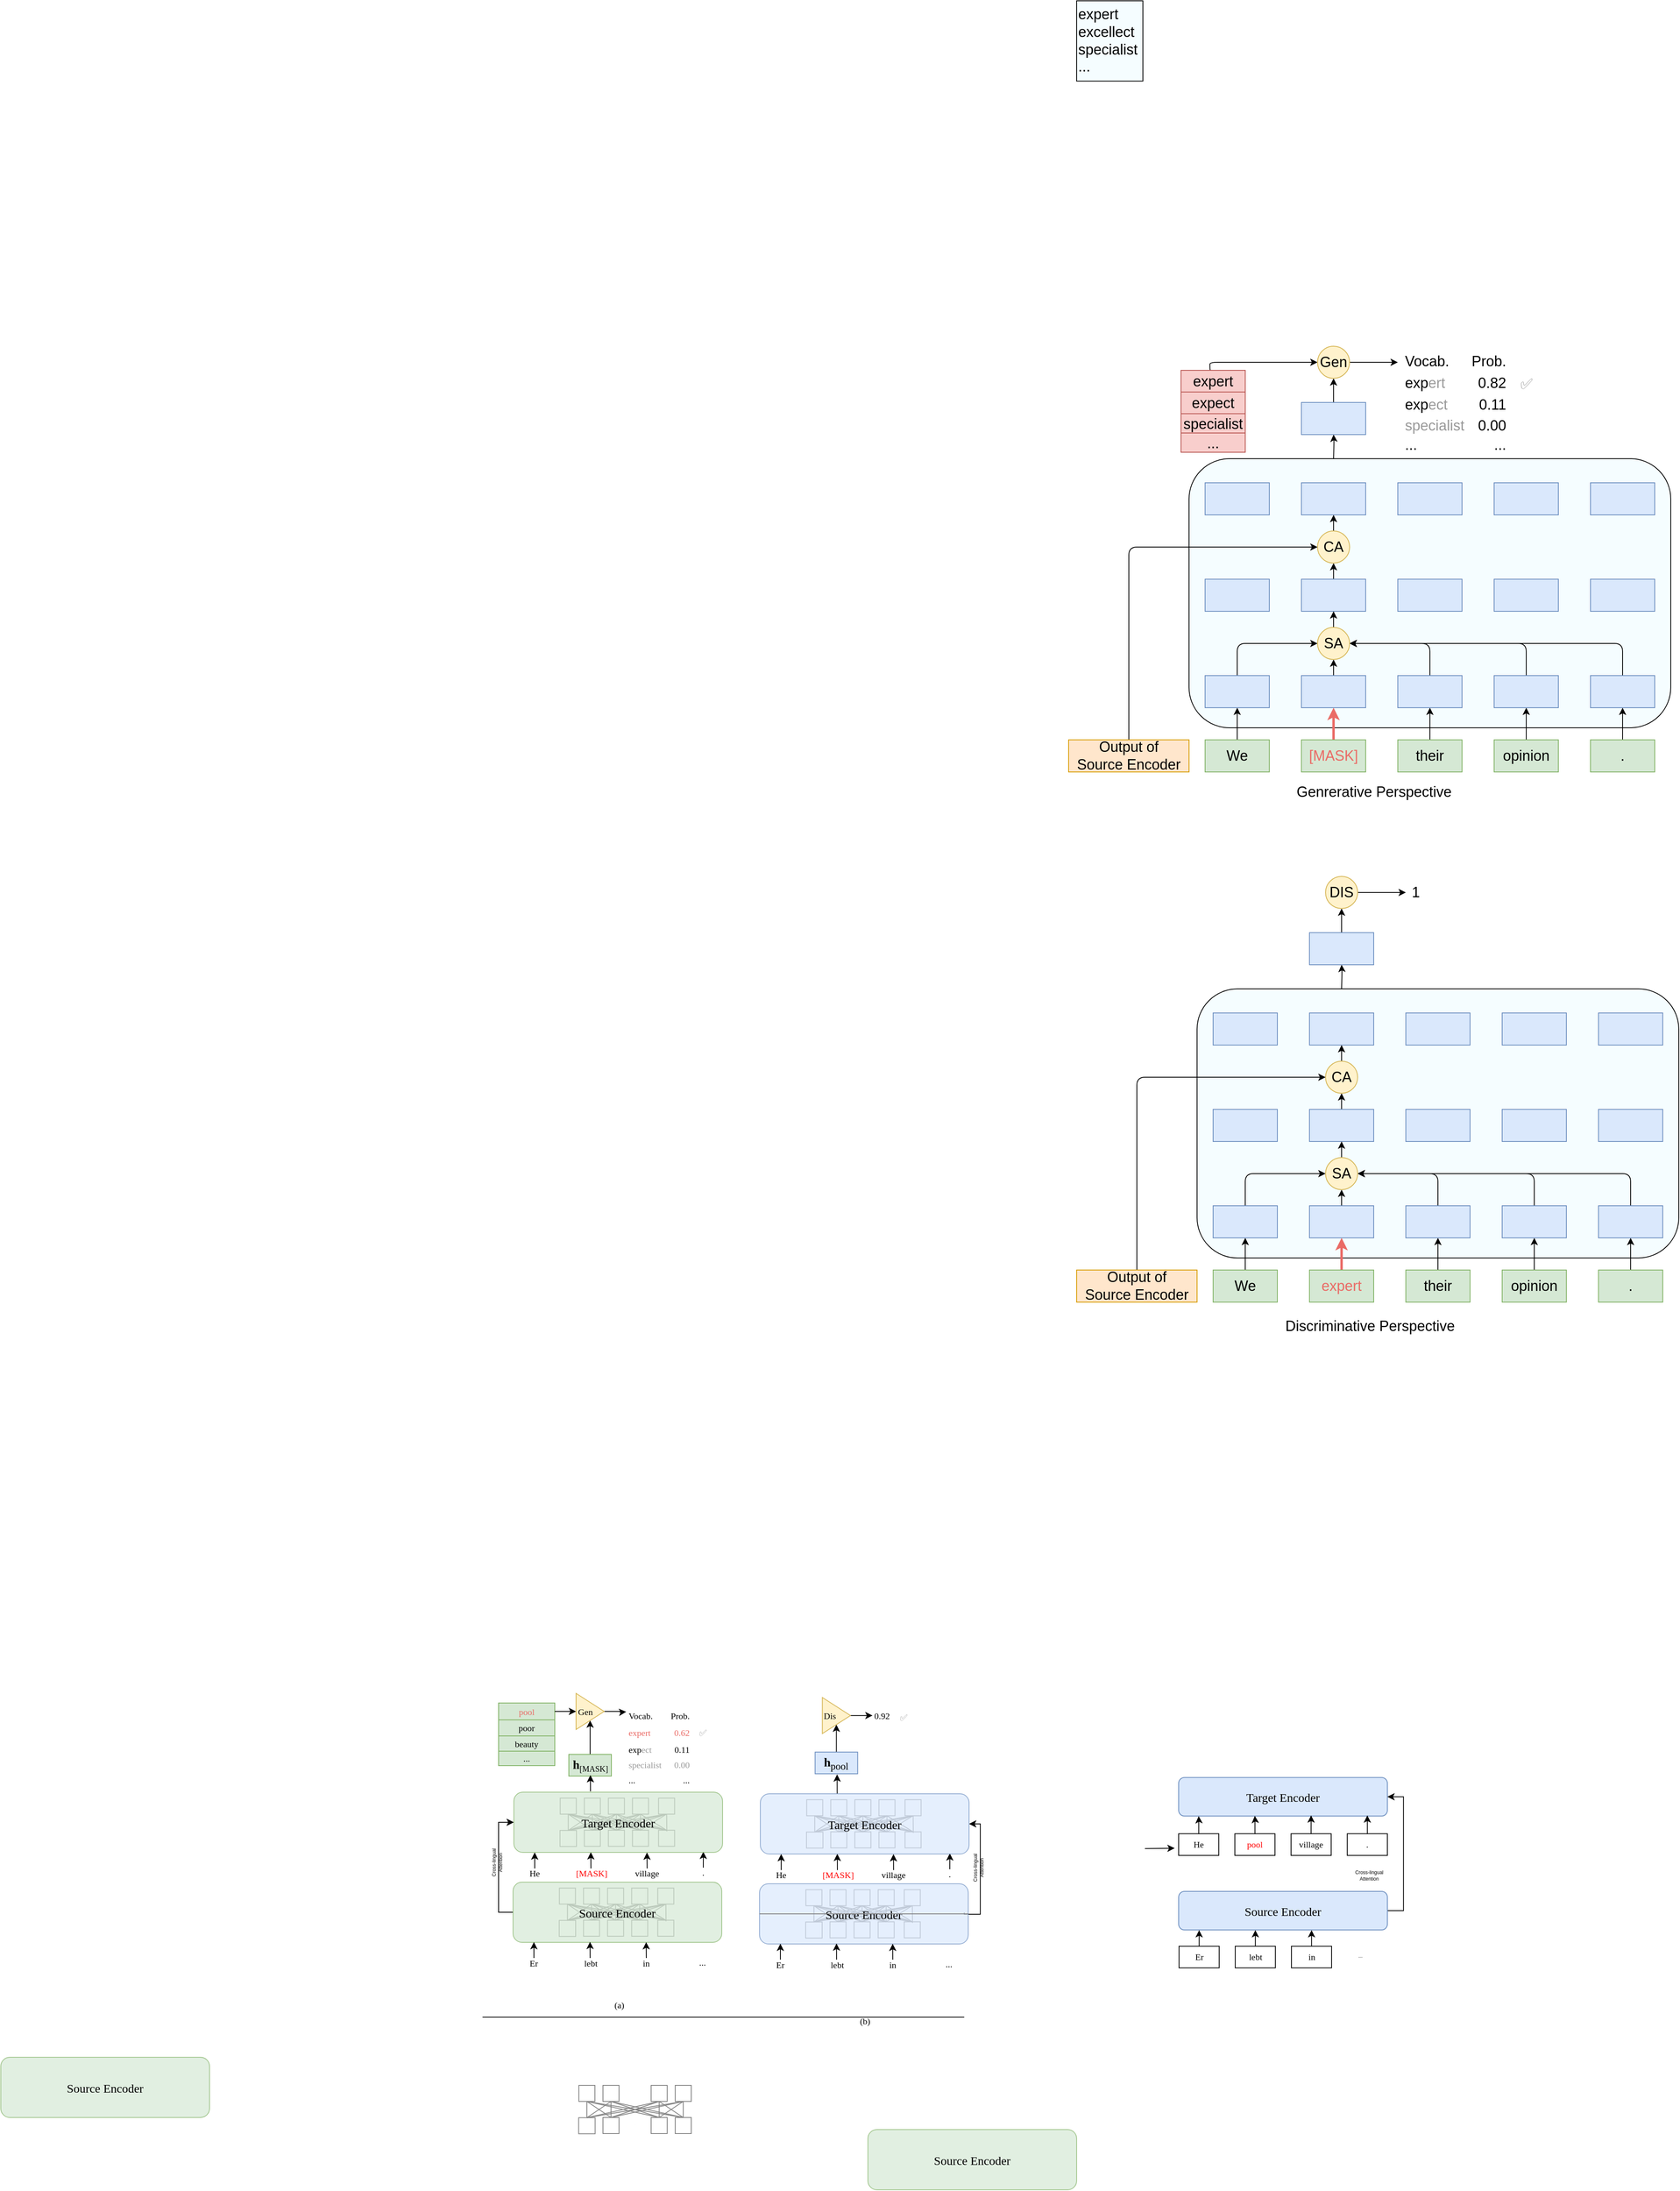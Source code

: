<mxfile version="20.4.0" type="github">
  <diagram id="K7m40LMpJ0YwguaVcF83" name="第 1 页">
    <mxGraphModel dx="4007" dy="2469" grid="1" gridSize="10" guides="1" tooltips="1" connect="1" arrows="1" fold="1" page="1" pageScale="1" pageWidth="827" pageHeight="1169" math="0" shadow="0">
      <root>
        <mxCell id="0" />
        <mxCell id="1" parent="0" />
        <mxCell id="NDGal9xJ0kxTcGs0cXFX-12" value="" style="rounded=1;whiteSpace=wrap;html=1;fontSize=18;fillColor=#F5FDFF;strokeColor=#000000;fontColor=#333333;strokeWidth=1;fillStyle=auto;" parent="1" vertex="1">
          <mxGeometry x="140" y="170" width="600" height="335" as="geometry" />
        </mxCell>
        <mxCell id="NDGal9xJ0kxTcGs0cXFX-45" style="edgeStyle=orthogonalEdgeStyle;rounded=1;orthogonalLoop=1;jettySize=auto;html=1;exitX=0.5;exitY=0;exitDx=0;exitDy=0;entryX=0.5;entryY=1;entryDx=0;entryDy=0;fontSize=18;" parent="1" source="NDGal9xJ0kxTcGs0cXFX-7" target="NDGal9xJ0kxTcGs0cXFX-13" edge="1">
          <mxGeometry relative="1" as="geometry" />
        </mxCell>
        <mxCell id="NDGal9xJ0kxTcGs0cXFX-7" value="&lt;font style=&quot;font-size: 18px;&quot;&gt;We&lt;/font&gt;" style="rounded=0;whiteSpace=wrap;html=1;fillColor=#d5e8d4;strokeColor=#82b366;" parent="1" vertex="1">
          <mxGeometry x="160" y="520" width="80" height="40" as="geometry" />
        </mxCell>
        <mxCell id="NDGal9xJ0kxTcGs0cXFX-44" style="edgeStyle=orthogonalEdgeStyle;rounded=1;orthogonalLoop=1;jettySize=auto;html=1;fontSize=18;strokeWidth=3;strokeColor=#EA6B66;" parent="1" source="NDGal9xJ0kxTcGs0cXFX-8" target="NDGal9xJ0kxTcGs0cXFX-14" edge="1">
          <mxGeometry relative="1" as="geometry" />
        </mxCell>
        <mxCell id="NDGal9xJ0kxTcGs0cXFX-8" value="&lt;span style=&quot;font-size: 18px;&quot;&gt;&lt;font color=&quot;#ea6b66&quot;&gt;[MASK]&lt;/font&gt;&lt;/span&gt;" style="rounded=0;whiteSpace=wrap;html=1;fillColor=#d5e8d4;strokeColor=#82b366;" parent="1" vertex="1">
          <mxGeometry x="280" y="520" width="80" height="40" as="geometry" />
        </mxCell>
        <mxCell id="NDGal9xJ0kxTcGs0cXFX-46" style="edgeStyle=orthogonalEdgeStyle;rounded=1;orthogonalLoop=1;jettySize=auto;html=1;entryX=0.5;entryY=1;entryDx=0;entryDy=0;fontSize=18;" parent="1" source="NDGal9xJ0kxTcGs0cXFX-9" target="NDGal9xJ0kxTcGs0cXFX-15" edge="1">
          <mxGeometry relative="1" as="geometry" />
        </mxCell>
        <mxCell id="NDGal9xJ0kxTcGs0cXFX-9" value="&lt;font style=&quot;font-size: 18px;&quot;&gt;their&lt;/font&gt;" style="rounded=0;whiteSpace=wrap;html=1;fillColor=#d5e8d4;strokeColor=#82b366;" parent="1" vertex="1">
          <mxGeometry x="400" y="520" width="80" height="40" as="geometry" />
        </mxCell>
        <mxCell id="NDGal9xJ0kxTcGs0cXFX-47" style="edgeStyle=orthogonalEdgeStyle;rounded=1;orthogonalLoop=1;jettySize=auto;html=1;entryX=0.5;entryY=1;entryDx=0;entryDy=0;fontSize=18;" parent="1" source="NDGal9xJ0kxTcGs0cXFX-10" target="NDGal9xJ0kxTcGs0cXFX-16" edge="1">
          <mxGeometry relative="1" as="geometry" />
        </mxCell>
        <mxCell id="NDGal9xJ0kxTcGs0cXFX-10" value="&lt;font style=&quot;font-size: 18px;&quot;&gt;opinion&lt;/font&gt;" style="rounded=0;whiteSpace=wrap;html=1;fillColor=#d5e8d4;strokeColor=#82b366;" parent="1" vertex="1">
          <mxGeometry x="520" y="520" width="80" height="40" as="geometry" />
        </mxCell>
        <mxCell id="NDGal9xJ0kxTcGs0cXFX-48" style="edgeStyle=orthogonalEdgeStyle;rounded=1;orthogonalLoop=1;jettySize=auto;html=1;fontSize=18;" parent="1" source="NDGal9xJ0kxTcGs0cXFX-11" target="NDGal9xJ0kxTcGs0cXFX-17" edge="1">
          <mxGeometry relative="1" as="geometry" />
        </mxCell>
        <mxCell id="NDGal9xJ0kxTcGs0cXFX-11" value="&lt;font style=&quot;font-size: 18px;&quot;&gt;.&lt;/font&gt;" style="rounded=0;whiteSpace=wrap;html=1;fillColor=#d5e8d4;strokeColor=#82b366;" parent="1" vertex="1">
          <mxGeometry x="640" y="520" width="80" height="40" as="geometry" />
        </mxCell>
        <mxCell id="NDGal9xJ0kxTcGs0cXFX-28" style="edgeStyle=orthogonalEdgeStyle;rounded=1;orthogonalLoop=1;jettySize=auto;html=1;entryX=0;entryY=0.5;entryDx=0;entryDy=0;fontSize=18;exitX=0.5;exitY=0;exitDx=0;exitDy=0;" parent="1" source="NDGal9xJ0kxTcGs0cXFX-13" target="NDGal9xJ0kxTcGs0cXFX-25" edge="1">
          <mxGeometry relative="1" as="geometry" />
        </mxCell>
        <mxCell id="NDGal9xJ0kxTcGs0cXFX-13" value="" style="rounded=0;whiteSpace=wrap;html=1;fontSize=18;fillColor=#dae8fc;strokeColor=#6c8ebf;" parent="1" vertex="1">
          <mxGeometry x="160" y="440" width="80" height="40" as="geometry" />
        </mxCell>
        <mxCell id="NDGal9xJ0kxTcGs0cXFX-27" style="edgeStyle=orthogonalEdgeStyle;rounded=1;orthogonalLoop=1;jettySize=auto;html=1;exitX=0.5;exitY=0;exitDx=0;exitDy=0;entryX=0.5;entryY=1;entryDx=0;entryDy=0;fontSize=18;strokeWidth=1;" parent="1" source="NDGal9xJ0kxTcGs0cXFX-14" target="NDGal9xJ0kxTcGs0cXFX-25" edge="1">
          <mxGeometry relative="1" as="geometry" />
        </mxCell>
        <mxCell id="NDGal9xJ0kxTcGs0cXFX-14" value="" style="rounded=0;whiteSpace=wrap;html=1;fontSize=18;fillColor=#dae8fc;strokeColor=#6c8ebf;" parent="1" vertex="1">
          <mxGeometry x="280" y="440" width="80" height="40" as="geometry" />
        </mxCell>
        <mxCell id="NDGal9xJ0kxTcGs0cXFX-29" style="edgeStyle=orthogonalEdgeStyle;rounded=1;orthogonalLoop=1;jettySize=auto;html=1;entryX=1;entryY=0.5;entryDx=0;entryDy=0;fontSize=18;exitX=0.5;exitY=0;exitDx=0;exitDy=0;" parent="1" source="NDGal9xJ0kxTcGs0cXFX-15" target="NDGal9xJ0kxTcGs0cXFX-25" edge="1">
          <mxGeometry relative="1" as="geometry" />
        </mxCell>
        <mxCell id="NDGal9xJ0kxTcGs0cXFX-15" value="" style="rounded=0;whiteSpace=wrap;html=1;fontSize=18;fillColor=#dae8fc;strokeColor=#6c8ebf;" parent="1" vertex="1">
          <mxGeometry x="400" y="440" width="80" height="40" as="geometry" />
        </mxCell>
        <mxCell id="NDGal9xJ0kxTcGs0cXFX-30" style="edgeStyle=orthogonalEdgeStyle;rounded=1;orthogonalLoop=1;jettySize=auto;html=1;fontSize=18;exitX=0.5;exitY=0;exitDx=0;exitDy=0;entryX=1;entryY=0.5;entryDx=0;entryDy=0;" parent="1" source="NDGal9xJ0kxTcGs0cXFX-16" target="NDGal9xJ0kxTcGs0cXFX-25" edge="1">
          <mxGeometry relative="1" as="geometry">
            <mxPoint x="340" y="400" as="targetPoint" />
          </mxGeometry>
        </mxCell>
        <mxCell id="NDGal9xJ0kxTcGs0cXFX-16" value="" style="rounded=0;whiteSpace=wrap;html=1;fontSize=18;fillColor=#dae8fc;strokeColor=#6c8ebf;" parent="1" vertex="1">
          <mxGeometry x="520" y="440" width="80" height="40" as="geometry" />
        </mxCell>
        <mxCell id="NDGal9xJ0kxTcGs0cXFX-31" style="edgeStyle=orthogonalEdgeStyle;rounded=1;orthogonalLoop=1;jettySize=auto;html=1;fontSize=18;entryX=1;entryY=0.5;entryDx=0;entryDy=0;exitX=0.5;exitY=0;exitDx=0;exitDy=0;" parent="1" source="NDGal9xJ0kxTcGs0cXFX-17" target="NDGal9xJ0kxTcGs0cXFX-25" edge="1">
          <mxGeometry relative="1" as="geometry">
            <mxPoint x="350" y="400" as="targetPoint" />
          </mxGeometry>
        </mxCell>
        <mxCell id="NDGal9xJ0kxTcGs0cXFX-17" value="" style="rounded=0;whiteSpace=wrap;html=1;fontSize=18;fillColor=#dae8fc;strokeColor=#6c8ebf;" parent="1" vertex="1">
          <mxGeometry x="640" y="440" width="80" height="40" as="geometry" />
        </mxCell>
        <mxCell id="NDGal9xJ0kxTcGs0cXFX-20" value="" style="rounded=0;whiteSpace=wrap;html=1;fontSize=18;fillColor=#dae8fc;strokeColor=#6c8ebf;" parent="1" vertex="1">
          <mxGeometry x="160" y="320" width="80" height="40" as="geometry" />
        </mxCell>
        <mxCell id="NDGal9xJ0kxTcGs0cXFX-39" style="edgeStyle=orthogonalEdgeStyle;rounded=1;orthogonalLoop=1;jettySize=auto;html=1;exitX=0.5;exitY=0;exitDx=0;exitDy=0;fontSize=18;strokeWidth=1;" parent="1" source="NDGal9xJ0kxTcGs0cXFX-21" target="NDGal9xJ0kxTcGs0cXFX-37" edge="1">
          <mxGeometry relative="1" as="geometry" />
        </mxCell>
        <mxCell id="NDGal9xJ0kxTcGs0cXFX-21" value="" style="rounded=0;whiteSpace=wrap;html=1;fontSize=18;fillColor=#dae8fc;strokeColor=#6c8ebf;" parent="1" vertex="1">
          <mxGeometry x="280" y="320" width="80" height="40" as="geometry" />
        </mxCell>
        <mxCell id="NDGal9xJ0kxTcGs0cXFX-22" value="" style="rounded=0;whiteSpace=wrap;html=1;fontSize=18;fillColor=#dae8fc;strokeColor=#6c8ebf;" parent="1" vertex="1">
          <mxGeometry x="400" y="320" width="80" height="40" as="geometry" />
        </mxCell>
        <mxCell id="NDGal9xJ0kxTcGs0cXFX-23" value="" style="rounded=0;whiteSpace=wrap;html=1;fontSize=18;fillColor=#dae8fc;strokeColor=#6c8ebf;" parent="1" vertex="1">
          <mxGeometry x="520" y="320" width="80" height="40" as="geometry" />
        </mxCell>
        <mxCell id="NDGal9xJ0kxTcGs0cXFX-24" value="" style="rounded=0;whiteSpace=wrap;html=1;fontSize=18;fillColor=#dae8fc;strokeColor=#6c8ebf;" parent="1" vertex="1">
          <mxGeometry x="640" y="320" width="80" height="40" as="geometry" />
        </mxCell>
        <mxCell id="NDGal9xJ0kxTcGs0cXFX-26" style="edgeStyle=orthogonalEdgeStyle;rounded=1;orthogonalLoop=1;jettySize=auto;html=1;exitX=0.5;exitY=0;exitDx=0;exitDy=0;entryX=0.5;entryY=1;entryDx=0;entryDy=0;fontSize=18;strokeWidth=1;" parent="1" source="NDGal9xJ0kxTcGs0cXFX-25" target="NDGal9xJ0kxTcGs0cXFX-21" edge="1">
          <mxGeometry relative="1" as="geometry" />
        </mxCell>
        <mxCell id="NDGal9xJ0kxTcGs0cXFX-25" value="SA" style="ellipse;whiteSpace=wrap;html=1;aspect=fixed;fontSize=18;fillColor=#fff2cc;strokeColor=#d6b656;" parent="1" vertex="1">
          <mxGeometry x="300" y="380" width="40" height="40" as="geometry" />
        </mxCell>
        <mxCell id="NDGal9xJ0kxTcGs0cXFX-32" value="" style="rounded=0;whiteSpace=wrap;html=1;fontSize=18;fillColor=#dae8fc;strokeColor=#6c8ebf;" parent="1" vertex="1">
          <mxGeometry x="160" y="200" width="80" height="40" as="geometry" />
        </mxCell>
        <mxCell id="NDGal9xJ0kxTcGs0cXFX-54" style="edgeStyle=orthogonalEdgeStyle;rounded=1;orthogonalLoop=1;jettySize=auto;html=1;fontSize=18;strokeWidth=1;" parent="1" target="NDGal9xJ0kxTcGs0cXFX-51" edge="1">
          <mxGeometry relative="1" as="geometry">
            <mxPoint x="320" y="170" as="sourcePoint" />
          </mxGeometry>
        </mxCell>
        <mxCell id="NDGal9xJ0kxTcGs0cXFX-33" value="" style="rounded=0;whiteSpace=wrap;html=1;fontSize=18;fillColor=#dae8fc;strokeColor=#6c8ebf;" parent="1" vertex="1">
          <mxGeometry x="280" y="200" width="80" height="40" as="geometry" />
        </mxCell>
        <mxCell id="NDGal9xJ0kxTcGs0cXFX-34" value="" style="rounded=0;whiteSpace=wrap;html=1;fontSize=18;fillColor=#dae8fc;strokeColor=#6c8ebf;" parent="1" vertex="1">
          <mxGeometry x="400" y="200" width="80" height="40" as="geometry" />
        </mxCell>
        <mxCell id="NDGal9xJ0kxTcGs0cXFX-35" value="" style="rounded=0;whiteSpace=wrap;html=1;fontSize=18;fillColor=#dae8fc;strokeColor=#6c8ebf;" parent="1" vertex="1">
          <mxGeometry x="520" y="200" width="80" height="40" as="geometry" />
        </mxCell>
        <mxCell id="NDGal9xJ0kxTcGs0cXFX-36" value="" style="rounded=0;whiteSpace=wrap;html=1;fontSize=18;fillColor=#dae8fc;strokeColor=#6c8ebf;" parent="1" vertex="1">
          <mxGeometry x="640" y="200" width="80" height="40" as="geometry" />
        </mxCell>
        <mxCell id="NDGal9xJ0kxTcGs0cXFX-42" value="" style="edgeStyle=orthogonalEdgeStyle;rounded=1;orthogonalLoop=1;jettySize=auto;html=1;fontSize=18;strokeWidth=1;" parent="1" source="NDGal9xJ0kxTcGs0cXFX-37" target="NDGal9xJ0kxTcGs0cXFX-33" edge="1">
          <mxGeometry relative="1" as="geometry" />
        </mxCell>
        <mxCell id="NDGal9xJ0kxTcGs0cXFX-37" value="CA" style="ellipse;whiteSpace=wrap;html=1;aspect=fixed;fontSize=18;fillColor=#fff2cc;strokeColor=#d6b656;" parent="1" vertex="1">
          <mxGeometry x="300" y="260" width="40" height="40" as="geometry" />
        </mxCell>
        <mxCell id="NDGal9xJ0kxTcGs0cXFX-50" style="edgeStyle=orthogonalEdgeStyle;rounded=1;orthogonalLoop=1;jettySize=auto;html=1;entryX=0;entryY=0.5;entryDx=0;entryDy=0;fontSize=18;exitX=0.5;exitY=0;exitDx=0;exitDy=0;" parent="1" source="NDGal9xJ0kxTcGs0cXFX-49" target="NDGal9xJ0kxTcGs0cXFX-37" edge="1">
          <mxGeometry relative="1" as="geometry" />
        </mxCell>
        <mxCell id="NDGal9xJ0kxTcGs0cXFX-49" value="Output of&lt;br&gt;Source Encoder" style="rounded=0;whiteSpace=wrap;html=1;fontSize=18;fillColor=#ffe6cc;strokeColor=#d79b00;" parent="1" vertex="1">
          <mxGeometry x="-10" y="520" width="150" height="40" as="geometry" />
        </mxCell>
        <mxCell id="NDGal9xJ0kxTcGs0cXFX-87" style="edgeStyle=orthogonalEdgeStyle;rounded=1;orthogonalLoop=1;jettySize=auto;html=1;exitX=0.5;exitY=0;exitDx=0;exitDy=0;entryX=0.5;entryY=1;entryDx=0;entryDy=0;strokeWidth=1;fontSize=18;" parent="1" source="NDGal9xJ0kxTcGs0cXFX-51" target="NDGal9xJ0kxTcGs0cXFX-86" edge="1">
          <mxGeometry relative="1" as="geometry" />
        </mxCell>
        <mxCell id="NDGal9xJ0kxTcGs0cXFX-51" value="" style="rounded=0;whiteSpace=wrap;html=1;fontSize=18;fillColor=#dae8fc;strokeColor=#6c8ebf;" parent="1" vertex="1">
          <mxGeometry x="280" y="100" width="80" height="40" as="geometry" />
        </mxCell>
        <mxCell id="5H3XysIt7dRcobxCbL0b-28" style="edgeStyle=orthogonalEdgeStyle;rounded=1;orthogonalLoop=1;jettySize=auto;html=1;entryX=0;entryY=0.5;entryDx=0;entryDy=0;strokeWidth=1;fontSize=18;fontColor=#999999;exitX=0.463;exitY=-0.005;exitDx=0;exitDy=0;exitPerimeter=0;" parent="1" source="NDGal9xJ0kxTcGs0cXFX-78" target="NDGal9xJ0kxTcGs0cXFX-86" edge="1">
          <mxGeometry relative="1" as="geometry">
            <Array as="points">
              <mxPoint x="166" y="50" />
            </Array>
          </mxGeometry>
        </mxCell>
        <mxCell id="NDGal9xJ0kxTcGs0cXFX-77" value="" style="shape=table;startSize=0;container=1;collapsible=0;childLayout=tableLayout;rounded=0;fillStyle=auto;strokeColor=#b85450;strokeWidth=1;fontSize=18;fillColor=#f8cecc;" parent="1" vertex="1">
          <mxGeometry x="130" y="60" width="80" height="102" as="geometry" />
        </mxCell>
        <mxCell id="NDGal9xJ0kxTcGs0cXFX-78" value="" style="shape=tableRow;horizontal=0;startSize=0;swimlaneHead=0;swimlaneBody=0;top=0;left=0;bottom=0;right=0;collapsible=0;dropTarget=0;fillColor=none;points=[[0,0.5],[1,0.5]];portConstraint=eastwest;rounded=0;fillStyle=auto;strokeColor=#000000;strokeWidth=1;fontSize=18;" parent="NDGal9xJ0kxTcGs0cXFX-77" vertex="1">
          <mxGeometry width="80" height="27" as="geometry" />
        </mxCell>
        <mxCell id="NDGal9xJ0kxTcGs0cXFX-79" value="expert" style="shape=partialRectangle;html=1;whiteSpace=wrap;connectable=0;overflow=hidden;fillColor=none;top=0;left=0;bottom=0;right=0;pointerEvents=1;rounded=0;fillStyle=auto;strokeColor=#000000;strokeWidth=1;fontSize=18;" parent="NDGal9xJ0kxTcGs0cXFX-78" vertex="1">
          <mxGeometry width="80" height="27" as="geometry">
            <mxRectangle width="80" height="27" as="alternateBounds" />
          </mxGeometry>
        </mxCell>
        <mxCell id="5H3XysIt7dRcobxCbL0b-26" style="shape=tableRow;horizontal=0;startSize=0;swimlaneHead=0;swimlaneBody=0;top=0;left=0;bottom=0;right=0;collapsible=0;dropTarget=0;fillColor=none;points=[[0,0.5],[1,0.5]];portConstraint=eastwest;rounded=0;fillStyle=auto;strokeColor=#000000;strokeWidth=1;fontSize=18;" parent="NDGal9xJ0kxTcGs0cXFX-77" vertex="1">
          <mxGeometry y="27" width="80" height="27" as="geometry" />
        </mxCell>
        <mxCell id="5H3XysIt7dRcobxCbL0b-27" value="expect" style="shape=partialRectangle;html=1;whiteSpace=wrap;connectable=0;overflow=hidden;fillColor=none;top=0;left=0;bottom=0;right=0;pointerEvents=1;rounded=0;fillStyle=auto;strokeColor=#000000;strokeWidth=1;fontSize=18;" parent="5H3XysIt7dRcobxCbL0b-26" vertex="1">
          <mxGeometry width="80" height="27" as="geometry">
            <mxRectangle width="80" height="27" as="alternateBounds" />
          </mxGeometry>
        </mxCell>
        <mxCell id="NDGal9xJ0kxTcGs0cXFX-80" value="" style="shape=tableRow;horizontal=0;startSize=0;swimlaneHead=0;swimlaneBody=0;top=0;left=0;bottom=0;right=0;collapsible=0;dropTarget=0;fillColor=none;points=[[0,0.5],[1,0.5]];portConstraint=eastwest;rounded=0;fillStyle=auto;strokeColor=#000000;strokeWidth=1;fontSize=18;" parent="NDGal9xJ0kxTcGs0cXFX-77" vertex="1">
          <mxGeometry y="54" width="80" height="24" as="geometry" />
        </mxCell>
        <mxCell id="NDGal9xJ0kxTcGs0cXFX-81" value="specialist" style="shape=partialRectangle;html=1;whiteSpace=wrap;connectable=0;overflow=hidden;fillColor=none;top=0;left=0;bottom=0;right=0;pointerEvents=1;rounded=0;fillStyle=auto;strokeColor=#000000;strokeWidth=1;fontSize=18;" parent="NDGal9xJ0kxTcGs0cXFX-80" vertex="1">
          <mxGeometry width="80" height="24" as="geometry">
            <mxRectangle width="80" height="24" as="alternateBounds" />
          </mxGeometry>
        </mxCell>
        <mxCell id="NDGal9xJ0kxTcGs0cXFX-84" value="" style="shape=tableRow;horizontal=0;startSize=0;swimlaneHead=0;swimlaneBody=0;top=0;left=0;bottom=0;right=0;collapsible=0;dropTarget=0;fillColor=none;points=[[0,0.5],[1,0.5]];portConstraint=eastwest;rounded=0;fillStyle=auto;strokeColor=#000000;strokeWidth=1;fontSize=18;" parent="NDGal9xJ0kxTcGs0cXFX-77" vertex="1">
          <mxGeometry y="78" width="80" height="24" as="geometry" />
        </mxCell>
        <mxCell id="NDGal9xJ0kxTcGs0cXFX-85" value="..." style="shape=partialRectangle;html=1;whiteSpace=wrap;connectable=0;overflow=hidden;fillColor=none;top=0;left=0;bottom=0;right=0;pointerEvents=1;rounded=0;fillStyle=auto;strokeColor=#000000;strokeWidth=1;fontSize=18;" parent="NDGal9xJ0kxTcGs0cXFX-84" vertex="1">
          <mxGeometry width="80" height="24" as="geometry">
            <mxRectangle width="80" height="24" as="alternateBounds" />
          </mxGeometry>
        </mxCell>
        <mxCell id="5H3XysIt7dRcobxCbL0b-44" style="edgeStyle=orthogonalEdgeStyle;rounded=1;orthogonalLoop=1;jettySize=auto;html=1;strokeWidth=1;fontSize=18;fontColor=#999999;" parent="1" source="NDGal9xJ0kxTcGs0cXFX-86" edge="1">
          <mxGeometry relative="1" as="geometry">
            <mxPoint x="400" y="50" as="targetPoint" />
          </mxGeometry>
        </mxCell>
        <mxCell id="NDGal9xJ0kxTcGs0cXFX-86" value="Gen" style="ellipse;whiteSpace=wrap;html=1;aspect=fixed;fontSize=18;fillColor=#fff2cc;strokeColor=#d6b656;" parent="1" vertex="1">
          <mxGeometry x="300" y="30" width="40" height="40" as="geometry" />
        </mxCell>
        <mxCell id="5H3XysIt7dRcobxCbL0b-2" value="expert&lt;br&gt;excellect&lt;br&gt;specialist&lt;br&gt;...&lt;br&gt;&lt;div style=&quot;&quot;&gt;&lt;/div&gt;" style="rounded=0;whiteSpace=wrap;html=1;fillStyle=auto;strokeColor=#000000;strokeWidth=1;fontSize=18;fillColor=#F5fdFF;align=left;" parent="1" vertex="1">
          <mxGeometry y="-400" width="82.5" height="100" as="geometry" />
        </mxCell>
        <mxCell id="5H3XysIt7dRcobxCbL0b-29" value="✅" style="text;html=1;align=center;verticalAlign=middle;resizable=0;points=[];autosize=1;strokeColor=none;fillColor=none;fontSize=18;fontColor=#999999;" parent="1" vertex="1">
          <mxGeometry x="540" y="57" width="40" height="40" as="geometry" />
        </mxCell>
        <mxCell id="5H3XysIt7dRcobxCbL0b-30" value="" style="shape=table;startSize=0;container=1;collapsible=0;childLayout=tableLayout;rounded=0;fillStyle=auto;strokeWidth=0;fontSize=18;fillColor=#FFFFFF;strokeColor=none;opacity=0;" parent="1" vertex="1">
          <mxGeometry x="407" y="35" width="130" height="129" as="geometry" />
        </mxCell>
        <mxCell id="5H3XysIt7dRcobxCbL0b-45" style="shape=tableRow;horizontal=0;startSize=0;swimlaneHead=0;swimlaneBody=0;top=0;left=0;bottom=0;right=0;collapsible=0;dropTarget=0;fillColor=none;points=[[0,0.5],[1,0.5]];portConstraint=eastwest;rounded=0;fillStyle=auto;strokeColor=#000000;strokeWidth=1;fontSize=18;" parent="5H3XysIt7dRcobxCbL0b-30" vertex="1">
          <mxGeometry width="130" height="27" as="geometry" />
        </mxCell>
        <mxCell id="5H3XysIt7dRcobxCbL0b-46" value="Vocab." style="shape=partialRectangle;html=1;whiteSpace=wrap;connectable=0;overflow=hidden;fillColor=none;top=0;left=0;bottom=0;right=0;pointerEvents=1;rounded=0;fillStyle=auto;strokeColor=#000000;strokeWidth=1;fontSize=18;align=left;opacity=0;" parent="5H3XysIt7dRcobxCbL0b-45" vertex="1">
          <mxGeometry width="80" height="27" as="geometry">
            <mxRectangle width="80" height="27" as="alternateBounds" />
          </mxGeometry>
        </mxCell>
        <mxCell id="5H3XysIt7dRcobxCbL0b-47" value="Prob." style="shape=partialRectangle;html=1;whiteSpace=wrap;connectable=0;overflow=hidden;fillColor=none;top=0;left=0;bottom=0;right=0;pointerEvents=1;rounded=0;fillStyle=auto;strokeColor=#000000;strokeWidth=1;fontSize=18;align=right;" parent="5H3XysIt7dRcobxCbL0b-45" vertex="1">
          <mxGeometry x="80" width="50" height="27" as="geometry">
            <mxRectangle width="50" height="27" as="alternateBounds" />
          </mxGeometry>
        </mxCell>
        <mxCell id="5H3XysIt7dRcobxCbL0b-31" value="" style="shape=tableRow;horizontal=0;startSize=0;swimlaneHead=0;swimlaneBody=0;top=0;left=0;bottom=0;right=0;collapsible=0;dropTarget=0;fillColor=none;points=[[0,0.5],[1,0.5]];portConstraint=eastwest;rounded=0;fillStyle=auto;strokeColor=#000000;strokeWidth=1;fontSize=18;" parent="5H3XysIt7dRcobxCbL0b-30" vertex="1">
          <mxGeometry y="27" width="130" height="27" as="geometry" />
        </mxCell>
        <mxCell id="5H3XysIt7dRcobxCbL0b-32" value="exp&lt;font color=&quot;#999999&quot;&gt;ert&lt;/font&gt;" style="shape=partialRectangle;html=1;whiteSpace=wrap;connectable=0;overflow=hidden;fillColor=none;top=0;left=0;bottom=0;right=0;pointerEvents=1;rounded=0;fillStyle=auto;strokeColor=#000000;strokeWidth=1;fontSize=18;align=left;" parent="5H3XysIt7dRcobxCbL0b-31" vertex="1">
          <mxGeometry width="80" height="27" as="geometry">
            <mxRectangle width="80" height="27" as="alternateBounds" />
          </mxGeometry>
        </mxCell>
        <mxCell id="5H3XysIt7dRcobxCbL0b-39" value="0.82" style="shape=partialRectangle;html=1;whiteSpace=wrap;connectable=0;overflow=hidden;fillColor=none;top=0;left=0;bottom=0;right=0;pointerEvents=1;rounded=0;fillStyle=auto;strokeColor=#000000;strokeWidth=1;fontSize=18;align=right;" parent="5H3XysIt7dRcobxCbL0b-31" vertex="1">
          <mxGeometry x="80" width="50" height="27" as="geometry">
            <mxRectangle width="50" height="27" as="alternateBounds" />
          </mxGeometry>
        </mxCell>
        <mxCell id="5H3XysIt7dRcobxCbL0b-33" style="shape=tableRow;horizontal=0;startSize=0;swimlaneHead=0;swimlaneBody=0;top=0;left=0;bottom=0;right=0;collapsible=0;dropTarget=0;fillColor=none;points=[[0,0.5],[1,0.5]];portConstraint=eastwest;rounded=0;fillStyle=auto;strokeColor=#000000;strokeWidth=1;fontSize=18;" parent="5H3XysIt7dRcobxCbL0b-30" vertex="1">
          <mxGeometry y="54" width="130" height="27" as="geometry" />
        </mxCell>
        <mxCell id="5H3XysIt7dRcobxCbL0b-34" value="exp&lt;font color=&quot;#999999&quot;&gt;ect&lt;/font&gt;" style="shape=partialRectangle;html=1;whiteSpace=wrap;connectable=0;overflow=hidden;fillColor=none;top=0;left=0;bottom=0;right=0;pointerEvents=1;rounded=0;fillStyle=auto;strokeColor=#000000;strokeWidth=1;fontSize=18;align=left;" parent="5H3XysIt7dRcobxCbL0b-33" vertex="1">
          <mxGeometry width="80" height="27" as="geometry">
            <mxRectangle width="80" height="27" as="alternateBounds" />
          </mxGeometry>
        </mxCell>
        <mxCell id="5H3XysIt7dRcobxCbL0b-40" value="0.11" style="shape=partialRectangle;html=1;whiteSpace=wrap;connectable=0;overflow=hidden;fillColor=none;top=0;left=0;bottom=0;right=0;pointerEvents=1;rounded=0;fillStyle=auto;strokeColor=#000000;strokeWidth=1;fontSize=18;align=right;" parent="5H3XysIt7dRcobxCbL0b-33" vertex="1">
          <mxGeometry x="80" width="50" height="27" as="geometry">
            <mxRectangle width="50" height="27" as="alternateBounds" />
          </mxGeometry>
        </mxCell>
        <mxCell id="5H3XysIt7dRcobxCbL0b-35" value="" style="shape=tableRow;horizontal=0;startSize=0;swimlaneHead=0;swimlaneBody=0;top=0;left=0;bottom=0;right=0;collapsible=0;dropTarget=0;fillColor=none;points=[[0,0.5],[1,0.5]];portConstraint=eastwest;rounded=0;fillStyle=auto;strokeColor=#000000;strokeWidth=1;fontSize=18;" parent="5H3XysIt7dRcobxCbL0b-30" vertex="1">
          <mxGeometry y="81" width="130" height="24" as="geometry" />
        </mxCell>
        <mxCell id="5H3XysIt7dRcobxCbL0b-36" value="&lt;font color=&quot;#999999&quot;&gt;specialist&lt;/font&gt;" style="shape=partialRectangle;html=1;whiteSpace=wrap;connectable=0;overflow=hidden;fillColor=none;top=0;left=0;bottom=0;right=0;pointerEvents=1;rounded=0;fillStyle=auto;strokeColor=#000000;strokeWidth=1;fontSize=18;align=left;" parent="5H3XysIt7dRcobxCbL0b-35" vertex="1">
          <mxGeometry width="80" height="24" as="geometry">
            <mxRectangle width="80" height="24" as="alternateBounds" />
          </mxGeometry>
        </mxCell>
        <mxCell id="5H3XysIt7dRcobxCbL0b-41" value="0.00" style="shape=partialRectangle;html=1;whiteSpace=wrap;connectable=0;overflow=hidden;fillColor=none;top=0;left=0;bottom=0;right=0;pointerEvents=1;rounded=0;fillStyle=auto;strokeColor=#000000;strokeWidth=1;fontSize=18;align=right;" parent="5H3XysIt7dRcobxCbL0b-35" vertex="1">
          <mxGeometry x="80" width="50" height="24" as="geometry">
            <mxRectangle width="50" height="24" as="alternateBounds" />
          </mxGeometry>
        </mxCell>
        <mxCell id="5H3XysIt7dRcobxCbL0b-37" value="" style="shape=tableRow;horizontal=0;startSize=0;swimlaneHead=0;swimlaneBody=0;top=0;left=0;bottom=0;right=0;collapsible=0;dropTarget=0;fillColor=none;points=[[0,0.5],[1,0.5]];portConstraint=eastwest;rounded=0;fillStyle=auto;strokeColor=#000000;strokeWidth=1;fontSize=18;" parent="5H3XysIt7dRcobxCbL0b-30" vertex="1">
          <mxGeometry y="105" width="130" height="24" as="geometry" />
        </mxCell>
        <mxCell id="5H3XysIt7dRcobxCbL0b-38" value="..." style="shape=partialRectangle;html=1;whiteSpace=wrap;connectable=0;overflow=hidden;fillColor=none;top=0;left=0;bottom=0;right=0;pointerEvents=1;rounded=0;fillStyle=auto;strokeColor=#000000;strokeWidth=1;fontSize=18;align=left;" parent="5H3XysIt7dRcobxCbL0b-37" vertex="1">
          <mxGeometry width="80" height="24" as="geometry">
            <mxRectangle width="80" height="24" as="alternateBounds" />
          </mxGeometry>
        </mxCell>
        <mxCell id="5H3XysIt7dRcobxCbL0b-42" value="..." style="shape=partialRectangle;html=1;whiteSpace=wrap;connectable=0;overflow=hidden;fillColor=none;top=0;left=0;bottom=0;right=0;pointerEvents=1;rounded=0;fillStyle=auto;strokeColor=#000000;strokeWidth=1;fontSize=18;align=right;" parent="5H3XysIt7dRcobxCbL0b-37" vertex="1">
          <mxGeometry x="80" width="50" height="24" as="geometry">
            <mxRectangle width="50" height="24" as="alternateBounds" />
          </mxGeometry>
        </mxCell>
        <mxCell id="5H3XysIt7dRcobxCbL0b-50" value="" style="rounded=1;whiteSpace=wrap;html=1;fontSize=18;fillColor=#F5FDFF;strokeColor=#000000;fontColor=#333333;strokeWidth=1;fillStyle=auto;" parent="1" vertex="1">
          <mxGeometry x="150" y="830" width="600" height="335" as="geometry" />
        </mxCell>
        <mxCell id="5H3XysIt7dRcobxCbL0b-51" style="edgeStyle=orthogonalEdgeStyle;rounded=1;orthogonalLoop=1;jettySize=auto;html=1;exitX=0.5;exitY=0;exitDx=0;exitDy=0;entryX=0.5;entryY=1;entryDx=0;entryDy=0;fontSize=18;" parent="1" source="5H3XysIt7dRcobxCbL0b-52" target="5H3XysIt7dRcobxCbL0b-62" edge="1">
          <mxGeometry relative="1" as="geometry" />
        </mxCell>
        <mxCell id="5H3XysIt7dRcobxCbL0b-52" value="&lt;font style=&quot;font-size: 18px;&quot;&gt;We&lt;/font&gt;" style="rounded=0;whiteSpace=wrap;html=1;fillColor=#d5e8d4;strokeColor=#82b366;" parent="1" vertex="1">
          <mxGeometry x="170" y="1180" width="80" height="40" as="geometry" />
        </mxCell>
        <mxCell id="5H3XysIt7dRcobxCbL0b-53" style="edgeStyle=orthogonalEdgeStyle;rounded=1;orthogonalLoop=1;jettySize=auto;html=1;fontSize=18;strokeWidth=3;strokeColor=#EA6B66;" parent="1" source="5H3XysIt7dRcobxCbL0b-54" target="5H3XysIt7dRcobxCbL0b-64" edge="1">
          <mxGeometry relative="1" as="geometry" />
        </mxCell>
        <mxCell id="5H3XysIt7dRcobxCbL0b-54" value="&lt;span style=&quot;font-size: 18px;&quot;&gt;&lt;font color=&quot;#ea6b66&quot;&gt;expert&lt;/font&gt;&lt;/span&gt;" style="rounded=0;whiteSpace=wrap;html=1;fillColor=#d5e8d4;strokeColor=#82b366;" parent="1" vertex="1">
          <mxGeometry x="290" y="1180" width="80" height="40" as="geometry" />
        </mxCell>
        <mxCell id="5H3XysIt7dRcobxCbL0b-55" style="edgeStyle=orthogonalEdgeStyle;rounded=1;orthogonalLoop=1;jettySize=auto;html=1;entryX=0.5;entryY=1;entryDx=0;entryDy=0;fontSize=18;" parent="1" source="5H3XysIt7dRcobxCbL0b-56" target="5H3XysIt7dRcobxCbL0b-66" edge="1">
          <mxGeometry relative="1" as="geometry" />
        </mxCell>
        <mxCell id="5H3XysIt7dRcobxCbL0b-56" value="&lt;font style=&quot;font-size: 18px;&quot;&gt;their&lt;/font&gt;" style="rounded=0;whiteSpace=wrap;html=1;fillColor=#d5e8d4;strokeColor=#82b366;" parent="1" vertex="1">
          <mxGeometry x="410" y="1180" width="80" height="40" as="geometry" />
        </mxCell>
        <mxCell id="5H3XysIt7dRcobxCbL0b-57" style="edgeStyle=orthogonalEdgeStyle;rounded=1;orthogonalLoop=1;jettySize=auto;html=1;entryX=0.5;entryY=1;entryDx=0;entryDy=0;fontSize=18;" parent="1" source="5H3XysIt7dRcobxCbL0b-58" target="5H3XysIt7dRcobxCbL0b-68" edge="1">
          <mxGeometry relative="1" as="geometry" />
        </mxCell>
        <mxCell id="5H3XysIt7dRcobxCbL0b-58" value="&lt;font style=&quot;font-size: 18px;&quot;&gt;opinion&lt;/font&gt;" style="rounded=0;whiteSpace=wrap;html=1;fillColor=#d5e8d4;strokeColor=#82b366;" parent="1" vertex="1">
          <mxGeometry x="530" y="1180" width="80" height="40" as="geometry" />
        </mxCell>
        <mxCell id="5H3XysIt7dRcobxCbL0b-59" style="edgeStyle=orthogonalEdgeStyle;rounded=1;orthogonalLoop=1;jettySize=auto;html=1;fontSize=18;" parent="1" source="5H3XysIt7dRcobxCbL0b-60" target="5H3XysIt7dRcobxCbL0b-70" edge="1">
          <mxGeometry relative="1" as="geometry" />
        </mxCell>
        <mxCell id="5H3XysIt7dRcobxCbL0b-60" value="&lt;font style=&quot;font-size: 18px;&quot;&gt;.&lt;/font&gt;" style="rounded=0;whiteSpace=wrap;html=1;fillColor=#d5e8d4;strokeColor=#82b366;" parent="1" vertex="1">
          <mxGeometry x="650" y="1180" width="80" height="40" as="geometry" />
        </mxCell>
        <mxCell id="5H3XysIt7dRcobxCbL0b-61" style="edgeStyle=orthogonalEdgeStyle;rounded=1;orthogonalLoop=1;jettySize=auto;html=1;entryX=0;entryY=0.5;entryDx=0;entryDy=0;fontSize=18;exitX=0.5;exitY=0;exitDx=0;exitDy=0;" parent="1" source="5H3XysIt7dRcobxCbL0b-62" target="5H3XysIt7dRcobxCbL0b-78" edge="1">
          <mxGeometry relative="1" as="geometry" />
        </mxCell>
        <mxCell id="5H3XysIt7dRcobxCbL0b-62" value="" style="rounded=0;whiteSpace=wrap;html=1;fontSize=18;fillColor=#dae8fc;strokeColor=#6c8ebf;" parent="1" vertex="1">
          <mxGeometry x="170" y="1100" width="80" height="40" as="geometry" />
        </mxCell>
        <mxCell id="5H3XysIt7dRcobxCbL0b-63" style="edgeStyle=orthogonalEdgeStyle;rounded=1;orthogonalLoop=1;jettySize=auto;html=1;exitX=0.5;exitY=0;exitDx=0;exitDy=0;entryX=0.5;entryY=1;entryDx=0;entryDy=0;fontSize=18;strokeWidth=1;strokeColor=#000000;" parent="1" source="5H3XysIt7dRcobxCbL0b-64" target="5H3XysIt7dRcobxCbL0b-78" edge="1">
          <mxGeometry relative="1" as="geometry" />
        </mxCell>
        <mxCell id="5H3XysIt7dRcobxCbL0b-64" value="" style="rounded=0;whiteSpace=wrap;html=1;fontSize=18;fillColor=#dae8fc;strokeColor=#6c8ebf;" parent="1" vertex="1">
          <mxGeometry x="290" y="1100" width="80" height="40" as="geometry" />
        </mxCell>
        <mxCell id="5H3XysIt7dRcobxCbL0b-65" style="edgeStyle=orthogonalEdgeStyle;rounded=1;orthogonalLoop=1;jettySize=auto;html=1;entryX=1;entryY=0.5;entryDx=0;entryDy=0;fontSize=18;exitX=0.5;exitY=0;exitDx=0;exitDy=0;" parent="1" source="5H3XysIt7dRcobxCbL0b-66" target="5H3XysIt7dRcobxCbL0b-78" edge="1">
          <mxGeometry relative="1" as="geometry" />
        </mxCell>
        <mxCell id="5H3XysIt7dRcobxCbL0b-66" value="" style="rounded=0;whiteSpace=wrap;html=1;fontSize=18;fillColor=#dae8fc;strokeColor=#6c8ebf;" parent="1" vertex="1">
          <mxGeometry x="410" y="1100" width="80" height="40" as="geometry" />
        </mxCell>
        <mxCell id="5H3XysIt7dRcobxCbL0b-67" style="edgeStyle=orthogonalEdgeStyle;rounded=1;orthogonalLoop=1;jettySize=auto;html=1;fontSize=18;exitX=0.5;exitY=0;exitDx=0;exitDy=0;entryX=1;entryY=0.5;entryDx=0;entryDy=0;" parent="1" source="5H3XysIt7dRcobxCbL0b-68" target="5H3XysIt7dRcobxCbL0b-78" edge="1">
          <mxGeometry relative="1" as="geometry">
            <mxPoint x="350" y="1060" as="targetPoint" />
          </mxGeometry>
        </mxCell>
        <mxCell id="5H3XysIt7dRcobxCbL0b-68" value="" style="rounded=0;whiteSpace=wrap;html=1;fontSize=18;fillColor=#dae8fc;strokeColor=#6c8ebf;" parent="1" vertex="1">
          <mxGeometry x="530" y="1100" width="80" height="40" as="geometry" />
        </mxCell>
        <mxCell id="5H3XysIt7dRcobxCbL0b-69" style="edgeStyle=orthogonalEdgeStyle;rounded=1;orthogonalLoop=1;jettySize=auto;html=1;fontSize=18;entryX=1;entryY=0.5;entryDx=0;entryDy=0;exitX=0.5;exitY=0;exitDx=0;exitDy=0;" parent="1" source="5H3XysIt7dRcobxCbL0b-70" target="5H3XysIt7dRcobxCbL0b-78" edge="1">
          <mxGeometry relative="1" as="geometry">
            <mxPoint x="360" y="1060" as="targetPoint" />
          </mxGeometry>
        </mxCell>
        <mxCell id="5H3XysIt7dRcobxCbL0b-70" value="" style="rounded=0;whiteSpace=wrap;html=1;fontSize=18;fillColor=#dae8fc;strokeColor=#6c8ebf;" parent="1" vertex="1">
          <mxGeometry x="650" y="1100" width="80" height="40" as="geometry" />
        </mxCell>
        <mxCell id="5H3XysIt7dRcobxCbL0b-71" value="" style="rounded=0;whiteSpace=wrap;html=1;fontSize=18;fillColor=#dae8fc;strokeColor=#6c8ebf;" parent="1" vertex="1">
          <mxGeometry x="170" y="980" width="80" height="40" as="geometry" />
        </mxCell>
        <mxCell id="5H3XysIt7dRcobxCbL0b-72" style="edgeStyle=orthogonalEdgeStyle;rounded=1;orthogonalLoop=1;jettySize=auto;html=1;exitX=0.5;exitY=0;exitDx=0;exitDy=0;fontSize=18;strokeWidth=1;" parent="1" source="5H3XysIt7dRcobxCbL0b-73" target="5H3XysIt7dRcobxCbL0b-86" edge="1">
          <mxGeometry relative="1" as="geometry" />
        </mxCell>
        <mxCell id="5H3XysIt7dRcobxCbL0b-73" value="" style="rounded=0;whiteSpace=wrap;html=1;fontSize=18;fillColor=#dae8fc;strokeColor=#6c8ebf;" parent="1" vertex="1">
          <mxGeometry x="290" y="980" width="80" height="40" as="geometry" />
        </mxCell>
        <mxCell id="5H3XysIt7dRcobxCbL0b-74" value="" style="rounded=0;whiteSpace=wrap;html=1;fontSize=18;fillColor=#dae8fc;strokeColor=#6c8ebf;" parent="1" vertex="1">
          <mxGeometry x="410" y="980" width="80" height="40" as="geometry" />
        </mxCell>
        <mxCell id="5H3XysIt7dRcobxCbL0b-75" value="" style="rounded=0;whiteSpace=wrap;html=1;fontSize=18;fillColor=#dae8fc;strokeColor=#6c8ebf;" parent="1" vertex="1">
          <mxGeometry x="530" y="980" width="80" height="40" as="geometry" />
        </mxCell>
        <mxCell id="5H3XysIt7dRcobxCbL0b-76" value="" style="rounded=0;whiteSpace=wrap;html=1;fontSize=18;fillColor=#dae8fc;strokeColor=#6c8ebf;" parent="1" vertex="1">
          <mxGeometry x="650" y="980" width="80" height="40" as="geometry" />
        </mxCell>
        <mxCell id="5H3XysIt7dRcobxCbL0b-77" style="edgeStyle=orthogonalEdgeStyle;rounded=1;orthogonalLoop=1;jettySize=auto;html=1;exitX=0.5;exitY=0;exitDx=0;exitDy=0;entryX=0.5;entryY=1;entryDx=0;entryDy=0;fontSize=18;strokeWidth=1;" parent="1" source="5H3XysIt7dRcobxCbL0b-78" target="5H3XysIt7dRcobxCbL0b-73" edge="1">
          <mxGeometry relative="1" as="geometry" />
        </mxCell>
        <mxCell id="5H3XysIt7dRcobxCbL0b-78" value="SA" style="ellipse;whiteSpace=wrap;html=1;aspect=fixed;fontSize=18;fillColor=#fff2cc;strokeColor=#d6b656;" parent="1" vertex="1">
          <mxGeometry x="310" y="1040" width="40" height="40" as="geometry" />
        </mxCell>
        <mxCell id="5H3XysIt7dRcobxCbL0b-79" value="" style="rounded=0;whiteSpace=wrap;html=1;fontSize=18;fillColor=#dae8fc;strokeColor=#6c8ebf;" parent="1" vertex="1">
          <mxGeometry x="170" y="860" width="80" height="40" as="geometry" />
        </mxCell>
        <mxCell id="5H3XysIt7dRcobxCbL0b-80" style="edgeStyle=orthogonalEdgeStyle;rounded=1;orthogonalLoop=1;jettySize=auto;html=1;fontSize=18;strokeWidth=1;" parent="1" target="5H3XysIt7dRcobxCbL0b-90" edge="1">
          <mxGeometry relative="1" as="geometry">
            <mxPoint x="330" y="830" as="sourcePoint" />
          </mxGeometry>
        </mxCell>
        <mxCell id="5H3XysIt7dRcobxCbL0b-81" value="" style="rounded=0;whiteSpace=wrap;html=1;fontSize=18;fillColor=#dae8fc;strokeColor=#6c8ebf;" parent="1" vertex="1">
          <mxGeometry x="290" y="860" width="80" height="40" as="geometry" />
        </mxCell>
        <mxCell id="5H3XysIt7dRcobxCbL0b-82" value="" style="rounded=0;whiteSpace=wrap;html=1;fontSize=18;fillColor=#dae8fc;strokeColor=#6c8ebf;" parent="1" vertex="1">
          <mxGeometry x="410" y="860" width="80" height="40" as="geometry" />
        </mxCell>
        <mxCell id="5H3XysIt7dRcobxCbL0b-83" value="" style="rounded=0;whiteSpace=wrap;html=1;fontSize=18;fillColor=#dae8fc;strokeColor=#6c8ebf;" parent="1" vertex="1">
          <mxGeometry x="530" y="860" width="80" height="40" as="geometry" />
        </mxCell>
        <mxCell id="5H3XysIt7dRcobxCbL0b-84" value="" style="rounded=0;whiteSpace=wrap;html=1;fontSize=18;fillColor=#dae8fc;strokeColor=#6c8ebf;" parent="1" vertex="1">
          <mxGeometry x="650" y="860" width="80" height="40" as="geometry" />
        </mxCell>
        <mxCell id="5H3XysIt7dRcobxCbL0b-85" value="" style="edgeStyle=orthogonalEdgeStyle;rounded=1;orthogonalLoop=1;jettySize=auto;html=1;fontSize=18;strokeWidth=1;" parent="1" source="5H3XysIt7dRcobxCbL0b-86" target="5H3XysIt7dRcobxCbL0b-81" edge="1">
          <mxGeometry relative="1" as="geometry" />
        </mxCell>
        <mxCell id="5H3XysIt7dRcobxCbL0b-86" value="CA" style="ellipse;whiteSpace=wrap;html=1;aspect=fixed;fontSize=18;fillColor=#fff2cc;strokeColor=#d6b656;" parent="1" vertex="1">
          <mxGeometry x="310" y="920" width="40" height="40" as="geometry" />
        </mxCell>
        <mxCell id="5H3XysIt7dRcobxCbL0b-87" style="edgeStyle=orthogonalEdgeStyle;rounded=1;orthogonalLoop=1;jettySize=auto;html=1;entryX=0;entryY=0.5;entryDx=0;entryDy=0;fontSize=18;exitX=0.5;exitY=0;exitDx=0;exitDy=0;" parent="1" source="5H3XysIt7dRcobxCbL0b-88" target="5H3XysIt7dRcobxCbL0b-86" edge="1">
          <mxGeometry relative="1" as="geometry" />
        </mxCell>
        <mxCell id="5H3XysIt7dRcobxCbL0b-88" value="Output of&lt;br&gt;Source Encoder" style="rounded=0;whiteSpace=wrap;html=1;fontSize=18;fillColor=#ffe6cc;strokeColor=#d79b00;" parent="1" vertex="1">
          <mxGeometry y="1180" width="150" height="40" as="geometry" />
        </mxCell>
        <mxCell id="5H3XysIt7dRcobxCbL0b-89" style="edgeStyle=orthogonalEdgeStyle;rounded=1;orthogonalLoop=1;jettySize=auto;html=1;exitX=0.5;exitY=0;exitDx=0;exitDy=0;entryX=0.5;entryY=1;entryDx=0;entryDy=0;strokeWidth=1;fontSize=18;" parent="1" source="5H3XysIt7dRcobxCbL0b-90" target="5H3XysIt7dRcobxCbL0b-102" edge="1">
          <mxGeometry relative="1" as="geometry" />
        </mxCell>
        <mxCell id="5H3XysIt7dRcobxCbL0b-90" value="" style="rounded=0;whiteSpace=wrap;html=1;fontSize=18;fillColor=#dae8fc;strokeColor=#6c8ebf;" parent="1" vertex="1">
          <mxGeometry x="290" y="760" width="80" height="40" as="geometry" />
        </mxCell>
        <mxCell id="5H3XysIt7dRcobxCbL0b-101" style="edgeStyle=orthogonalEdgeStyle;rounded=1;orthogonalLoop=1;jettySize=auto;html=1;strokeWidth=1;fontSize=18;fontColor=#999999;" parent="1" source="5H3XysIt7dRcobxCbL0b-102" edge="1">
          <mxGeometry relative="1" as="geometry">
            <mxPoint x="410" y="710" as="targetPoint" />
          </mxGeometry>
        </mxCell>
        <mxCell id="5H3XysIt7dRcobxCbL0b-102" value="DIS" style="ellipse;whiteSpace=wrap;html=1;aspect=fixed;fontSize=18;fillColor=#fff2cc;strokeColor=#d6b656;" parent="1" vertex="1">
          <mxGeometry x="310" y="690" width="40" height="40" as="geometry" />
        </mxCell>
        <mxCell id="5H3XysIt7dRcobxCbL0b-124" value="&lt;font color=&quot;#000000&quot;&gt;1&lt;/font&gt;" style="text;html=1;align=center;verticalAlign=middle;resizable=0;points=[];autosize=1;strokeColor=none;fillColor=none;fontSize=18;fontColor=#EA6B66;" parent="1" vertex="1">
          <mxGeometry x="407" y="690" width="30" height="40" as="geometry" />
        </mxCell>
        <mxCell id="5H3XysIt7dRcobxCbL0b-125" value="Genrerative Perspective" style="text;html=1;align=center;verticalAlign=middle;resizable=0;points=[];autosize=1;strokeColor=none;fillColor=none;fontSize=18;fontColor=#000000;" parent="1" vertex="1">
          <mxGeometry x="260" y="565" width="220" height="40" as="geometry" />
        </mxCell>
        <mxCell id="5H3XysIt7dRcobxCbL0b-126" value="Discriminative Perspective" style="text;html=1;align=center;verticalAlign=middle;resizable=0;points=[];autosize=1;strokeColor=none;fillColor=none;fontSize=18;fontColor=#000000;" parent="1" vertex="1">
          <mxGeometry x="250" y="1230" width="230" height="40" as="geometry" />
        </mxCell>
        <mxCell id="Bq7GkM8MGqWm3XKlISek-1" style="edgeStyle=orthogonalEdgeStyle;rounded=0;orthogonalLoop=1;jettySize=auto;html=1;entryX=0.096;entryY=1.002;entryDx=0;entryDy=0;entryPerimeter=0;" edge="1" parent="1" source="5H3XysIt7dRcobxCbL0b-246">
          <mxGeometry relative="1" as="geometry">
            <mxPoint x="-675.04" y="1905.096" as="targetPoint" />
          </mxGeometry>
        </mxCell>
        <mxCell id="5H3XysIt7dRcobxCbL0b-246" value="&lt;font style=&quot;font-size: 11px;&quot;&gt;He&lt;/font&gt;" style="rounded=0;whiteSpace=wrap;html=1;fontFamily=Times New Roman;fontSize=11;strokeColor=none;spacingBottom=-10;spacing=-10;spacingTop=-10;" parent="1" vertex="1">
          <mxGeometry x="-700" y="1925" width="50" height="12" as="geometry" />
        </mxCell>
        <mxCell id="Bq7GkM8MGqWm3XKlISek-3" style="edgeStyle=orthogonalEdgeStyle;rounded=0;orthogonalLoop=1;jettySize=auto;html=1;entryX=0.365;entryY=0.995;entryDx=0;entryDy=0;entryPerimeter=0;" edge="1" parent="1">
          <mxGeometry relative="1" as="geometry">
            <mxPoint x="-605" y="1925" as="sourcePoint" />
            <mxPoint x="-605.1" y="1904.76" as="targetPoint" />
          </mxGeometry>
        </mxCell>
        <mxCell id="Bq7GkM8MGqWm3XKlISek-5" style="edgeStyle=orthogonalEdgeStyle;rounded=0;orthogonalLoop=1;jettySize=auto;html=1;entryX=0.634;entryY=1.003;entryDx=0;entryDy=0;entryPerimeter=0;" edge="1" parent="1">
          <mxGeometry relative="1" as="geometry">
            <mxPoint x="-535" y="1925" as="sourcePoint" />
            <mxPoint x="-535.16" y="1905.144" as="targetPoint" />
          </mxGeometry>
        </mxCell>
        <mxCell id="Bq7GkM8MGqWm3XKlISek-6" style="edgeStyle=orthogonalEdgeStyle;rounded=0;orthogonalLoop=1;jettySize=auto;html=1;entryX=0.904;entryY=0.983;entryDx=0;entryDy=0;entryPerimeter=0;" edge="1" parent="1">
          <mxGeometry relative="1" as="geometry">
            <mxPoint x="-465" y="1925" as="sourcePoint" />
            <mxPoint x="-464.96" y="1904.184" as="targetPoint" />
          </mxGeometry>
        </mxCell>
        <mxCell id="5H3XysIt7dRcobxCbL0b-283" style="edgeStyle=orthogonalEdgeStyle;rounded=0;orthogonalLoop=1;jettySize=auto;html=1;exitX=0.5;exitY=0;exitDx=0;exitDy=0;entryX=0.5;entryY=1;entryDx=0;entryDy=0;strokeWidth=1;fontSize=18;fontFamily=Times New Roman;" parent="1" source="5H3XysIt7dRcobxCbL0b-284" target="5H3XysIt7dRcobxCbL0b-454" edge="1">
          <mxGeometry relative="1" as="geometry">
            <mxPoint x="-604" y="1739" as="targetPoint" />
          </mxGeometry>
        </mxCell>
        <mxCell id="5H3XysIt7dRcobxCbL0b-284" value="&lt;b style=&quot;&quot;&gt;&lt;font style=&quot;font-size: 15px;&quot;&gt;h&lt;/font&gt;&lt;/b&gt;&lt;font style=&quot;font-size: 12px;&quot;&gt;&lt;sub&gt;[MASK]&lt;/sub&gt;&lt;/font&gt;" style="rounded=0;whiteSpace=wrap;html=1;fontSize=11;fillColor=#d5e8d4;strokeColor=#82b366;fontFamily=Times New Roman;" parent="1" vertex="1">
          <mxGeometry x="-632.5" y="1783" width="53" height="27" as="geometry" />
        </mxCell>
        <mxCell id="5H3XysIt7dRcobxCbL0b-286" value="" style="shape=table;startSize=0;container=1;collapsible=0;childLayout=tableLayout;rounded=0;fillStyle=auto;strokeColor=#82b366;strokeWidth=1;fontSize=11;fillColor=#d5e8d4;fontFamily=Times New Roman;" parent="1" vertex="1">
          <mxGeometry x="-720" y="1719" width="70" height="78" as="geometry" />
        </mxCell>
        <mxCell id="5H3XysIt7dRcobxCbL0b-287" value="" style="shape=tableRow;horizontal=0;startSize=0;swimlaneHead=0;swimlaneBody=0;top=0;left=0;bottom=0;right=0;collapsible=0;dropTarget=0;fillColor=none;points=[[0,0.5],[1,0.5]];portConstraint=eastwest;rounded=0;fillStyle=auto;strokeColor=#000000;strokeWidth=1;fontSize=11;fontFamily=Times New Roman;" parent="5H3XysIt7dRcobxCbL0b-286" vertex="1">
          <mxGeometry width="70" height="21" as="geometry" />
        </mxCell>
        <mxCell id="5H3XysIt7dRcobxCbL0b-288" value="&lt;font color=&quot;#ea6b66&quot; style=&quot;font-size: 11px;&quot;&gt;pool&lt;/font&gt;" style="shape=partialRectangle;html=1;whiteSpace=wrap;connectable=0;overflow=hidden;fillColor=none;top=0;left=0;bottom=0;right=0;pointerEvents=1;rounded=0;fillStyle=auto;strokeColor=#000000;strokeWidth=1;fontSize=11;fontFamily=Times New Roman;" parent="5H3XysIt7dRcobxCbL0b-287" vertex="1">
          <mxGeometry width="70" height="21" as="geometry">
            <mxRectangle width="70" height="21" as="alternateBounds" />
          </mxGeometry>
        </mxCell>
        <mxCell id="5H3XysIt7dRcobxCbL0b-289" style="shape=tableRow;horizontal=0;startSize=0;swimlaneHead=0;swimlaneBody=0;top=0;left=0;bottom=0;right=0;collapsible=0;dropTarget=0;fillColor=none;points=[[0,0.5],[1,0.5]];portConstraint=eastwest;rounded=0;fillStyle=auto;strokeColor=#000000;strokeWidth=1;fontSize=11;fontFamily=Times New Roman;" parent="5H3XysIt7dRcobxCbL0b-286" vertex="1">
          <mxGeometry y="21" width="70" height="20" as="geometry" />
        </mxCell>
        <mxCell id="5H3XysIt7dRcobxCbL0b-290" value="poor" style="shape=partialRectangle;html=1;whiteSpace=wrap;connectable=0;overflow=hidden;fillColor=none;top=0;left=0;bottom=0;right=0;pointerEvents=1;rounded=0;fillStyle=auto;strokeColor=#000000;strokeWidth=1;fontSize=11;fontFamily=Times New Roman;" parent="5H3XysIt7dRcobxCbL0b-289" vertex="1">
          <mxGeometry width="70" height="20" as="geometry">
            <mxRectangle width="70" height="20" as="alternateBounds" />
          </mxGeometry>
        </mxCell>
        <mxCell id="5H3XysIt7dRcobxCbL0b-291" value="" style="shape=tableRow;horizontal=0;startSize=0;swimlaneHead=0;swimlaneBody=0;top=0;left=0;bottom=0;right=0;collapsible=0;dropTarget=0;fillColor=none;points=[[0,0.5],[1,0.5]];portConstraint=eastwest;rounded=0;fillStyle=auto;strokeColor=#000000;strokeWidth=1;fontSize=11;fontFamily=Times New Roman;" parent="5H3XysIt7dRcobxCbL0b-286" vertex="1">
          <mxGeometry y="41" width="70" height="19" as="geometry" />
        </mxCell>
        <mxCell id="5H3XysIt7dRcobxCbL0b-292" value="beauty" style="shape=partialRectangle;html=1;whiteSpace=wrap;connectable=0;overflow=hidden;fillColor=none;top=0;left=0;bottom=0;right=0;pointerEvents=1;rounded=0;fillStyle=auto;strokeColor=#000000;strokeWidth=1;fontSize=11;fontFamily=Times New Roman;" parent="5H3XysIt7dRcobxCbL0b-291" vertex="1">
          <mxGeometry width="70" height="19" as="geometry">
            <mxRectangle width="70" height="19" as="alternateBounds" />
          </mxGeometry>
        </mxCell>
        <mxCell id="5H3XysIt7dRcobxCbL0b-293" value="" style="shape=tableRow;horizontal=0;startSize=0;swimlaneHead=0;swimlaneBody=0;top=0;left=0;bottom=0;right=0;collapsible=0;dropTarget=0;fillColor=none;points=[[0,0.5],[1,0.5]];portConstraint=eastwest;rounded=0;fillStyle=auto;strokeColor=#000000;strokeWidth=1;fontSize=11;fontFamily=Times New Roman;" parent="5H3XysIt7dRcobxCbL0b-286" vertex="1">
          <mxGeometry y="60" width="70" height="18" as="geometry" />
        </mxCell>
        <mxCell id="5H3XysIt7dRcobxCbL0b-294" value="..." style="shape=partialRectangle;html=1;whiteSpace=wrap;connectable=0;overflow=hidden;fillColor=none;top=0;left=0;bottom=0;right=0;pointerEvents=1;rounded=0;fillStyle=auto;strokeColor=#000000;strokeWidth=1;fontSize=11;fontFamily=Times New Roman;" parent="5H3XysIt7dRcobxCbL0b-293" vertex="1">
          <mxGeometry width="70" height="18" as="geometry">
            <mxRectangle width="70" height="18" as="alternateBounds" />
          </mxGeometry>
        </mxCell>
        <mxCell id="5H3XysIt7dRcobxCbL0b-297" value="&lt;font style=&quot;font-size: 11px;&quot;&gt;✅&lt;/font&gt;" style="text;html=1;align=center;verticalAlign=middle;resizable=0;points=[];autosize=1;strokeColor=none;fillColor=none;fontSize=18;fontColor=#999999;fontFamily=Times New Roman;" parent="1" vertex="1">
          <mxGeometry x="-486" y="1734" width="40" height="40" as="geometry" />
        </mxCell>
        <mxCell id="5H3XysIt7dRcobxCbL0b-298" value="" style="shape=table;startSize=0;container=1;collapsible=0;childLayout=tableLayout;rounded=0;fillStyle=auto;strokeWidth=0;fontSize=11;fillColor=#FFFFFF;strokeColor=none;opacity=0;fontFamily=Times New Roman;" parent="1" vertex="1">
          <mxGeometry x="-560" y="1724" width="80" height="100" as="geometry" />
        </mxCell>
        <mxCell id="5H3XysIt7dRcobxCbL0b-299" style="shape=tableRow;horizontal=0;startSize=0;swimlaneHead=0;swimlaneBody=0;top=0;left=0;bottom=0;right=0;collapsible=0;dropTarget=0;fillColor=none;points=[[0,0.5],[1,0.5]];portConstraint=eastwest;rounded=0;fillStyle=auto;strokeColor=#000000;strokeWidth=1;fontSize=18;fontFamily=Times New Roman;" parent="5H3XysIt7dRcobxCbL0b-298" vertex="1">
          <mxGeometry width="80" height="21" as="geometry" />
        </mxCell>
        <mxCell id="5H3XysIt7dRcobxCbL0b-300" value="&lt;font style=&quot;font-size: 11px;&quot;&gt;Vocab.&lt;/font&gt;" style="shape=partialRectangle;html=1;whiteSpace=wrap;connectable=0;overflow=hidden;fillColor=none;top=0;left=0;bottom=0;right=0;pointerEvents=1;rounded=0;fillStyle=auto;strokeColor=#000000;strokeWidth=1;fontSize=11;align=left;opacity=0;fontFamily=Times New Roman;" parent="5H3XysIt7dRcobxCbL0b-299" vertex="1">
          <mxGeometry width="46" height="21" as="geometry">
            <mxRectangle width="46" height="21" as="alternateBounds" />
          </mxGeometry>
        </mxCell>
        <mxCell id="5H3XysIt7dRcobxCbL0b-301" value="Prob." style="shape=partialRectangle;html=1;whiteSpace=wrap;connectable=0;overflow=hidden;fillColor=none;top=0;left=0;bottom=0;right=0;pointerEvents=1;rounded=0;fillStyle=auto;strokeColor=#000000;strokeWidth=1;fontSize=11;align=right;fontFamily=Times New Roman;" parent="5H3XysIt7dRcobxCbL0b-299" vertex="1">
          <mxGeometry x="46" width="34" height="21" as="geometry">
            <mxRectangle width="34" height="21" as="alternateBounds" />
          </mxGeometry>
        </mxCell>
        <mxCell id="5H3XysIt7dRcobxCbL0b-302" value="" style="shape=tableRow;horizontal=0;startSize=0;swimlaneHead=0;swimlaneBody=0;top=0;left=0;bottom=0;right=0;collapsible=0;dropTarget=0;fillColor=none;points=[[0,0.5],[1,0.5]];portConstraint=eastwest;rounded=0;fillStyle=auto;strokeColor=#000000;strokeWidth=1;fontSize=18;fontFamily=Times New Roman;" parent="5H3XysIt7dRcobxCbL0b-298" vertex="1">
          <mxGeometry y="21" width="80" height="21" as="geometry" />
        </mxCell>
        <mxCell id="5H3XysIt7dRcobxCbL0b-303" value="&lt;font style=&quot;line-height: 1.2; font-size: 11px;&quot; color=&quot;#ea6b66&quot;&gt;expert&lt;/font&gt;" style="shape=partialRectangle;html=1;whiteSpace=wrap;connectable=0;overflow=hidden;fillColor=none;top=0;left=0;bottom=0;right=0;pointerEvents=1;rounded=0;fillStyle=auto;strokeColor=#000000;strokeWidth=1;fontSize=11;align=left;fontFamily=Times New Roman;" parent="5H3XysIt7dRcobxCbL0b-302" vertex="1">
          <mxGeometry width="46" height="21" as="geometry">
            <mxRectangle width="46" height="21" as="alternateBounds" />
          </mxGeometry>
        </mxCell>
        <mxCell id="5H3XysIt7dRcobxCbL0b-304" value="&lt;font color=&quot;#ea6b66&quot; style=&quot;font-size: 11px;&quot;&gt;0.62&lt;/font&gt;" style="shape=partialRectangle;html=1;whiteSpace=wrap;connectable=0;overflow=hidden;fillColor=none;top=0;left=0;bottom=0;right=0;pointerEvents=1;rounded=0;fillStyle=auto;strokeColor=#000000;strokeWidth=1;fontSize=11;align=right;fontFamily=Times New Roman;" parent="5H3XysIt7dRcobxCbL0b-302" vertex="1">
          <mxGeometry x="46" width="34" height="21" as="geometry">
            <mxRectangle width="34" height="21" as="alternateBounds" />
          </mxGeometry>
        </mxCell>
        <mxCell id="5H3XysIt7dRcobxCbL0b-305" style="shape=tableRow;horizontal=0;startSize=0;swimlaneHead=0;swimlaneBody=0;top=0;left=0;bottom=0;right=0;collapsible=0;dropTarget=0;fillColor=none;points=[[0,0.5],[1,0.5]];portConstraint=eastwest;rounded=0;fillStyle=auto;strokeColor=#000000;strokeWidth=1;fontSize=18;fontFamily=Times New Roman;" parent="5H3XysIt7dRcobxCbL0b-298" vertex="1">
          <mxGeometry y="42" width="80" height="21" as="geometry" />
        </mxCell>
        <mxCell id="5H3XysIt7dRcobxCbL0b-306" value="exp&lt;font color=&quot;#999999&quot; style=&quot;font-size: 11px;&quot;&gt;ect&lt;/font&gt;" style="shape=partialRectangle;html=1;whiteSpace=wrap;connectable=0;overflow=hidden;fillColor=none;top=0;left=0;bottom=0;right=0;pointerEvents=1;rounded=0;fillStyle=auto;strokeColor=#000000;strokeWidth=1;fontSize=11;align=left;fontFamily=Times New Roman;" parent="5H3XysIt7dRcobxCbL0b-305" vertex="1">
          <mxGeometry width="46" height="21" as="geometry">
            <mxRectangle width="46" height="21" as="alternateBounds" />
          </mxGeometry>
        </mxCell>
        <mxCell id="5H3XysIt7dRcobxCbL0b-307" value="0.11" style="shape=partialRectangle;html=1;whiteSpace=wrap;connectable=0;overflow=hidden;fillColor=none;top=0;left=0;bottom=0;right=0;pointerEvents=1;rounded=0;fillStyle=auto;strokeColor=#000000;strokeWidth=1;fontSize=11;align=right;fontFamily=Times New Roman;" parent="5H3XysIt7dRcobxCbL0b-305" vertex="1">
          <mxGeometry x="46" width="34" height="21" as="geometry">
            <mxRectangle width="34" height="21" as="alternateBounds" />
          </mxGeometry>
        </mxCell>
        <mxCell id="5H3XysIt7dRcobxCbL0b-308" value="" style="shape=tableRow;horizontal=0;startSize=0;swimlaneHead=0;swimlaneBody=0;top=0;left=0;bottom=0;right=0;collapsible=0;dropTarget=0;fillColor=none;points=[[0,0.5],[1,0.5]];portConstraint=eastwest;rounded=0;fillStyle=auto;strokeColor=#000000;strokeWidth=1;fontSize=18;fontFamily=Times New Roman;" parent="5H3XysIt7dRcobxCbL0b-298" vertex="1">
          <mxGeometry y="63" width="80" height="18" as="geometry" />
        </mxCell>
        <mxCell id="5H3XysIt7dRcobxCbL0b-309" value="&lt;font color=&quot;#999999&quot; style=&quot;font-size: 11px;&quot;&gt;specialist&lt;/font&gt;" style="shape=partialRectangle;html=1;whiteSpace=wrap;connectable=0;overflow=hidden;fillColor=none;top=0;left=0;bottom=0;right=0;pointerEvents=1;rounded=0;fillStyle=auto;strokeColor=#000000;strokeWidth=1;fontSize=11;align=left;fontFamily=Times New Roman;" parent="5H3XysIt7dRcobxCbL0b-308" vertex="1">
          <mxGeometry width="46" height="18" as="geometry">
            <mxRectangle width="46" height="18" as="alternateBounds" />
          </mxGeometry>
        </mxCell>
        <mxCell id="5H3XysIt7dRcobxCbL0b-310" value="&lt;font color=&quot;#999999&quot;&gt;0.00&lt;/font&gt;" style="shape=partialRectangle;html=1;whiteSpace=wrap;connectable=0;overflow=hidden;fillColor=none;top=0;left=0;bottom=0;right=0;pointerEvents=1;rounded=0;fillStyle=auto;strokeColor=#000000;strokeWidth=1;fontSize=11;align=right;fontFamily=Times New Roman;" parent="5H3XysIt7dRcobxCbL0b-308" vertex="1">
          <mxGeometry x="46" width="34" height="18" as="geometry">
            <mxRectangle width="34" height="18" as="alternateBounds" />
          </mxGeometry>
        </mxCell>
        <mxCell id="5H3XysIt7dRcobxCbL0b-311" value="" style="shape=tableRow;horizontal=0;startSize=0;swimlaneHead=0;swimlaneBody=0;top=0;left=0;bottom=0;right=0;collapsible=0;dropTarget=0;fillColor=none;points=[[0,0.5],[1,0.5]];portConstraint=eastwest;rounded=0;fillStyle=auto;strokeColor=#000000;strokeWidth=1;fontSize=18;fontFamily=Times New Roman;" parent="5H3XysIt7dRcobxCbL0b-298" vertex="1">
          <mxGeometry y="81" width="80" height="19" as="geometry" />
        </mxCell>
        <mxCell id="5H3XysIt7dRcobxCbL0b-312" value="..." style="shape=partialRectangle;html=1;whiteSpace=wrap;connectable=0;overflow=hidden;fillColor=none;top=0;left=0;bottom=0;right=0;pointerEvents=1;rounded=0;fillStyle=auto;strokeColor=#000000;strokeWidth=1;fontSize=11;align=left;fontFamily=Times New Roman;" parent="5H3XysIt7dRcobxCbL0b-311" vertex="1">
          <mxGeometry width="46" height="19" as="geometry">
            <mxRectangle width="46" height="19" as="alternateBounds" />
          </mxGeometry>
        </mxCell>
        <mxCell id="5H3XysIt7dRcobxCbL0b-313" value="..." style="shape=partialRectangle;html=1;whiteSpace=wrap;connectable=0;overflow=hidden;fillColor=none;top=0;left=0;bottom=0;right=0;pointerEvents=1;rounded=0;fillStyle=auto;strokeColor=#000000;strokeWidth=1;fontSize=11;align=right;fontFamily=Times New Roman;" parent="5H3XysIt7dRcobxCbL0b-311" vertex="1">
          <mxGeometry x="46" width="34" height="19" as="geometry">
            <mxRectangle width="34" height="19" as="alternateBounds" />
          </mxGeometry>
        </mxCell>
        <mxCell id="5H3XysIt7dRcobxCbL0b-314" value="(a)" style="text;html=1;align=center;verticalAlign=middle;resizable=0;points=[];autosize=1;strokeColor=none;fillColor=none;fontSize=11;fontColor=#000000;fontFamily=Times New Roman;" parent="1" vertex="1">
          <mxGeometry x="-590" y="2080" width="40" height="30" as="geometry" />
        </mxCell>
        <mxCell id="5H3XysIt7dRcobxCbL0b-456" style="edgeStyle=orthogonalEdgeStyle;rounded=0;orthogonalLoop=1;jettySize=auto;html=1;strokeColor=#000000;strokeWidth=1;fontFamily=Times New Roman;fontSize=12;fontColor=#EA6B66;" parent="1" source="5H3XysIt7dRcobxCbL0b-454" edge="1">
          <mxGeometry relative="1" as="geometry">
            <mxPoint x="-561" y="1730" as="targetPoint" />
          </mxGeometry>
        </mxCell>
        <mxCell id="5H3XysIt7dRcobxCbL0b-454" value="Gen" style="triangle;whiteSpace=wrap;html=1;rounded=0;labelBackgroundColor=none;fillStyle=auto;strokeColor=#d6b656;strokeWidth=1;fontSize=11;fillColor=#fff2cc;align=left;fontFamily=Times New Roman;" parent="1" vertex="1">
          <mxGeometry x="-623.5" y="1707" width="35" height="45" as="geometry" />
        </mxCell>
        <mxCell id="5H3XysIt7dRcobxCbL0b-455" style="edgeStyle=orthogonalEdgeStyle;rounded=0;orthogonalLoop=1;jettySize=auto;html=1;entryX=0;entryY=0.5;entryDx=0;entryDy=0;strokeColor=#000000;strokeWidth=1;fontFamily=Times New Roman;fontSize=12;fontColor=#EA6B66;" parent="1" source="5H3XysIt7dRcobxCbL0b-287" target="5H3XysIt7dRcobxCbL0b-454" edge="1">
          <mxGeometry relative="1" as="geometry" />
        </mxCell>
        <mxCell id="Bq7GkM8MGqWm3XKlISek-27" style="edgeStyle=orthogonalEdgeStyle;rounded=0;orthogonalLoop=1;jettySize=auto;html=1;exitX=0.5;exitY=0;exitDx=0;exitDy=0;entryX=0.5;entryY=1;entryDx=0;entryDy=0;strokeWidth=1;fontSize=18;fontFamily=Times New Roman;" edge="1" parent="1" source="Bq7GkM8MGqWm3XKlISek-28" target="Bq7GkM8MGqWm3XKlISek-31">
          <mxGeometry relative="1" as="geometry">
            <mxPoint x="-299.25" y="1736.13" as="targetPoint" />
          </mxGeometry>
        </mxCell>
        <mxCell id="Bq7GkM8MGqWm3XKlISek-28" value="&lt;font style=&quot;font-size: 15px;&quot;&gt;&lt;b&gt;h&lt;/b&gt;&lt;sub style=&quot;&quot;&gt;pool&lt;/sub&gt;&lt;/font&gt;" style="rounded=0;whiteSpace=wrap;html=1;fontSize=11;fillColor=#dae8fc;strokeColor=#6c8ebf;fontFamily=Times New Roman;" vertex="1" parent="1">
          <mxGeometry x="-325.75" y="1780.13" width="53" height="27" as="geometry" />
        </mxCell>
        <mxCell id="Bq7GkM8MGqWm3XKlISek-29" style="edgeStyle=orthogonalEdgeStyle;rounded=0;orthogonalLoop=1;jettySize=auto;html=1;entryX=0.297;entryY=0.993;entryDx=0;entryDy=0;entryPerimeter=0;strokeColor=#000000;strokeWidth=1;fontFamily=Times New Roman;fontSize=12;fontColor=#EA6B66;exitX=0.5;exitY=0;exitDx=0;exitDy=0;" edge="1" parent="1">
          <mxGeometry relative="1" as="geometry">
            <mxPoint x="-298.25" y="1831.88" as="sourcePoint" />
            <mxPoint x="-298.35" y="1807.884" as="targetPoint" />
          </mxGeometry>
        </mxCell>
        <mxCell id="Bq7GkM8MGqWm3XKlISek-30" style="edgeStyle=orthogonalEdgeStyle;rounded=0;orthogonalLoop=1;jettySize=auto;html=1;strokeColor=#000000;strokeWidth=1;fontFamily=Times New Roman;fontSize=11;fontColor=#000000;" edge="1" parent="1" source="Bq7GkM8MGqWm3XKlISek-31" target="Bq7GkM8MGqWm3XKlISek-32">
          <mxGeometry relative="1" as="geometry" />
        </mxCell>
        <mxCell id="Bq7GkM8MGqWm3XKlISek-31" value="Dis" style="triangle;whiteSpace=wrap;html=1;rounded=0;labelBackgroundColor=none;fillStyle=auto;strokeColor=#d6b656;strokeWidth=1;fontSize=11;fillColor=#fff2cc;align=left;fontFamily=Times New Roman;" vertex="1" parent="1">
          <mxGeometry x="-316.75" y="1712.13" width="35" height="45" as="geometry" />
        </mxCell>
        <mxCell id="Bq7GkM8MGqWm3XKlISek-32" value="0.92" style="text;html=1;align=left;verticalAlign=middle;resizable=0;points=[];autosize=1;strokeColor=none;fillColor=none;fontSize=11;fontFamily=Times New Roman;fontColor=#000000;" vertex="1" parent="1">
          <mxGeometry x="-254.25" y="1719.63" width="40" height="30" as="geometry" />
        </mxCell>
        <mxCell id="Bq7GkM8MGqWm3XKlISek-33" value="(b)" style="text;html=1;align=center;verticalAlign=middle;resizable=0;points=[];autosize=1;strokeColor=none;fillColor=none;fontSize=11;fontColor=#000000;fontFamily=Times New Roman;" vertex="1" parent="1">
          <mxGeometry x="-284.5" y="2100" width="40" height="30" as="geometry" />
        </mxCell>
        <mxCell id="Bq7GkM8MGqWm3XKlISek-34" value="&lt;font style=&quot;font-size: 11px;&quot;&gt;✅&lt;/font&gt;" style="text;html=1;align=center;verticalAlign=middle;resizable=0;points=[];autosize=1;strokeColor=none;fillColor=none;fontSize=18;fontColor=#999999;fontFamily=Times New Roman;" vertex="1" parent="1">
          <mxGeometry x="-236.25" y="1714.63" width="40" height="40" as="geometry" />
        </mxCell>
        <mxCell id="Bq7GkM8MGqWm3XKlISek-35" value="Target Encoder" style="rounded=1;whiteSpace=wrap;html=1;fontSize=15;fillColor=#dae8fc;strokeColor=#6c8ebf;strokeWidth=1;fillStyle=auto;fontFamily=Times New Roman;" vertex="1" parent="1">
          <mxGeometry x="127.05" y="1811.75" width="260" height="48" as="geometry" />
        </mxCell>
        <mxCell id="Bq7GkM8MGqWm3XKlISek-36" style="edgeStyle=orthogonalEdgeStyle;rounded=0;orthogonalLoop=1;jettySize=auto;html=1;entryX=0.096;entryY=1.002;entryDx=0;entryDy=0;entryPerimeter=0;" edge="1" parent="1" source="Bq7GkM8MGqWm3XKlISek-37" target="Bq7GkM8MGqWm3XKlISek-35">
          <mxGeometry relative="1" as="geometry" />
        </mxCell>
        <mxCell id="Bq7GkM8MGqWm3XKlISek-37" value="&lt;font style=&quot;font-size: 11px;&quot;&gt;He&lt;/font&gt;" style="rounded=0;whiteSpace=wrap;html=1;fontFamily=Times New Roman;fontSize=11;" vertex="1" parent="1">
          <mxGeometry x="127.05" y="1881.75" width="50" height="27" as="geometry" />
        </mxCell>
        <mxCell id="Bq7GkM8MGqWm3XKlISek-38" style="edgeStyle=orthogonalEdgeStyle;rounded=0;orthogonalLoop=1;jettySize=auto;html=1;entryX=0.365;entryY=0.995;entryDx=0;entryDy=0;entryPerimeter=0;" edge="1" parent="1" source="Bq7GkM8MGqWm3XKlISek-39" target="Bq7GkM8MGqWm3XKlISek-35">
          <mxGeometry relative="1" as="geometry" />
        </mxCell>
        <mxCell id="Bq7GkM8MGqWm3XKlISek-39" value="&lt;span style=&quot;font-size: 11px;&quot;&gt;&lt;font color=&quot;#ff0000&quot; style=&quot;font-size: 11px;&quot;&gt;pool&lt;/font&gt;&lt;/span&gt;" style="rounded=0;whiteSpace=wrap;html=1;fontFamily=Times New Roman;fontSize=11;" vertex="1" parent="1">
          <mxGeometry x="197.05" y="1881.75" width="50" height="27" as="geometry" />
        </mxCell>
        <mxCell id="Bq7GkM8MGqWm3XKlISek-41" value="&lt;font style=&quot;font-size: 11px;&quot;&gt;village&lt;/font&gt;" style="rounded=0;whiteSpace=wrap;html=1;fontFamily=Times New Roman;fontSize=11;" vertex="1" parent="1">
          <mxGeometry x="267.05" y="1881.75" width="50" height="27" as="geometry" />
        </mxCell>
        <mxCell id="Bq7GkM8MGqWm3XKlISek-42" style="edgeStyle=orthogonalEdgeStyle;rounded=0;orthogonalLoop=1;jettySize=auto;html=1;entryX=0.904;entryY=0.983;entryDx=0;entryDy=0;entryPerimeter=0;" edge="1" parent="1" source="Bq7GkM8MGqWm3XKlISek-43" target="Bq7GkM8MGqWm3XKlISek-35">
          <mxGeometry relative="1" as="geometry" />
        </mxCell>
        <mxCell id="Bq7GkM8MGqWm3XKlISek-43" value="." style="rounded=0;whiteSpace=wrap;html=1;fontFamily=Times New Roman;fontSize=11;" vertex="1" parent="1">
          <mxGeometry x="337.05" y="1881.75" width="50" height="27" as="geometry" />
        </mxCell>
        <mxCell id="Bq7GkM8MGqWm3XKlISek-50" value="" style="endArrow=classic;html=1;rounded=0;strokeColor=#000000;fontSize=6;fontColor=#000000;" edge="1" parent="1">
          <mxGeometry width="50" height="50" relative="1" as="geometry">
            <mxPoint x="85.05" y="1900.19" as="sourcePoint" />
            <mxPoint x="122.05" y="1899.8" as="targetPoint" />
          </mxGeometry>
        </mxCell>
        <mxCell id="Bq7GkM8MGqWm3XKlISek-52" style="edgeStyle=orthogonalEdgeStyle;rounded=0;orthogonalLoop=1;jettySize=auto;html=1;entryX=0;entryY=0.5;entryDx=0;entryDy=0;strokeColor=#000000;fontSize=6;fontColor=#000000;exitX=0;exitY=0.5;exitDx=0;exitDy=0;" edge="1" parent="1" source="Bq7GkM8MGqWm3XKlISek-323" target="Bq7GkM8MGqWm3XKlISek-368">
          <mxGeometry relative="1" as="geometry">
            <mxPoint x="-700" y="1844" as="targetPoint" />
            <Array as="points">
              <mxPoint x="-720" y="1979" />
              <mxPoint x="-720" y="1867" />
            </Array>
          </mxGeometry>
        </mxCell>
        <mxCell id="Bq7GkM8MGqWm3XKlISek-55" value="Cross-lingual&lt;br&gt;Attention" style="edgeLabel;html=1;align=center;verticalAlign=middle;resizable=0;points=[];fontSize=6;fontColor=#000000;labelBackgroundColor=none;rotation=-90;" vertex="1" connectable="0" parent="Bq7GkM8MGqWm3XKlISek-52">
          <mxGeometry x="-0.226" y="1" relative="1" as="geometry">
            <mxPoint x="-1" y="-22" as="offset" />
          </mxGeometry>
        </mxCell>
        <mxCell id="Bq7GkM8MGqWm3XKlISek-54" style="edgeStyle=orthogonalEdgeStyle;rounded=0;orthogonalLoop=1;jettySize=auto;html=1;entryX=1;entryY=0.5;entryDx=0;entryDy=0;strokeColor=#000000;fontSize=6;fontColor=#000000;exitX=1;exitY=0.5;exitDx=0;exitDy=0;" edge="1" parent="1" source="Bq7GkM8MGqWm3XKlISek-53" target="Bq7GkM8MGqWm3XKlISek-35">
          <mxGeometry relative="1" as="geometry" />
        </mxCell>
        <mxCell id="Bq7GkM8MGqWm3XKlISek-53" value="Source Encoder" style="rounded=1;whiteSpace=wrap;html=1;fontSize=15;fillColor=#dae8fc;strokeColor=#6c8ebf;strokeWidth=1;fillStyle=auto;fontFamily=Times New Roman;" vertex="1" parent="1">
          <mxGeometry x="127.05" y="1953.5" width="260" height="48" as="geometry" />
        </mxCell>
        <mxCell id="Bq7GkM8MGqWm3XKlISek-56" value="Cross-lingual&lt;br&gt;Attention" style="edgeLabel;html=1;align=center;verticalAlign=middle;resizable=0;points=[];fontSize=6;fontColor=#000000;" vertex="1" connectable="0" parent="1">
          <mxGeometry x="362.053" y="1929.504" as="geometry">
            <mxPoint x="2" y="4" as="offset" />
          </mxGeometry>
        </mxCell>
        <mxCell id="Bq7GkM8MGqWm3XKlISek-57" value="" style="endArrow=none;html=1;rounded=0;strokeColor=#000000;fontSize=6;fontColor=#000000;" edge="1" parent="1">
          <mxGeometry width="50" height="50" relative="1" as="geometry">
            <mxPoint x="-740" y="2110" as="sourcePoint" />
            <mxPoint x="-140" y="2110" as="targetPoint" />
          </mxGeometry>
        </mxCell>
        <mxCell id="Bq7GkM8MGqWm3XKlISek-61" style="edgeStyle=orthogonalEdgeStyle;rounded=0;orthogonalLoop=1;jettySize=auto;html=1;entryX=0.904;entryY=0.983;entryDx=0;entryDy=0;entryPerimeter=0;" edge="1" parent="1">
          <mxGeometry relative="1" as="geometry">
            <mxPoint x="292.0" y="1881.75" as="sourcePoint" />
            <mxPoint x="292.04" y="1858.934" as="targetPoint" />
          </mxGeometry>
        </mxCell>
        <mxCell id="Bq7GkM8MGqWm3XKlISek-87" style="edgeStyle=orthogonalEdgeStyle;rounded=0;orthogonalLoop=1;jettySize=auto;html=1;entryX=0.096;entryY=1.002;entryDx=0;entryDy=0;entryPerimeter=0;" edge="1" parent="1" source="Bq7GkM8MGqWm3XKlISek-88">
          <mxGeometry relative="1" as="geometry">
            <mxPoint x="152.51" y="2001.836" as="targetPoint" />
          </mxGeometry>
        </mxCell>
        <mxCell id="Bq7GkM8MGqWm3XKlISek-88" value="&lt;font style=&quot;font-size: 11px;&quot;&gt;Er&lt;/font&gt;" style="rounded=0;whiteSpace=wrap;html=1;fontFamily=Times New Roman;fontSize=11;" vertex="1" parent="1">
          <mxGeometry x="127.55" y="2021.74" width="50" height="27" as="geometry" />
        </mxCell>
        <mxCell id="Bq7GkM8MGqWm3XKlISek-89" style="edgeStyle=orthogonalEdgeStyle;rounded=0;orthogonalLoop=1;jettySize=auto;html=1;entryX=0.365;entryY=0.995;entryDx=0;entryDy=0;entryPerimeter=0;" edge="1" parent="1" source="Bq7GkM8MGqWm3XKlISek-90">
          <mxGeometry relative="1" as="geometry">
            <mxPoint x="222.45" y="2001.5" as="targetPoint" />
          </mxGeometry>
        </mxCell>
        <mxCell id="Bq7GkM8MGqWm3XKlISek-90" value="&lt;span style=&quot;font-size: 11px;&quot;&gt;&lt;font style=&quot;font-size: 11px;&quot;&gt;lebt&lt;/font&gt;&lt;/span&gt;" style="rounded=0;whiteSpace=wrap;html=1;fontFamily=Times New Roman;fontSize=11;strokeColor=#000000;fontColor=#000000;" vertex="1" parent="1">
          <mxGeometry x="197.55" y="2021.74" width="50" height="27" as="geometry" />
        </mxCell>
        <mxCell id="Bq7GkM8MGqWm3XKlISek-91" style="edgeStyle=orthogonalEdgeStyle;rounded=0;orthogonalLoop=1;jettySize=auto;html=1;entryX=0.634;entryY=1.003;entryDx=0;entryDy=0;entryPerimeter=0;" edge="1" parent="1" source="Bq7GkM8MGqWm3XKlISek-92">
          <mxGeometry relative="1" as="geometry">
            <mxPoint x="292.39" y="2001.884" as="targetPoint" />
          </mxGeometry>
        </mxCell>
        <mxCell id="Bq7GkM8MGqWm3XKlISek-92" value="&lt;font style=&quot;font-size: 11px;&quot;&gt;in&lt;/font&gt;" style="rounded=0;whiteSpace=wrap;html=1;fontFamily=Times New Roman;fontSize=11;" vertex="1" parent="1">
          <mxGeometry x="267.55" y="2021.74" width="50" height="27" as="geometry" />
        </mxCell>
        <mxCell id="Bq7GkM8MGqWm3XKlISek-93" value="..." style="text;html=1;align=center;verticalAlign=middle;resizable=0;points=[];autosize=1;strokeColor=none;fillColor=none;fontSize=6;fontColor=#000000;" vertex="1" parent="1">
          <mxGeometry x="337.55" y="2018.74" width="30" height="30" as="geometry" />
        </mxCell>
        <mxCell id="Bq7GkM8MGqWm3XKlISek-94" value="" style="group;rotation=-90;" vertex="1" connectable="0" parent="1">
          <mxGeometry x="-486.5" y="2000" width="75" height="220" as="geometry" />
        </mxCell>
        <mxCell id="Bq7GkM8MGqWm3XKlISek-51" value="Source Encoder" style="rounded=1;whiteSpace=wrap;html=1;fontSize=15;fillColor=#d5e8d4;strokeColor=#82b366;strokeWidth=1;fillStyle=auto;fontFamily=Times New Roman;opacity=70;" vertex="1" parent="1">
          <mxGeometry x="-260" y="2250" width="260" height="75" as="geometry" />
        </mxCell>
        <mxCell id="Bq7GkM8MGqWm3XKlISek-122" value="" style="group;rotation=-90;" vertex="1" connectable="0" parent="1">
          <mxGeometry x="-595" y="2170" width="115" height="120" as="geometry" />
        </mxCell>
        <mxCell id="Bq7GkM8MGqWm3XKlISek-123" value="" style="rounded=0;whiteSpace=wrap;html=1;fontFamily=Times New Roman;fontSize=2;strokeColor=#808080;rotation=-90;" vertex="1" parent="Bq7GkM8MGqWm3XKlISek-122">
          <mxGeometry x="-25" y="65" width="20" height="20.5" as="geometry" />
        </mxCell>
        <mxCell id="Bq7GkM8MGqWm3XKlISek-124" style="edgeStyle=none;rounded=0;orthogonalLoop=1;jettySize=auto;html=1;exitX=1;exitY=0.5;exitDx=0;exitDy=0;fontFamily=Times New Roman;fontSize=2;endArrow=none;endFill=0;strokeColor=#808080;" edge="1" parent="Bq7GkM8MGqWm3XKlISek-122" source="Bq7GkM8MGqWm3XKlISek-125">
          <mxGeometry relative="1" as="geometry">
            <mxPoint x="75" y="45" as="targetPoint" />
          </mxGeometry>
        </mxCell>
        <mxCell id="Bq7GkM8MGqWm3XKlISek-125" value="" style="rounded=0;whiteSpace=wrap;html=1;fontFamily=Times New Roman;fontSize=2;strokeColor=#808080;rotation=-90;" vertex="1" parent="Bq7GkM8MGqWm3XKlISek-122">
          <mxGeometry x="5" y="65" width="20" height="20" as="geometry" />
        </mxCell>
        <mxCell id="Bq7GkM8MGqWm3XKlISek-126" value="" style="rounded=0;whiteSpace=wrap;html=1;fontFamily=Times New Roman;fontSize=2;strokeColor=#808080;rotation=-90;" vertex="1" parent="Bq7GkM8MGqWm3XKlISek-122">
          <mxGeometry x="65" y="65" width="20" height="20" as="geometry" />
        </mxCell>
        <mxCell id="Bq7GkM8MGqWm3XKlISek-127" value="" style="rounded=0;whiteSpace=wrap;html=1;fontFamily=Times New Roman;fontSize=2;strokeColor=#808080;rotation=-90;" vertex="1" parent="Bq7GkM8MGqWm3XKlISek-122">
          <mxGeometry x="95" y="65" width="20" height="20" as="geometry" />
        </mxCell>
        <mxCell id="Bq7GkM8MGqWm3XKlISek-128" value="" style="rounded=0;whiteSpace=wrap;html=1;fontFamily=Times New Roman;fontSize=2;strokeColor=#808080;rotation=-90;" vertex="1" parent="Bq7GkM8MGqWm3XKlISek-122">
          <mxGeometry x="-25" y="25" width="20" height="20" as="geometry" />
        </mxCell>
        <mxCell id="Bq7GkM8MGqWm3XKlISek-129" style="edgeStyle=orthogonalEdgeStyle;rounded=0;orthogonalLoop=1;jettySize=auto;html=1;entryX=0;entryY=0.5;entryDx=0;entryDy=0;fontFamily=Times New Roman;fontSize=2;endArrow=none;endFill=0;strokeColor=#808080;" edge="1" parent="Bq7GkM8MGqWm3XKlISek-122" source="Bq7GkM8MGqWm3XKlISek-123" target="Bq7GkM8MGqWm3XKlISek-128">
          <mxGeometry relative="1" as="geometry" />
        </mxCell>
        <mxCell id="Bq7GkM8MGqWm3XKlISek-130" style="edgeStyle=none;rounded=0;orthogonalLoop=1;jettySize=auto;html=1;exitX=1;exitY=0.5;exitDx=0;exitDy=0;entryX=0;entryY=0.5;entryDx=0;entryDy=0;fontFamily=Times New Roman;fontSize=2;endArrow=none;endFill=0;strokeColor=#808080;" edge="1" parent="Bq7GkM8MGqWm3XKlISek-122" source="Bq7GkM8MGqWm3XKlISek-125" target="Bq7GkM8MGqWm3XKlISek-128">
          <mxGeometry relative="1" as="geometry" />
        </mxCell>
        <mxCell id="Bq7GkM8MGqWm3XKlISek-131" style="edgeStyle=none;rounded=0;orthogonalLoop=1;jettySize=auto;html=1;exitX=1;exitY=0.5;exitDx=0;exitDy=0;entryX=0;entryY=0.5;entryDx=0;entryDy=0;fontFamily=Times New Roman;fontSize=2;endArrow=none;endFill=0;strokeColor=#808080;" edge="1" parent="Bq7GkM8MGqWm3XKlISek-122" source="Bq7GkM8MGqWm3XKlISek-126" target="Bq7GkM8MGqWm3XKlISek-128">
          <mxGeometry relative="1" as="geometry" />
        </mxCell>
        <mxCell id="Bq7GkM8MGqWm3XKlISek-132" style="edgeStyle=none;rounded=0;orthogonalLoop=1;jettySize=auto;html=1;exitX=1;exitY=0.5;exitDx=0;exitDy=0;entryX=0;entryY=0.5;entryDx=0;entryDy=0;fontFamily=Times New Roman;fontSize=2;endArrow=none;endFill=0;strokeColor=#808080;" edge="1" parent="Bq7GkM8MGqWm3XKlISek-122" source="Bq7GkM8MGqWm3XKlISek-127" target="Bq7GkM8MGqWm3XKlISek-128">
          <mxGeometry relative="1" as="geometry" />
        </mxCell>
        <mxCell id="Bq7GkM8MGqWm3XKlISek-133" value="" style="rounded=0;whiteSpace=wrap;html=1;fontFamily=Times New Roman;fontSize=2;strokeColor=#808080;rotation=-90;" vertex="1" parent="Bq7GkM8MGqWm3XKlISek-122">
          <mxGeometry x="5" y="25" width="20" height="20" as="geometry" />
        </mxCell>
        <mxCell id="Bq7GkM8MGqWm3XKlISek-134" style="edgeStyle=none;rounded=0;orthogonalLoop=1;jettySize=auto;html=1;entryX=0;entryY=0.5;entryDx=0;entryDy=0;fontFamily=Times New Roman;fontSize=2;endArrow=none;endFill=0;exitX=1;exitY=0.5;exitDx=0;exitDy=0;strokeColor=#808080;" edge="1" parent="Bq7GkM8MGqWm3XKlISek-122" source="Bq7GkM8MGqWm3XKlISek-123" target="Bq7GkM8MGqWm3XKlISek-133">
          <mxGeometry relative="1" as="geometry" />
        </mxCell>
        <mxCell id="Bq7GkM8MGqWm3XKlISek-135" style="edgeStyle=none;rounded=0;orthogonalLoop=1;jettySize=auto;html=1;exitX=1;exitY=0.5;exitDx=0;exitDy=0;entryX=0;entryY=0.5;entryDx=0;entryDy=0;fontFamily=Times New Roman;fontSize=2;endArrow=none;endFill=0;strokeColor=#808080;" edge="1" parent="Bq7GkM8MGqWm3XKlISek-122" source="Bq7GkM8MGqWm3XKlISek-125" target="Bq7GkM8MGqWm3XKlISek-133">
          <mxGeometry relative="1" as="geometry" />
        </mxCell>
        <mxCell id="Bq7GkM8MGqWm3XKlISek-136" style="edgeStyle=none;rounded=0;orthogonalLoop=1;jettySize=auto;html=1;exitX=1;exitY=0.5;exitDx=0;exitDy=0;entryX=0;entryY=0.5;entryDx=0;entryDy=0;fontFamily=Times New Roman;fontSize=2;endArrow=none;endFill=0;strokeColor=#808080;" edge="1" parent="Bq7GkM8MGqWm3XKlISek-122" source="Bq7GkM8MGqWm3XKlISek-126" target="Bq7GkM8MGqWm3XKlISek-133">
          <mxGeometry relative="1" as="geometry" />
        </mxCell>
        <mxCell id="Bq7GkM8MGqWm3XKlISek-137" style="edgeStyle=none;rounded=0;orthogonalLoop=1;jettySize=auto;html=1;exitX=1;exitY=0.5;exitDx=0;exitDy=0;entryX=0;entryY=0.5;entryDx=0;entryDy=0;fontFamily=Times New Roman;fontSize=2;endArrow=none;endFill=0;strokeColor=#808080;" edge="1" parent="Bq7GkM8MGqWm3XKlISek-122" source="Bq7GkM8MGqWm3XKlISek-127" target="Bq7GkM8MGqWm3XKlISek-133">
          <mxGeometry relative="1" as="geometry" />
        </mxCell>
        <mxCell id="Bq7GkM8MGqWm3XKlISek-138" value="" style="rounded=0;whiteSpace=wrap;html=1;fontFamily=Times New Roman;fontSize=2;strokeColor=#808080;rotation=-90;" vertex="1" parent="Bq7GkM8MGqWm3XKlISek-122">
          <mxGeometry x="65" y="25" width="20" height="20" as="geometry" />
        </mxCell>
        <mxCell id="Bq7GkM8MGqWm3XKlISek-139" style="edgeStyle=none;rounded=0;orthogonalLoop=1;jettySize=auto;html=1;entryX=0;entryY=0.5;entryDx=0;entryDy=0;fontFamily=Times New Roman;fontSize=2;endArrow=none;endFill=0;exitX=1;exitY=0.5;exitDx=0;exitDy=0;strokeColor=#808080;" edge="1" parent="Bq7GkM8MGqWm3XKlISek-122" source="Bq7GkM8MGqWm3XKlISek-123" target="Bq7GkM8MGqWm3XKlISek-138">
          <mxGeometry relative="1" as="geometry" />
        </mxCell>
        <mxCell id="Bq7GkM8MGqWm3XKlISek-140" style="edgeStyle=none;rounded=0;orthogonalLoop=1;jettySize=auto;html=1;exitX=1;exitY=0.5;exitDx=0;exitDy=0;entryX=0;entryY=0.5;entryDx=0;entryDy=0;fontFamily=Times New Roman;fontSize=2;endArrow=none;endFill=0;strokeColor=#808080;" edge="1" parent="Bq7GkM8MGqWm3XKlISek-122" source="Bq7GkM8MGqWm3XKlISek-126" target="Bq7GkM8MGqWm3XKlISek-138">
          <mxGeometry relative="1" as="geometry" />
        </mxCell>
        <mxCell id="Bq7GkM8MGqWm3XKlISek-141" style="edgeStyle=none;rounded=0;orthogonalLoop=1;jettySize=auto;html=1;exitX=1;exitY=0.5;exitDx=0;exitDy=0;entryX=0;entryY=0.5;entryDx=0;entryDy=0;fontFamily=Times New Roman;fontSize=2;endArrow=none;endFill=0;strokeColor=#808080;" edge="1" parent="Bq7GkM8MGqWm3XKlISek-122" source="Bq7GkM8MGqWm3XKlISek-127" target="Bq7GkM8MGqWm3XKlISek-138">
          <mxGeometry relative="1" as="geometry" />
        </mxCell>
        <mxCell id="Bq7GkM8MGqWm3XKlISek-142" value="" style="rounded=0;whiteSpace=wrap;html=1;fontFamily=Times New Roman;fontSize=2;strokeColor=#808080;rotation=-90;" vertex="1" parent="Bq7GkM8MGqWm3XKlISek-122">
          <mxGeometry x="95" y="25" width="20" height="20" as="geometry" />
        </mxCell>
        <mxCell id="Bq7GkM8MGqWm3XKlISek-143" style="edgeStyle=none;rounded=0;orthogonalLoop=1;jettySize=auto;html=1;entryX=0;entryY=0.5;entryDx=0;entryDy=0;fontFamily=Times New Roman;fontSize=2;endArrow=none;endFill=0;exitX=1;exitY=0.5;exitDx=0;exitDy=0;strokeColor=#808080;" edge="1" parent="Bq7GkM8MGqWm3XKlISek-122" source="Bq7GkM8MGqWm3XKlISek-123" target="Bq7GkM8MGqWm3XKlISek-142">
          <mxGeometry relative="1" as="geometry" />
        </mxCell>
        <mxCell id="Bq7GkM8MGqWm3XKlISek-144" style="edgeStyle=none;rounded=0;orthogonalLoop=1;jettySize=auto;html=1;exitX=1;exitY=0.5;exitDx=0;exitDy=0;entryX=0;entryY=0.5;entryDx=0;entryDy=0;fontFamily=Times New Roman;fontSize=2;endArrow=none;endFill=0;strokeColor=#808080;" edge="1" parent="Bq7GkM8MGqWm3XKlISek-122" source="Bq7GkM8MGqWm3XKlISek-125" target="Bq7GkM8MGqWm3XKlISek-142">
          <mxGeometry relative="1" as="geometry" />
        </mxCell>
        <mxCell id="Bq7GkM8MGqWm3XKlISek-145" style="edgeStyle=none;rounded=0;orthogonalLoop=1;jettySize=auto;html=1;exitX=1;exitY=0.5;exitDx=0;exitDy=0;entryX=0;entryY=0.5;entryDx=0;entryDy=0;fontFamily=Times New Roman;fontSize=2;endArrow=none;endFill=0;strokeColor=#808080;" edge="1" parent="Bq7GkM8MGqWm3XKlISek-122" source="Bq7GkM8MGqWm3XKlISek-126" target="Bq7GkM8MGqWm3XKlISek-142">
          <mxGeometry relative="1" as="geometry" />
        </mxCell>
        <mxCell id="Bq7GkM8MGqWm3XKlISek-146" style="edgeStyle=none;rounded=0;orthogonalLoop=1;jettySize=auto;html=1;exitX=1;exitY=0.5;exitDx=0;exitDy=0;entryX=0;entryY=0.5;entryDx=0;entryDy=0;fontFamily=Times New Roman;fontSize=2;endArrow=none;endFill=0;strokeColor=#808080;" edge="1" parent="Bq7GkM8MGqWm3XKlISek-122" source="Bq7GkM8MGqWm3XKlISek-127" target="Bq7GkM8MGqWm3XKlISek-142">
          <mxGeometry relative="1" as="geometry" />
        </mxCell>
        <mxCell id="Bq7GkM8MGqWm3XKlISek-147" style="edgeStyle=none;rounded=0;orthogonalLoop=1;jettySize=auto;html=1;entryX=1;entryY=0.5;entryDx=0;entryDy=0;fontFamily=Times New Roman;fontSize=2;endArrow=none;endFill=0;strokeColor=#808080;" edge="1" parent="Bq7GkM8MGqWm3XKlISek-122" source="Bq7GkM8MGqWm3XKlISek-123" target="Bq7GkM8MGqWm3XKlISek-123">
          <mxGeometry relative="1" as="geometry" />
        </mxCell>
        <mxCell id="Bq7GkM8MGqWm3XKlISek-148" value="..." style="rounded=0;whiteSpace=wrap;html=1;fontFamily=Times New Roman;fontSize=1;strokeColor=none;rotation=0;align=center;verticalAlign=middle;horizontal=1;spacingBottom=5;fontColor=#999999;" vertex="1" parent="Bq7GkM8MGqWm3XKlISek-122">
          <mxGeometry x="35" y="25" width="20" height="20" as="geometry" />
        </mxCell>
        <mxCell id="Bq7GkM8MGqWm3XKlISek-178" value="..." style="rounded=0;whiteSpace=wrap;html=1;fontFamily=Times New Roman;fontSize=1;strokeColor=none;rotation=0;align=center;verticalAlign=middle;spacingBottom=5;fontColor=#999999;" vertex="1" parent="Bq7GkM8MGqWm3XKlISek-122">
          <mxGeometry x="35" y="65" width="20" height="20" as="geometry" />
        </mxCell>
        <mxCell id="Bq7GkM8MGqWm3XKlISek-179" value="Source Encoder" style="rounded=1;whiteSpace=wrap;html=1;fontSize=15;fillColor=#d5e8d4;strokeColor=#82b366;strokeWidth=1;fillStyle=auto;fontFamily=Times New Roman;opacity=70;" vertex="1" parent="1">
          <mxGeometry x="-1340" y="2160" width="260" height="75" as="geometry" />
        </mxCell>
        <mxCell id="Bq7GkM8MGqWm3XKlISek-181" value="" style="group;rotation=-90;" vertex="1" connectable="0" parent="1">
          <mxGeometry x="-350" y="2110" width="190" height="220" as="geometry" />
        </mxCell>
        <mxCell id="Bq7GkM8MGqWm3XKlISek-324" value="" style="group" vertex="1" connectable="0" parent="1">
          <mxGeometry x="-702" y="1942" width="260" height="75" as="geometry" />
        </mxCell>
        <mxCell id="Bq7GkM8MGqWm3XKlISek-284" value="" style="group" vertex="1" connectable="0" parent="Bq7GkM8MGqWm3XKlISek-324">
          <mxGeometry x="57.5" y="7.38" width="201.38" height="67.62" as="geometry" />
        </mxCell>
        <mxCell id="Bq7GkM8MGqWm3XKlISek-285" value="" style="group;rotation=-90;" vertex="1" connectable="0" parent="Bq7GkM8MGqWm3XKlISek-284">
          <mxGeometry x="25.25" y="-25" width="60" height="110.5" as="geometry" />
        </mxCell>
        <mxCell id="Bq7GkM8MGqWm3XKlISek-286" value="" style="rounded=0;whiteSpace=wrap;html=1;fontFamily=Times New Roman;fontSize=2;strokeColor=#808080;rotation=-90;" vertex="1" parent="Bq7GkM8MGqWm3XKlISek-285">
          <mxGeometry x="-25" y="65" width="20" height="20.5" as="geometry" />
        </mxCell>
        <mxCell id="Bq7GkM8MGqWm3XKlISek-287" style="edgeStyle=none;rounded=0;orthogonalLoop=1;jettySize=auto;html=1;exitX=1;exitY=0.5;exitDx=0;exitDy=0;fontFamily=Times New Roman;fontSize=2;endArrow=none;endFill=0;strokeColor=#808080;" edge="1" parent="Bq7GkM8MGqWm3XKlISek-285" source="Bq7GkM8MGqWm3XKlISek-288">
          <mxGeometry relative="1" as="geometry">
            <mxPoint x="45" y="45" as="targetPoint" />
          </mxGeometry>
        </mxCell>
        <mxCell id="Bq7GkM8MGqWm3XKlISek-288" value="" style="rounded=0;whiteSpace=wrap;html=1;fontFamily=Times New Roman;fontSize=2;strokeColor=#808080;rotation=-90;" vertex="1" parent="Bq7GkM8MGqWm3XKlISek-285">
          <mxGeometry x="5" y="65" width="20" height="20" as="geometry" />
        </mxCell>
        <mxCell id="Bq7GkM8MGqWm3XKlISek-289" value="" style="rounded=0;whiteSpace=wrap;html=1;fontFamily=Times New Roman;fontSize=2;strokeColor=#808080;rotation=-90;" vertex="1" parent="Bq7GkM8MGqWm3XKlISek-285">
          <mxGeometry x="35" y="65" width="20" height="20" as="geometry" />
        </mxCell>
        <mxCell id="Bq7GkM8MGqWm3XKlISek-290" value="" style="rounded=0;whiteSpace=wrap;html=1;fontFamily=Times New Roman;fontSize=2;strokeColor=#808080;rotation=-90;" vertex="1" parent="Bq7GkM8MGqWm3XKlISek-285">
          <mxGeometry x="65" y="65" width="20" height="20" as="geometry" />
        </mxCell>
        <mxCell id="Bq7GkM8MGqWm3XKlISek-291" value="" style="rounded=0;whiteSpace=wrap;html=1;fontFamily=Times New Roman;fontSize=2;strokeColor=#808080;rotation=-90;" vertex="1" parent="Bq7GkM8MGqWm3XKlISek-285">
          <mxGeometry x="-25" y="25" width="20" height="20" as="geometry" />
        </mxCell>
        <mxCell id="Bq7GkM8MGqWm3XKlISek-292" style="edgeStyle=orthogonalEdgeStyle;rounded=0;orthogonalLoop=1;jettySize=auto;html=1;entryX=0;entryY=0.5;entryDx=0;entryDy=0;fontFamily=Times New Roman;fontSize=2;endArrow=none;endFill=0;strokeColor=#808080;" edge="1" parent="Bq7GkM8MGqWm3XKlISek-285" source="Bq7GkM8MGqWm3XKlISek-286" target="Bq7GkM8MGqWm3XKlISek-291">
          <mxGeometry relative="1" as="geometry" />
        </mxCell>
        <mxCell id="Bq7GkM8MGqWm3XKlISek-293" style="edgeStyle=none;rounded=0;orthogonalLoop=1;jettySize=auto;html=1;exitX=1;exitY=0.5;exitDx=0;exitDy=0;entryX=0;entryY=0.5;entryDx=0;entryDy=0;fontFamily=Times New Roman;fontSize=2;endArrow=none;endFill=0;strokeColor=#808080;" edge="1" parent="Bq7GkM8MGqWm3XKlISek-285" source="Bq7GkM8MGqWm3XKlISek-288" target="Bq7GkM8MGqWm3XKlISek-291">
          <mxGeometry relative="1" as="geometry" />
        </mxCell>
        <mxCell id="Bq7GkM8MGqWm3XKlISek-294" style="edgeStyle=none;rounded=0;orthogonalLoop=1;jettySize=auto;html=1;exitX=1;exitY=0.5;exitDx=0;exitDy=0;entryX=0;entryY=0.5;entryDx=0;entryDy=0;fontFamily=Times New Roman;fontSize=2;endArrow=none;endFill=0;strokeColor=#808080;" edge="1" parent="Bq7GkM8MGqWm3XKlISek-285" source="Bq7GkM8MGqWm3XKlISek-289" target="Bq7GkM8MGqWm3XKlISek-291">
          <mxGeometry relative="1" as="geometry" />
        </mxCell>
        <mxCell id="Bq7GkM8MGqWm3XKlISek-295" style="edgeStyle=none;rounded=0;orthogonalLoop=1;jettySize=auto;html=1;exitX=1;exitY=0.5;exitDx=0;exitDy=0;entryX=0;entryY=0.5;entryDx=0;entryDy=0;fontFamily=Times New Roman;fontSize=2;endArrow=none;endFill=0;strokeColor=#808080;" edge="1" parent="Bq7GkM8MGqWm3XKlISek-285" source="Bq7GkM8MGqWm3XKlISek-290" target="Bq7GkM8MGqWm3XKlISek-291">
          <mxGeometry relative="1" as="geometry" />
        </mxCell>
        <mxCell id="Bq7GkM8MGqWm3XKlISek-296" value="" style="rounded=0;whiteSpace=wrap;html=1;fontFamily=Times New Roman;fontSize=2;strokeColor=#808080;rotation=-90;" vertex="1" parent="Bq7GkM8MGqWm3XKlISek-285">
          <mxGeometry x="5" y="25" width="20" height="20" as="geometry" />
        </mxCell>
        <mxCell id="Bq7GkM8MGqWm3XKlISek-297" style="edgeStyle=none;rounded=0;orthogonalLoop=1;jettySize=auto;html=1;entryX=0;entryY=0.5;entryDx=0;entryDy=0;fontFamily=Times New Roman;fontSize=2;endArrow=none;endFill=0;exitX=1;exitY=0.5;exitDx=0;exitDy=0;strokeColor=#808080;" edge="1" parent="Bq7GkM8MGqWm3XKlISek-285" source="Bq7GkM8MGqWm3XKlISek-286" target="Bq7GkM8MGqWm3XKlISek-296">
          <mxGeometry relative="1" as="geometry" />
        </mxCell>
        <mxCell id="Bq7GkM8MGqWm3XKlISek-298" style="edgeStyle=none;rounded=0;orthogonalLoop=1;jettySize=auto;html=1;exitX=1;exitY=0.5;exitDx=0;exitDy=0;entryX=0;entryY=0.5;entryDx=0;entryDy=0;fontFamily=Times New Roman;fontSize=2;endArrow=none;endFill=0;strokeColor=#808080;" edge="1" parent="Bq7GkM8MGqWm3XKlISek-285" source="Bq7GkM8MGqWm3XKlISek-288" target="Bq7GkM8MGqWm3XKlISek-296">
          <mxGeometry relative="1" as="geometry" />
        </mxCell>
        <mxCell id="Bq7GkM8MGqWm3XKlISek-299" style="edgeStyle=none;rounded=0;orthogonalLoop=1;jettySize=auto;html=1;exitX=1;exitY=0.5;exitDx=0;exitDy=0;entryX=0;entryY=0.5;entryDx=0;entryDy=0;fontFamily=Times New Roman;fontSize=2;endArrow=none;endFill=0;strokeColor=#808080;" edge="1" parent="Bq7GkM8MGqWm3XKlISek-285" source="Bq7GkM8MGqWm3XKlISek-289" target="Bq7GkM8MGqWm3XKlISek-296">
          <mxGeometry relative="1" as="geometry" />
        </mxCell>
        <mxCell id="Bq7GkM8MGqWm3XKlISek-300" style="edgeStyle=none;rounded=0;orthogonalLoop=1;jettySize=auto;html=1;exitX=1;exitY=0.5;exitDx=0;exitDy=0;entryX=0;entryY=0.5;entryDx=0;entryDy=0;fontFamily=Times New Roman;fontSize=2;endArrow=none;endFill=0;strokeColor=#808080;" edge="1" parent="Bq7GkM8MGqWm3XKlISek-285" source="Bq7GkM8MGqWm3XKlISek-290" target="Bq7GkM8MGqWm3XKlISek-296">
          <mxGeometry relative="1" as="geometry" />
        </mxCell>
        <mxCell id="Bq7GkM8MGqWm3XKlISek-301" value="" style="rounded=0;whiteSpace=wrap;html=1;fontFamily=Times New Roman;fontSize=2;strokeColor=#808080;rotation=-90;" vertex="1" parent="Bq7GkM8MGqWm3XKlISek-285">
          <mxGeometry x="35" y="25" width="20" height="20" as="geometry" />
        </mxCell>
        <mxCell id="Bq7GkM8MGqWm3XKlISek-302" style="edgeStyle=none;rounded=0;orthogonalLoop=1;jettySize=auto;html=1;entryX=0;entryY=0.5;entryDx=0;entryDy=0;fontFamily=Times New Roman;fontSize=2;endArrow=none;endFill=0;exitX=1;exitY=0.5;exitDx=0;exitDy=0;strokeColor=#808080;" edge="1" parent="Bq7GkM8MGqWm3XKlISek-285" source="Bq7GkM8MGqWm3XKlISek-286" target="Bq7GkM8MGqWm3XKlISek-301">
          <mxGeometry relative="1" as="geometry" />
        </mxCell>
        <mxCell id="Bq7GkM8MGqWm3XKlISek-303" style="edgeStyle=none;rounded=0;orthogonalLoop=1;jettySize=auto;html=1;exitX=1;exitY=0.5;exitDx=0;exitDy=0;entryX=0;entryY=0.5;entryDx=0;entryDy=0;fontFamily=Times New Roman;fontSize=2;endArrow=none;endFill=0;strokeColor=#808080;" edge="1" parent="Bq7GkM8MGqWm3XKlISek-285" source="Bq7GkM8MGqWm3XKlISek-289" target="Bq7GkM8MGqWm3XKlISek-301">
          <mxGeometry relative="1" as="geometry" />
        </mxCell>
        <mxCell id="Bq7GkM8MGqWm3XKlISek-304" style="edgeStyle=none;rounded=0;orthogonalLoop=1;jettySize=auto;html=1;exitX=1;exitY=0.5;exitDx=0;exitDy=0;entryX=0;entryY=0.5;entryDx=0;entryDy=0;fontFamily=Times New Roman;fontSize=2;endArrow=none;endFill=0;strokeColor=#808080;" edge="1" parent="Bq7GkM8MGqWm3XKlISek-285" source="Bq7GkM8MGqWm3XKlISek-290" target="Bq7GkM8MGqWm3XKlISek-301">
          <mxGeometry relative="1" as="geometry" />
        </mxCell>
        <mxCell id="Bq7GkM8MGqWm3XKlISek-305" value="" style="rounded=0;whiteSpace=wrap;html=1;fontFamily=Times New Roman;fontSize=2;strokeColor=#808080;rotation=-90;" vertex="1" parent="Bq7GkM8MGqWm3XKlISek-285">
          <mxGeometry x="65" y="25" width="20" height="20" as="geometry" />
        </mxCell>
        <mxCell id="Bq7GkM8MGqWm3XKlISek-306" style="edgeStyle=none;rounded=0;orthogonalLoop=1;jettySize=auto;html=1;entryX=0;entryY=0.5;entryDx=0;entryDy=0;fontFamily=Times New Roman;fontSize=2;endArrow=none;endFill=0;exitX=1;exitY=0.5;exitDx=0;exitDy=0;strokeColor=#808080;" edge="1" parent="Bq7GkM8MGqWm3XKlISek-285" source="Bq7GkM8MGqWm3XKlISek-286" target="Bq7GkM8MGqWm3XKlISek-305">
          <mxGeometry relative="1" as="geometry" />
        </mxCell>
        <mxCell id="Bq7GkM8MGqWm3XKlISek-307" style="edgeStyle=none;rounded=0;orthogonalLoop=1;jettySize=auto;html=1;exitX=1;exitY=0.5;exitDx=0;exitDy=0;entryX=0;entryY=0.5;entryDx=0;entryDy=0;fontFamily=Times New Roman;fontSize=2;endArrow=none;endFill=0;strokeColor=#808080;" edge="1" parent="Bq7GkM8MGqWm3XKlISek-285" source="Bq7GkM8MGqWm3XKlISek-288" target="Bq7GkM8MGqWm3XKlISek-305">
          <mxGeometry relative="1" as="geometry" />
        </mxCell>
        <mxCell id="Bq7GkM8MGqWm3XKlISek-308" style="edgeStyle=none;rounded=0;orthogonalLoop=1;jettySize=auto;html=1;exitX=1;exitY=0.5;exitDx=0;exitDy=0;entryX=0;entryY=0.5;entryDx=0;entryDy=0;fontFamily=Times New Roman;fontSize=2;endArrow=none;endFill=0;strokeColor=#808080;" edge="1" parent="Bq7GkM8MGqWm3XKlISek-285" source="Bq7GkM8MGqWm3XKlISek-289" target="Bq7GkM8MGqWm3XKlISek-305">
          <mxGeometry relative="1" as="geometry" />
        </mxCell>
        <mxCell id="Bq7GkM8MGqWm3XKlISek-309" style="edgeStyle=none;rounded=0;orthogonalLoop=1;jettySize=auto;html=1;exitX=1;exitY=0.5;exitDx=0;exitDy=0;entryX=0;entryY=0.5;entryDx=0;entryDy=0;fontFamily=Times New Roman;fontSize=2;endArrow=none;endFill=0;strokeColor=#808080;" edge="1" parent="Bq7GkM8MGqWm3XKlISek-285" source="Bq7GkM8MGqWm3XKlISek-290" target="Bq7GkM8MGqWm3XKlISek-305">
          <mxGeometry relative="1" as="geometry" />
        </mxCell>
        <mxCell id="Bq7GkM8MGqWm3XKlISek-310" style="edgeStyle=none;rounded=0;orthogonalLoop=1;jettySize=auto;html=1;entryX=1;entryY=0.5;entryDx=0;entryDy=0;fontFamily=Times New Roman;fontSize=2;endArrow=none;endFill=0;strokeColor=#808080;" edge="1" parent="Bq7GkM8MGqWm3XKlISek-285" source="Bq7GkM8MGqWm3XKlISek-286" target="Bq7GkM8MGqWm3XKlISek-286">
          <mxGeometry relative="1" as="geometry" />
        </mxCell>
        <mxCell id="Bq7GkM8MGqWm3XKlISek-311" style="edgeStyle=none;rounded=0;orthogonalLoop=1;jettySize=auto;html=1;exitX=0;exitY=0.5;exitDx=0;exitDy=0;entryX=1;entryY=0.5;entryDx=0;entryDy=0;strokeColor=#808080;fontSize=1;fontColor=#999999;endArrow=none;endFill=0;" edge="1" parent="Bq7GkM8MGqWm3XKlISek-284" source="Bq7GkM8MGqWm3XKlISek-315" target="Bq7GkM8MGqWm3XKlISek-290">
          <mxGeometry relative="1" as="geometry" />
        </mxCell>
        <mxCell id="Bq7GkM8MGqWm3XKlISek-312" style="edgeStyle=none;rounded=0;orthogonalLoop=1;jettySize=auto;html=1;exitX=0;exitY=0.5;exitDx=0;exitDy=0;entryX=1;entryY=0.5;entryDx=0;entryDy=0;strokeColor=#808080;fontSize=1;fontColor=#999999;endArrow=none;endFill=0;" edge="1" parent="Bq7GkM8MGqWm3XKlISek-284" source="Bq7GkM8MGqWm3XKlISek-315" target="Bq7GkM8MGqWm3XKlISek-289">
          <mxGeometry relative="1" as="geometry" />
        </mxCell>
        <mxCell id="Bq7GkM8MGqWm3XKlISek-313" style="edgeStyle=none;rounded=0;orthogonalLoop=1;jettySize=auto;html=1;entryX=1;entryY=0.5;entryDx=0;entryDy=0;strokeColor=#808080;fontSize=1;fontColor=#999999;endArrow=none;endFill=0;exitX=0;exitY=0.5;exitDx=0;exitDy=0;" edge="1" parent="Bq7GkM8MGqWm3XKlISek-284" source="Bq7GkM8MGqWm3XKlISek-315" target="Bq7GkM8MGqWm3XKlISek-288">
          <mxGeometry relative="1" as="geometry" />
        </mxCell>
        <mxCell id="Bq7GkM8MGqWm3XKlISek-314" style="edgeStyle=none;rounded=0;orthogonalLoop=1;jettySize=auto;html=1;entryX=1;entryY=0.5;entryDx=0;entryDy=0;strokeColor=#808080;fontSize=1;fontColor=#999999;endArrow=none;endFill=0;exitX=0;exitY=0.5;exitDx=0;exitDy=0;" edge="1" parent="Bq7GkM8MGqWm3XKlISek-284" source="Bq7GkM8MGqWm3XKlISek-315" target="Bq7GkM8MGqWm3XKlISek-286">
          <mxGeometry relative="1" as="geometry" />
        </mxCell>
        <mxCell id="Bq7GkM8MGqWm3XKlISek-315" value="" style="rounded=0;whiteSpace=wrap;html=1;fontFamily=Times New Roman;fontSize=2;strokeColor=#808080;rotation=-90;" vertex="1" parent="Bq7GkM8MGqWm3XKlISek-284">
          <mxGeometry x="122.75" width="20" height="20" as="geometry" />
        </mxCell>
        <mxCell id="Bq7GkM8MGqWm3XKlISek-316" value="" style="rounded=0;whiteSpace=wrap;html=1;fontFamily=Times New Roman;fontSize=2;strokeColor=#808080;rotation=-90;" vertex="1" parent="Bq7GkM8MGqWm3XKlISek-284">
          <mxGeometry x="122.75" y="40" width="20" height="20" as="geometry" />
        </mxCell>
        <mxCell id="Bq7GkM8MGqWm3XKlISek-317" style="rounded=0;orthogonalLoop=1;jettySize=auto;html=1;strokeColor=#808080;fontSize=1;fontColor=#999999;entryX=1;entryY=0.5;entryDx=0;entryDy=0;exitX=0;exitY=0.5;exitDx=0;exitDy=0;endArrow=none;endFill=0;" edge="1" parent="Bq7GkM8MGqWm3XKlISek-284" source="Bq7GkM8MGqWm3XKlISek-305" target="Bq7GkM8MGqWm3XKlISek-316">
          <mxGeometry relative="1" as="geometry">
            <mxPoint x="127.25" y="38" as="targetPoint" />
          </mxGeometry>
        </mxCell>
        <mxCell id="Bq7GkM8MGqWm3XKlISek-318" style="edgeStyle=none;rounded=0;orthogonalLoop=1;jettySize=auto;html=1;entryX=1;entryY=0.5;entryDx=0;entryDy=0;strokeColor=#808080;fontSize=1;fontColor=#999999;endArrow=none;endFill=0;exitX=0;exitY=0.5;exitDx=0;exitDy=0;" edge="1" parent="Bq7GkM8MGqWm3XKlISek-284" source="Bq7GkM8MGqWm3XKlISek-291" target="Bq7GkM8MGqWm3XKlISek-316">
          <mxGeometry relative="1" as="geometry">
            <mxPoint x="37.25" y="-2" as="sourcePoint" />
          </mxGeometry>
        </mxCell>
        <mxCell id="Bq7GkM8MGqWm3XKlISek-319" style="edgeStyle=none;rounded=0;orthogonalLoop=1;jettySize=auto;html=1;entryX=1;entryY=0.5;entryDx=0;entryDy=0;strokeColor=#808080;fontSize=1;fontColor=#999999;endArrow=none;endFill=0;exitX=0;exitY=0.5;exitDx=0;exitDy=0;" edge="1" parent="Bq7GkM8MGqWm3XKlISek-284" source="Bq7GkM8MGqWm3XKlISek-296" target="Bq7GkM8MGqWm3XKlISek-316">
          <mxGeometry relative="1" as="geometry" />
        </mxCell>
        <mxCell id="Bq7GkM8MGqWm3XKlISek-320" style="edgeStyle=none;rounded=0;orthogonalLoop=1;jettySize=auto;html=1;entryX=1;entryY=0.5;entryDx=0;entryDy=0;strokeColor=#808080;fontSize=1;fontColor=#999999;endArrow=none;endFill=0;exitX=0;exitY=0.5;exitDx=0;exitDy=0;" edge="1" parent="Bq7GkM8MGqWm3XKlISek-284" source="Bq7GkM8MGqWm3XKlISek-301" target="Bq7GkM8MGqWm3XKlISek-316">
          <mxGeometry relative="1" as="geometry" />
        </mxCell>
        <mxCell id="Bq7GkM8MGqWm3XKlISek-321" style="edgeStyle=none;rounded=0;orthogonalLoop=1;jettySize=auto;html=1;entryX=0.93;entryY=0.515;entryDx=0;entryDy=0;entryPerimeter=0;strokeColor=#808080;fontSize=1;fontColor=#999999;endArrow=none;endFill=0;" edge="1" parent="Bq7GkM8MGqWm3XKlISek-284" source="Bq7GkM8MGqWm3XKlISek-315" target="Bq7GkM8MGqWm3XKlISek-316">
          <mxGeometry relative="1" as="geometry" />
        </mxCell>
        <mxCell id="Bq7GkM8MGqWm3XKlISek-322" style="edgeStyle=none;rounded=0;orthogonalLoop=1;jettySize=auto;html=1;entryX=1;entryY=0.5;entryDx=0;entryDy=0;strokeColor=#808080;fontSize=1;fontColor=#999999;endArrow=none;endFill=0;exitX=0;exitY=0.5;exitDx=0;exitDy=0;" edge="1" parent="Bq7GkM8MGqWm3XKlISek-284" source="Bq7GkM8MGqWm3XKlISek-305" target="Bq7GkM8MGqWm3XKlISek-316">
          <mxGeometry relative="1" as="geometry" />
        </mxCell>
        <mxCell id="Bq7GkM8MGqWm3XKlISek-323" value="Source Encoder" style="rounded=1;whiteSpace=wrap;html=1;fontSize=15;fillColor=#d5e8d4;strokeColor=#82b366;strokeWidth=1;fillStyle=auto;fontFamily=Times New Roman;opacity=70;" vertex="1" parent="Bq7GkM8MGqWm3XKlISek-324">
          <mxGeometry width="260" height="75" as="geometry" />
        </mxCell>
        <mxCell id="Bq7GkM8MGqWm3XKlISek-325" value="&lt;font color=&quot;#ff0000&quot; style=&quot;font-size: 11px;&quot;&gt;[MASK]&lt;/font&gt;" style="rounded=0;whiteSpace=wrap;html=1;fontFamily=Times New Roman;fontSize=11;strokeColor=none;spacingBottom=-10;spacing=-10;spacingTop=-10;" vertex="1" parent="1">
          <mxGeometry x="-629.5" y="1925" width="50" height="12" as="geometry" />
        </mxCell>
        <mxCell id="Bq7GkM8MGqWm3XKlISek-326" value="&lt;font style=&quot;font-size: 11px;&quot;&gt;village&lt;/font&gt;" style="rounded=0;whiteSpace=wrap;html=1;fontFamily=Times New Roman;fontSize=11;strokeColor=none;spacingBottom=-10;spacing=-10;spacingTop=-10;" vertex="1" parent="1">
          <mxGeometry x="-560" y="1925" width="50" height="12" as="geometry" />
        </mxCell>
        <mxCell id="Bq7GkM8MGqWm3XKlISek-327" value="&lt;font style=&quot;font-size: 11px;&quot;&gt;.&lt;/font&gt;" style="rounded=0;whiteSpace=wrap;html=1;fontFamily=Times New Roman;fontSize=11;strokeColor=none;spacingBottom=-10;spacing=-10;spacingTop=-10;" vertex="1" parent="1">
          <mxGeometry x="-490" y="1924" width="50" height="12" as="geometry" />
        </mxCell>
        <mxCell id="Bq7GkM8MGqWm3XKlISek-328" value="" style="group" vertex="1" connectable="0" parent="1">
          <mxGeometry x="-701" y="1830" width="260" height="75" as="geometry" />
        </mxCell>
        <mxCell id="Bq7GkM8MGqWm3XKlISek-329" value="" style="group" vertex="1" connectable="0" parent="Bq7GkM8MGqWm3XKlISek-328">
          <mxGeometry x="57.5" y="7.38" width="201.38" height="67.62" as="geometry" />
        </mxCell>
        <mxCell id="Bq7GkM8MGqWm3XKlISek-330" value="" style="group;rotation=-90;" vertex="1" connectable="0" parent="Bq7GkM8MGqWm3XKlISek-329">
          <mxGeometry x="25.25" y="-25" width="60" height="110.5" as="geometry" />
        </mxCell>
        <mxCell id="Bq7GkM8MGqWm3XKlISek-331" value="" style="rounded=0;whiteSpace=wrap;html=1;fontFamily=Times New Roman;fontSize=2;strokeColor=#808080;rotation=-90;" vertex="1" parent="Bq7GkM8MGqWm3XKlISek-330">
          <mxGeometry x="-25" y="65" width="20" height="20.5" as="geometry" />
        </mxCell>
        <mxCell id="Bq7GkM8MGqWm3XKlISek-332" style="edgeStyle=none;rounded=0;orthogonalLoop=1;jettySize=auto;html=1;exitX=1;exitY=0.5;exitDx=0;exitDy=0;fontFamily=Times New Roman;fontSize=2;endArrow=none;endFill=0;strokeColor=#808080;" edge="1" parent="Bq7GkM8MGqWm3XKlISek-330" source="Bq7GkM8MGqWm3XKlISek-333">
          <mxGeometry relative="1" as="geometry">
            <mxPoint x="45" y="45" as="targetPoint" />
          </mxGeometry>
        </mxCell>
        <mxCell id="Bq7GkM8MGqWm3XKlISek-333" value="" style="rounded=0;whiteSpace=wrap;html=1;fontFamily=Times New Roman;fontSize=2;strokeColor=#808080;rotation=-90;" vertex="1" parent="Bq7GkM8MGqWm3XKlISek-330">
          <mxGeometry x="5" y="65" width="20" height="20" as="geometry" />
        </mxCell>
        <mxCell id="Bq7GkM8MGqWm3XKlISek-334" value="" style="rounded=0;whiteSpace=wrap;html=1;fontFamily=Times New Roman;fontSize=2;strokeColor=#808080;rotation=-90;" vertex="1" parent="Bq7GkM8MGqWm3XKlISek-330">
          <mxGeometry x="35" y="65" width="20" height="20" as="geometry" />
        </mxCell>
        <mxCell id="Bq7GkM8MGqWm3XKlISek-335" value="" style="rounded=0;whiteSpace=wrap;html=1;fontFamily=Times New Roman;fontSize=2;strokeColor=#808080;rotation=-90;" vertex="1" parent="Bq7GkM8MGqWm3XKlISek-330">
          <mxGeometry x="65" y="65" width="20" height="20" as="geometry" />
        </mxCell>
        <mxCell id="Bq7GkM8MGqWm3XKlISek-336" value="" style="rounded=0;whiteSpace=wrap;html=1;fontFamily=Times New Roman;fontSize=2;strokeColor=#808080;rotation=-90;" vertex="1" parent="Bq7GkM8MGqWm3XKlISek-330">
          <mxGeometry x="-25" y="25" width="20" height="20" as="geometry" />
        </mxCell>
        <mxCell id="Bq7GkM8MGqWm3XKlISek-337" style="edgeStyle=orthogonalEdgeStyle;rounded=0;orthogonalLoop=1;jettySize=auto;html=1;entryX=0;entryY=0.5;entryDx=0;entryDy=0;fontFamily=Times New Roman;fontSize=2;endArrow=none;endFill=0;strokeColor=#808080;" edge="1" parent="Bq7GkM8MGqWm3XKlISek-330" source="Bq7GkM8MGqWm3XKlISek-331" target="Bq7GkM8MGqWm3XKlISek-336">
          <mxGeometry relative="1" as="geometry" />
        </mxCell>
        <mxCell id="Bq7GkM8MGqWm3XKlISek-338" style="edgeStyle=none;rounded=0;orthogonalLoop=1;jettySize=auto;html=1;exitX=1;exitY=0.5;exitDx=0;exitDy=0;entryX=0;entryY=0.5;entryDx=0;entryDy=0;fontFamily=Times New Roman;fontSize=2;endArrow=none;endFill=0;strokeColor=#808080;" edge="1" parent="Bq7GkM8MGqWm3XKlISek-330" source="Bq7GkM8MGqWm3XKlISek-333" target="Bq7GkM8MGqWm3XKlISek-336">
          <mxGeometry relative="1" as="geometry" />
        </mxCell>
        <mxCell id="Bq7GkM8MGqWm3XKlISek-339" style="edgeStyle=none;rounded=0;orthogonalLoop=1;jettySize=auto;html=1;exitX=1;exitY=0.5;exitDx=0;exitDy=0;entryX=0;entryY=0.5;entryDx=0;entryDy=0;fontFamily=Times New Roman;fontSize=2;endArrow=none;endFill=0;strokeColor=#808080;" edge="1" parent="Bq7GkM8MGqWm3XKlISek-330" source="Bq7GkM8MGqWm3XKlISek-334" target="Bq7GkM8MGqWm3XKlISek-336">
          <mxGeometry relative="1" as="geometry" />
        </mxCell>
        <mxCell id="Bq7GkM8MGqWm3XKlISek-340" style="edgeStyle=none;rounded=0;orthogonalLoop=1;jettySize=auto;html=1;exitX=1;exitY=0.5;exitDx=0;exitDy=0;entryX=0;entryY=0.5;entryDx=0;entryDy=0;fontFamily=Times New Roman;fontSize=2;endArrow=none;endFill=0;strokeColor=#808080;" edge="1" parent="Bq7GkM8MGqWm3XKlISek-330" source="Bq7GkM8MGqWm3XKlISek-335" target="Bq7GkM8MGqWm3XKlISek-336">
          <mxGeometry relative="1" as="geometry" />
        </mxCell>
        <mxCell id="Bq7GkM8MGqWm3XKlISek-341" value="" style="rounded=0;whiteSpace=wrap;html=1;fontFamily=Times New Roman;fontSize=2;strokeColor=#808080;rotation=-90;" vertex="1" parent="Bq7GkM8MGqWm3XKlISek-330">
          <mxGeometry x="5" y="25" width="20" height="20" as="geometry" />
        </mxCell>
        <mxCell id="Bq7GkM8MGqWm3XKlISek-342" style="edgeStyle=none;rounded=0;orthogonalLoop=1;jettySize=auto;html=1;entryX=0;entryY=0.5;entryDx=0;entryDy=0;fontFamily=Times New Roman;fontSize=2;endArrow=none;endFill=0;exitX=1;exitY=0.5;exitDx=0;exitDy=0;strokeColor=#808080;" edge="1" parent="Bq7GkM8MGqWm3XKlISek-330" source="Bq7GkM8MGqWm3XKlISek-331" target="Bq7GkM8MGqWm3XKlISek-341">
          <mxGeometry relative="1" as="geometry" />
        </mxCell>
        <mxCell id="Bq7GkM8MGqWm3XKlISek-343" style="edgeStyle=none;rounded=0;orthogonalLoop=1;jettySize=auto;html=1;exitX=1;exitY=0.5;exitDx=0;exitDy=0;entryX=0;entryY=0.5;entryDx=0;entryDy=0;fontFamily=Times New Roman;fontSize=2;endArrow=none;endFill=0;strokeColor=#808080;" edge="1" parent="Bq7GkM8MGqWm3XKlISek-330" source="Bq7GkM8MGqWm3XKlISek-333" target="Bq7GkM8MGqWm3XKlISek-341">
          <mxGeometry relative="1" as="geometry" />
        </mxCell>
        <mxCell id="Bq7GkM8MGqWm3XKlISek-344" style="edgeStyle=none;rounded=0;orthogonalLoop=1;jettySize=auto;html=1;exitX=1;exitY=0.5;exitDx=0;exitDy=0;entryX=0;entryY=0.5;entryDx=0;entryDy=0;fontFamily=Times New Roman;fontSize=2;endArrow=none;endFill=0;strokeColor=#808080;" edge="1" parent="Bq7GkM8MGqWm3XKlISek-330" source="Bq7GkM8MGqWm3XKlISek-334" target="Bq7GkM8MGqWm3XKlISek-341">
          <mxGeometry relative="1" as="geometry" />
        </mxCell>
        <mxCell id="Bq7GkM8MGqWm3XKlISek-345" style="edgeStyle=none;rounded=0;orthogonalLoop=1;jettySize=auto;html=1;exitX=1;exitY=0.5;exitDx=0;exitDy=0;entryX=0;entryY=0.5;entryDx=0;entryDy=0;fontFamily=Times New Roman;fontSize=2;endArrow=none;endFill=0;strokeColor=#808080;" edge="1" parent="Bq7GkM8MGqWm3XKlISek-330" source="Bq7GkM8MGqWm3XKlISek-335" target="Bq7GkM8MGqWm3XKlISek-341">
          <mxGeometry relative="1" as="geometry" />
        </mxCell>
        <mxCell id="Bq7GkM8MGqWm3XKlISek-346" value="" style="rounded=0;whiteSpace=wrap;html=1;fontFamily=Times New Roman;fontSize=2;strokeColor=#808080;rotation=-90;" vertex="1" parent="Bq7GkM8MGqWm3XKlISek-330">
          <mxGeometry x="35" y="25" width="20" height="20" as="geometry" />
        </mxCell>
        <mxCell id="Bq7GkM8MGqWm3XKlISek-347" style="edgeStyle=none;rounded=0;orthogonalLoop=1;jettySize=auto;html=1;entryX=0;entryY=0.5;entryDx=0;entryDy=0;fontFamily=Times New Roman;fontSize=2;endArrow=none;endFill=0;exitX=1;exitY=0.5;exitDx=0;exitDy=0;strokeColor=#808080;" edge="1" parent="Bq7GkM8MGqWm3XKlISek-330" source="Bq7GkM8MGqWm3XKlISek-331" target="Bq7GkM8MGqWm3XKlISek-346">
          <mxGeometry relative="1" as="geometry" />
        </mxCell>
        <mxCell id="Bq7GkM8MGqWm3XKlISek-348" style="edgeStyle=none;rounded=0;orthogonalLoop=1;jettySize=auto;html=1;exitX=1;exitY=0.5;exitDx=0;exitDy=0;entryX=0;entryY=0.5;entryDx=0;entryDy=0;fontFamily=Times New Roman;fontSize=2;endArrow=none;endFill=0;strokeColor=#808080;" edge="1" parent="Bq7GkM8MGqWm3XKlISek-330" source="Bq7GkM8MGqWm3XKlISek-334" target="Bq7GkM8MGqWm3XKlISek-346">
          <mxGeometry relative="1" as="geometry" />
        </mxCell>
        <mxCell id="Bq7GkM8MGqWm3XKlISek-349" style="edgeStyle=none;rounded=0;orthogonalLoop=1;jettySize=auto;html=1;exitX=1;exitY=0.5;exitDx=0;exitDy=0;entryX=0;entryY=0.5;entryDx=0;entryDy=0;fontFamily=Times New Roman;fontSize=2;endArrow=none;endFill=0;strokeColor=#808080;" edge="1" parent="Bq7GkM8MGqWm3XKlISek-330" source="Bq7GkM8MGqWm3XKlISek-335" target="Bq7GkM8MGqWm3XKlISek-346">
          <mxGeometry relative="1" as="geometry" />
        </mxCell>
        <mxCell id="Bq7GkM8MGqWm3XKlISek-350" value="" style="rounded=0;whiteSpace=wrap;html=1;fontFamily=Times New Roman;fontSize=2;strokeColor=#808080;rotation=-90;" vertex="1" parent="Bq7GkM8MGqWm3XKlISek-330">
          <mxGeometry x="65" y="25" width="20" height="20" as="geometry" />
        </mxCell>
        <mxCell id="Bq7GkM8MGqWm3XKlISek-351" style="edgeStyle=none;rounded=0;orthogonalLoop=1;jettySize=auto;html=1;entryX=0;entryY=0.5;entryDx=0;entryDy=0;fontFamily=Times New Roman;fontSize=2;endArrow=none;endFill=0;exitX=1;exitY=0.5;exitDx=0;exitDy=0;strokeColor=#808080;" edge="1" parent="Bq7GkM8MGqWm3XKlISek-330" source="Bq7GkM8MGqWm3XKlISek-331" target="Bq7GkM8MGqWm3XKlISek-350">
          <mxGeometry relative="1" as="geometry" />
        </mxCell>
        <mxCell id="Bq7GkM8MGqWm3XKlISek-352" style="edgeStyle=none;rounded=0;orthogonalLoop=1;jettySize=auto;html=1;exitX=1;exitY=0.5;exitDx=0;exitDy=0;entryX=0;entryY=0.5;entryDx=0;entryDy=0;fontFamily=Times New Roman;fontSize=2;endArrow=none;endFill=0;strokeColor=#808080;" edge="1" parent="Bq7GkM8MGqWm3XKlISek-330" source="Bq7GkM8MGqWm3XKlISek-333" target="Bq7GkM8MGqWm3XKlISek-350">
          <mxGeometry relative="1" as="geometry" />
        </mxCell>
        <mxCell id="Bq7GkM8MGqWm3XKlISek-353" style="edgeStyle=none;rounded=0;orthogonalLoop=1;jettySize=auto;html=1;exitX=1;exitY=0.5;exitDx=0;exitDy=0;entryX=0;entryY=0.5;entryDx=0;entryDy=0;fontFamily=Times New Roman;fontSize=2;endArrow=none;endFill=0;strokeColor=#808080;" edge="1" parent="Bq7GkM8MGqWm3XKlISek-330" source="Bq7GkM8MGqWm3XKlISek-334" target="Bq7GkM8MGqWm3XKlISek-350">
          <mxGeometry relative="1" as="geometry" />
        </mxCell>
        <mxCell id="Bq7GkM8MGqWm3XKlISek-354" style="edgeStyle=none;rounded=0;orthogonalLoop=1;jettySize=auto;html=1;exitX=1;exitY=0.5;exitDx=0;exitDy=0;entryX=0;entryY=0.5;entryDx=0;entryDy=0;fontFamily=Times New Roman;fontSize=2;endArrow=none;endFill=0;strokeColor=#808080;" edge="1" parent="Bq7GkM8MGqWm3XKlISek-330" source="Bq7GkM8MGqWm3XKlISek-335" target="Bq7GkM8MGqWm3XKlISek-350">
          <mxGeometry relative="1" as="geometry" />
        </mxCell>
        <mxCell id="Bq7GkM8MGqWm3XKlISek-355" style="edgeStyle=none;rounded=0;orthogonalLoop=1;jettySize=auto;html=1;entryX=1;entryY=0.5;entryDx=0;entryDy=0;fontFamily=Times New Roman;fontSize=2;endArrow=none;endFill=0;strokeColor=#808080;" edge="1" parent="Bq7GkM8MGqWm3XKlISek-330" source="Bq7GkM8MGqWm3XKlISek-331" target="Bq7GkM8MGqWm3XKlISek-331">
          <mxGeometry relative="1" as="geometry" />
        </mxCell>
        <mxCell id="Bq7GkM8MGqWm3XKlISek-356" style="edgeStyle=none;rounded=0;orthogonalLoop=1;jettySize=auto;html=1;exitX=0;exitY=0.5;exitDx=0;exitDy=0;entryX=1;entryY=0.5;entryDx=0;entryDy=0;strokeColor=#808080;fontSize=1;fontColor=#999999;endArrow=none;endFill=0;" edge="1" parent="Bq7GkM8MGqWm3XKlISek-329" source="Bq7GkM8MGqWm3XKlISek-360" target="Bq7GkM8MGqWm3XKlISek-335">
          <mxGeometry relative="1" as="geometry" />
        </mxCell>
        <mxCell id="Bq7GkM8MGqWm3XKlISek-357" style="edgeStyle=none;rounded=0;orthogonalLoop=1;jettySize=auto;html=1;exitX=0;exitY=0.5;exitDx=0;exitDy=0;entryX=1;entryY=0.5;entryDx=0;entryDy=0;strokeColor=#808080;fontSize=1;fontColor=#999999;endArrow=none;endFill=0;" edge="1" parent="Bq7GkM8MGqWm3XKlISek-329" source="Bq7GkM8MGqWm3XKlISek-360" target="Bq7GkM8MGqWm3XKlISek-334">
          <mxGeometry relative="1" as="geometry" />
        </mxCell>
        <mxCell id="Bq7GkM8MGqWm3XKlISek-358" style="edgeStyle=none;rounded=0;orthogonalLoop=1;jettySize=auto;html=1;entryX=1;entryY=0.5;entryDx=0;entryDy=0;strokeColor=#808080;fontSize=1;fontColor=#999999;endArrow=none;endFill=0;exitX=0;exitY=0.5;exitDx=0;exitDy=0;" edge="1" parent="Bq7GkM8MGqWm3XKlISek-329" source="Bq7GkM8MGqWm3XKlISek-360" target="Bq7GkM8MGqWm3XKlISek-333">
          <mxGeometry relative="1" as="geometry" />
        </mxCell>
        <mxCell id="Bq7GkM8MGqWm3XKlISek-359" style="edgeStyle=none;rounded=0;orthogonalLoop=1;jettySize=auto;html=1;entryX=1;entryY=0.5;entryDx=0;entryDy=0;strokeColor=#808080;fontSize=1;fontColor=#999999;endArrow=none;endFill=0;exitX=0;exitY=0.5;exitDx=0;exitDy=0;" edge="1" parent="Bq7GkM8MGqWm3XKlISek-329" source="Bq7GkM8MGqWm3XKlISek-360" target="Bq7GkM8MGqWm3XKlISek-331">
          <mxGeometry relative="1" as="geometry" />
        </mxCell>
        <mxCell id="Bq7GkM8MGqWm3XKlISek-360" value="" style="rounded=0;whiteSpace=wrap;html=1;fontFamily=Times New Roman;fontSize=2;strokeColor=#808080;rotation=-90;" vertex="1" parent="Bq7GkM8MGqWm3XKlISek-329">
          <mxGeometry x="122.75" width="20" height="20" as="geometry" />
        </mxCell>
        <mxCell id="Bq7GkM8MGqWm3XKlISek-361" value="" style="rounded=0;whiteSpace=wrap;html=1;fontFamily=Times New Roman;fontSize=2;strokeColor=#808080;rotation=-90;" vertex="1" parent="Bq7GkM8MGqWm3XKlISek-329">
          <mxGeometry x="122.75" y="40" width="20" height="20" as="geometry" />
        </mxCell>
        <mxCell id="Bq7GkM8MGqWm3XKlISek-362" style="rounded=0;orthogonalLoop=1;jettySize=auto;html=1;strokeColor=#808080;fontSize=1;fontColor=#999999;entryX=1;entryY=0.5;entryDx=0;entryDy=0;exitX=0;exitY=0.5;exitDx=0;exitDy=0;endArrow=none;endFill=0;" edge="1" parent="Bq7GkM8MGqWm3XKlISek-329" source="Bq7GkM8MGqWm3XKlISek-350" target="Bq7GkM8MGqWm3XKlISek-361">
          <mxGeometry relative="1" as="geometry">
            <mxPoint x="127.25" y="38" as="targetPoint" />
          </mxGeometry>
        </mxCell>
        <mxCell id="Bq7GkM8MGqWm3XKlISek-363" style="edgeStyle=none;rounded=0;orthogonalLoop=1;jettySize=auto;html=1;entryX=1;entryY=0.5;entryDx=0;entryDy=0;strokeColor=#808080;fontSize=1;fontColor=#999999;endArrow=none;endFill=0;exitX=0;exitY=0.5;exitDx=0;exitDy=0;" edge="1" parent="Bq7GkM8MGqWm3XKlISek-329" source="Bq7GkM8MGqWm3XKlISek-336" target="Bq7GkM8MGqWm3XKlISek-361">
          <mxGeometry relative="1" as="geometry">
            <mxPoint x="37.25" y="-2" as="sourcePoint" />
          </mxGeometry>
        </mxCell>
        <mxCell id="Bq7GkM8MGqWm3XKlISek-364" style="edgeStyle=none;rounded=0;orthogonalLoop=1;jettySize=auto;html=1;entryX=1;entryY=0.5;entryDx=0;entryDy=0;strokeColor=#808080;fontSize=1;fontColor=#999999;endArrow=none;endFill=0;exitX=0;exitY=0.5;exitDx=0;exitDy=0;" edge="1" parent="Bq7GkM8MGqWm3XKlISek-329" source="Bq7GkM8MGqWm3XKlISek-341" target="Bq7GkM8MGqWm3XKlISek-361">
          <mxGeometry relative="1" as="geometry" />
        </mxCell>
        <mxCell id="Bq7GkM8MGqWm3XKlISek-365" style="edgeStyle=none;rounded=0;orthogonalLoop=1;jettySize=auto;html=1;entryX=1;entryY=0.5;entryDx=0;entryDy=0;strokeColor=#808080;fontSize=1;fontColor=#999999;endArrow=none;endFill=0;exitX=0;exitY=0.5;exitDx=0;exitDy=0;" edge="1" parent="Bq7GkM8MGqWm3XKlISek-329" source="Bq7GkM8MGqWm3XKlISek-346" target="Bq7GkM8MGqWm3XKlISek-361">
          <mxGeometry relative="1" as="geometry" />
        </mxCell>
        <mxCell id="Bq7GkM8MGqWm3XKlISek-366" style="edgeStyle=none;rounded=0;orthogonalLoop=1;jettySize=auto;html=1;entryX=0.93;entryY=0.515;entryDx=0;entryDy=0;entryPerimeter=0;strokeColor=#808080;fontSize=1;fontColor=#999999;endArrow=none;endFill=0;" edge="1" parent="Bq7GkM8MGqWm3XKlISek-329" source="Bq7GkM8MGqWm3XKlISek-360" target="Bq7GkM8MGqWm3XKlISek-361">
          <mxGeometry relative="1" as="geometry" />
        </mxCell>
        <mxCell id="Bq7GkM8MGqWm3XKlISek-367" style="edgeStyle=none;rounded=0;orthogonalLoop=1;jettySize=auto;html=1;entryX=1;entryY=0.5;entryDx=0;entryDy=0;strokeColor=#808080;fontSize=1;fontColor=#999999;endArrow=none;endFill=0;exitX=0;exitY=0.5;exitDx=0;exitDy=0;" edge="1" parent="Bq7GkM8MGqWm3XKlISek-329" source="Bq7GkM8MGqWm3XKlISek-350" target="Bq7GkM8MGqWm3XKlISek-361">
          <mxGeometry relative="1" as="geometry" />
        </mxCell>
        <mxCell id="Bq7GkM8MGqWm3XKlISek-368" value="Target Encoder" style="rounded=1;whiteSpace=wrap;html=1;fontSize=15;fillColor=#d5e8d4;strokeColor=#82b366;strokeWidth=1;fillStyle=auto;fontFamily=Times New Roman;opacity=70;" vertex="1" parent="Bq7GkM8MGqWm3XKlISek-328">
          <mxGeometry width="260" height="75" as="geometry" />
        </mxCell>
        <mxCell id="Bq7GkM8MGqWm3XKlISek-369" style="edgeStyle=orthogonalEdgeStyle;rounded=0;orthogonalLoop=1;jettySize=auto;html=1;entryX=0.096;entryY=1.002;entryDx=0;entryDy=0;entryPerimeter=0;" edge="1" parent="1" source="Bq7GkM8MGqWm3XKlISek-370">
          <mxGeometry relative="1" as="geometry">
            <mxPoint x="-676.04" y="2016.656" as="targetPoint" />
          </mxGeometry>
        </mxCell>
        <mxCell id="Bq7GkM8MGqWm3XKlISek-370" value="&lt;font style=&quot;font-size: 11px;&quot;&gt;Er&lt;/font&gt;" style="rounded=0;whiteSpace=wrap;html=1;fontFamily=Times New Roman;fontSize=11;strokeColor=none;spacingBottom=-10;spacing=-10;spacingTop=-10;" vertex="1" parent="1">
          <mxGeometry x="-701" y="2036.56" width="50" height="12" as="geometry" />
        </mxCell>
        <mxCell id="Bq7GkM8MGqWm3XKlISek-371" style="edgeStyle=orthogonalEdgeStyle;rounded=0;orthogonalLoop=1;jettySize=auto;html=1;entryX=0.365;entryY=0.995;entryDx=0;entryDy=0;entryPerimeter=0;" edge="1" parent="1">
          <mxGeometry relative="1" as="geometry">
            <mxPoint x="-606" y="2036.56" as="sourcePoint" />
            <mxPoint x="-606.1" y="2016.32" as="targetPoint" />
          </mxGeometry>
        </mxCell>
        <mxCell id="Bq7GkM8MGqWm3XKlISek-372" style="edgeStyle=orthogonalEdgeStyle;rounded=0;orthogonalLoop=1;jettySize=auto;html=1;entryX=0.634;entryY=1.003;entryDx=0;entryDy=0;entryPerimeter=0;" edge="1" parent="1">
          <mxGeometry relative="1" as="geometry">
            <mxPoint x="-536" y="2036.56" as="sourcePoint" />
            <mxPoint x="-536.16" y="2016.704" as="targetPoint" />
          </mxGeometry>
        </mxCell>
        <mxCell id="Bq7GkM8MGqWm3XKlISek-374" value="&lt;font style=&quot;font-size: 11px;&quot;&gt;lebt&lt;/font&gt;" style="rounded=0;whiteSpace=wrap;html=1;fontFamily=Times New Roman;fontSize=11;strokeColor=none;spacingBottom=-10;spacing=-10;spacingTop=-10;" vertex="1" parent="1">
          <mxGeometry x="-630.5" y="2036.56" width="50" height="12" as="geometry" />
        </mxCell>
        <mxCell id="Bq7GkM8MGqWm3XKlISek-375" value="&lt;font style=&quot;font-size: 11px;&quot;&gt;in&lt;/font&gt;" style="rounded=0;whiteSpace=wrap;html=1;fontFamily=Times New Roman;fontSize=11;strokeColor=none;spacingBottom=-10;spacing=-10;spacingTop=-10;" vertex="1" parent="1">
          <mxGeometry x="-561" y="2036.56" width="50" height="12" as="geometry" />
        </mxCell>
        <mxCell id="Bq7GkM8MGqWm3XKlISek-376" value="&lt;font style=&quot;font-size: 11px;&quot;&gt;...&lt;/font&gt;" style="rounded=0;whiteSpace=wrap;html=1;fontFamily=Times New Roman;fontSize=11;strokeColor=none;spacingBottom=-10;spacing=-10;spacingTop=-10;" vertex="1" parent="1">
          <mxGeometry x="-491" y="2035.56" width="50" height="12" as="geometry" />
        </mxCell>
        <mxCell id="Bq7GkM8MGqWm3XKlISek-378" style="edgeStyle=orthogonalEdgeStyle;rounded=0;orthogonalLoop=1;jettySize=auto;html=1;entryX=0.365;entryY=0.995;entryDx=0;entryDy=0;entryPerimeter=0;" edge="1" parent="1">
          <mxGeometry relative="1" as="geometry">
            <mxPoint x="-605.53" y="1828.99" as="sourcePoint" />
            <mxPoint x="-605.63" y="1808.75" as="targetPoint" />
          </mxGeometry>
        </mxCell>
        <mxCell id="Bq7GkM8MGqWm3XKlISek-379" style="edgeStyle=orthogonalEdgeStyle;rounded=0;orthogonalLoop=1;jettySize=auto;html=1;entryX=0.096;entryY=1.002;entryDx=0;entryDy=0;entryPerimeter=0;" edge="1" parent="1" source="Bq7GkM8MGqWm3XKlISek-380">
          <mxGeometry relative="1" as="geometry">
            <mxPoint x="-368.04" y="1907.096" as="targetPoint" />
          </mxGeometry>
        </mxCell>
        <mxCell id="Bq7GkM8MGqWm3XKlISek-380" value="&lt;font style=&quot;font-size: 11px;&quot;&gt;He&lt;/font&gt;" style="rounded=0;whiteSpace=wrap;html=1;fontFamily=Times New Roman;fontSize=11;strokeColor=none;spacingBottom=-10;spacing=-10;spacingTop=-10;" vertex="1" parent="1">
          <mxGeometry x="-393" y="1927" width="50" height="12" as="geometry" />
        </mxCell>
        <mxCell id="Bq7GkM8MGqWm3XKlISek-381" style="edgeStyle=orthogonalEdgeStyle;rounded=0;orthogonalLoop=1;jettySize=auto;html=1;entryX=0.365;entryY=0.995;entryDx=0;entryDy=0;entryPerimeter=0;" edge="1" parent="1">
          <mxGeometry relative="1" as="geometry">
            <mxPoint x="-298" y="1927" as="sourcePoint" />
            <mxPoint x="-298.1" y="1906.76" as="targetPoint" />
          </mxGeometry>
        </mxCell>
        <mxCell id="Bq7GkM8MGqWm3XKlISek-382" style="edgeStyle=orthogonalEdgeStyle;rounded=0;orthogonalLoop=1;jettySize=auto;html=1;entryX=0.634;entryY=1.003;entryDx=0;entryDy=0;entryPerimeter=0;" edge="1" parent="1">
          <mxGeometry relative="1" as="geometry">
            <mxPoint x="-228" y="1927" as="sourcePoint" />
            <mxPoint x="-228.16" y="1907.144" as="targetPoint" />
          </mxGeometry>
        </mxCell>
        <mxCell id="Bq7GkM8MGqWm3XKlISek-383" style="edgeStyle=orthogonalEdgeStyle;rounded=0;orthogonalLoop=1;jettySize=auto;html=1;entryX=0.904;entryY=0.983;entryDx=0;entryDy=0;entryPerimeter=0;" edge="1" parent="1">
          <mxGeometry relative="1" as="geometry">
            <mxPoint x="-158" y="1927" as="sourcePoint" />
            <mxPoint x="-157.96" y="1906.184" as="targetPoint" />
          </mxGeometry>
        </mxCell>
        <mxCell id="Bq7GkM8MGqWm3XKlISek-415" style="edgeStyle=orthogonalEdgeStyle;rounded=0;orthogonalLoop=1;jettySize=auto;html=1;entryX=1;entryY=0.5;entryDx=0;entryDy=0;strokeColor=#000000;fontSize=6;fontColor=#000000;" edge="1" parent="1" target="Bq7GkM8MGqWm3XKlISek-501">
          <mxGeometry relative="1" as="geometry">
            <mxPoint x="-393" y="1846" as="targetPoint" />
            <Array as="points">
              <mxPoint x="-120" y="1982" />
              <mxPoint x="-120" y="1870" />
            </Array>
            <mxPoint x="-140" y="1980" as="sourcePoint" />
          </mxGeometry>
        </mxCell>
        <mxCell id="Bq7GkM8MGqWm3XKlISek-416" value="Cross-lingual&lt;br&gt;Attention" style="edgeLabel;html=1;align=center;verticalAlign=middle;resizable=0;points=[];fontSize=6;fontColor=#000000;labelBackgroundColor=none;rotation=-90;" vertex="1" connectable="0" parent="Bq7GkM8MGqWm3XKlISek-415">
          <mxGeometry x="-0.226" y="1" relative="1" as="geometry">
            <mxPoint x="-1" y="-22" as="offset" />
          </mxGeometry>
        </mxCell>
        <mxCell id="Bq7GkM8MGqWm3XKlISek-417" value="" style="group" vertex="1" connectable="0" parent="1">
          <mxGeometry x="-395" y="1944" width="260" height="75" as="geometry" />
        </mxCell>
        <mxCell id="Bq7GkM8MGqWm3XKlISek-418" value="" style="group" vertex="1" connectable="0" parent="Bq7GkM8MGqWm3XKlISek-417">
          <mxGeometry x="57.5" y="7.38" width="201.38" height="67.62" as="geometry" />
        </mxCell>
        <mxCell id="Bq7GkM8MGqWm3XKlISek-419" value="" style="group;rotation=-90;" vertex="1" connectable="0" parent="Bq7GkM8MGqWm3XKlISek-418">
          <mxGeometry x="25.25" y="-25" width="60" height="110.5" as="geometry" />
        </mxCell>
        <mxCell id="Bq7GkM8MGqWm3XKlISek-420" value="" style="rounded=0;whiteSpace=wrap;html=1;fontFamily=Times New Roman;fontSize=2;strokeColor=#808080;rotation=-90;" vertex="1" parent="Bq7GkM8MGqWm3XKlISek-419">
          <mxGeometry x="-25" y="65" width="20" height="20.5" as="geometry" />
        </mxCell>
        <mxCell id="Bq7GkM8MGqWm3XKlISek-421" style="edgeStyle=none;rounded=0;orthogonalLoop=1;jettySize=auto;html=1;exitX=1;exitY=0.5;exitDx=0;exitDy=0;fontFamily=Times New Roman;fontSize=2;endArrow=none;endFill=0;strokeColor=#808080;" edge="1" parent="Bq7GkM8MGqWm3XKlISek-419" source="Bq7GkM8MGqWm3XKlISek-422">
          <mxGeometry relative="1" as="geometry">
            <mxPoint x="45" y="45" as="targetPoint" />
          </mxGeometry>
        </mxCell>
        <mxCell id="Bq7GkM8MGqWm3XKlISek-422" value="" style="rounded=0;whiteSpace=wrap;html=1;fontFamily=Times New Roman;fontSize=2;strokeColor=#808080;rotation=-90;" vertex="1" parent="Bq7GkM8MGqWm3XKlISek-419">
          <mxGeometry x="5" y="65" width="20" height="20" as="geometry" />
        </mxCell>
        <mxCell id="Bq7GkM8MGqWm3XKlISek-423" value="" style="rounded=0;whiteSpace=wrap;html=1;fontFamily=Times New Roman;fontSize=2;strokeColor=#808080;rotation=-90;" vertex="1" parent="Bq7GkM8MGqWm3XKlISek-419">
          <mxGeometry x="35" y="65" width="20" height="20" as="geometry" />
        </mxCell>
        <mxCell id="Bq7GkM8MGqWm3XKlISek-424" value="" style="rounded=0;whiteSpace=wrap;html=1;fontFamily=Times New Roman;fontSize=2;strokeColor=#808080;rotation=-90;" vertex="1" parent="Bq7GkM8MGqWm3XKlISek-419">
          <mxGeometry x="65" y="65" width="20" height="20" as="geometry" />
        </mxCell>
        <mxCell id="Bq7GkM8MGqWm3XKlISek-425" value="" style="rounded=0;whiteSpace=wrap;html=1;fontFamily=Times New Roman;fontSize=2;strokeColor=#808080;rotation=-90;" vertex="1" parent="Bq7GkM8MGqWm3XKlISek-419">
          <mxGeometry x="-25" y="25" width="20" height="20" as="geometry" />
        </mxCell>
        <mxCell id="Bq7GkM8MGqWm3XKlISek-426" style="edgeStyle=orthogonalEdgeStyle;rounded=0;orthogonalLoop=1;jettySize=auto;html=1;entryX=0;entryY=0.5;entryDx=0;entryDy=0;fontFamily=Times New Roman;fontSize=2;endArrow=none;endFill=0;strokeColor=#808080;" edge="1" parent="Bq7GkM8MGqWm3XKlISek-419" source="Bq7GkM8MGqWm3XKlISek-420" target="Bq7GkM8MGqWm3XKlISek-425">
          <mxGeometry relative="1" as="geometry" />
        </mxCell>
        <mxCell id="Bq7GkM8MGqWm3XKlISek-427" style="edgeStyle=none;rounded=0;orthogonalLoop=1;jettySize=auto;html=1;exitX=1;exitY=0.5;exitDx=0;exitDy=0;entryX=0;entryY=0.5;entryDx=0;entryDy=0;fontFamily=Times New Roman;fontSize=2;endArrow=none;endFill=0;strokeColor=#808080;" edge="1" parent="Bq7GkM8MGqWm3XKlISek-419" source="Bq7GkM8MGqWm3XKlISek-422" target="Bq7GkM8MGqWm3XKlISek-425">
          <mxGeometry relative="1" as="geometry" />
        </mxCell>
        <mxCell id="Bq7GkM8MGqWm3XKlISek-428" style="edgeStyle=none;rounded=0;orthogonalLoop=1;jettySize=auto;html=1;exitX=1;exitY=0.5;exitDx=0;exitDy=0;entryX=0;entryY=0.5;entryDx=0;entryDy=0;fontFamily=Times New Roman;fontSize=2;endArrow=none;endFill=0;strokeColor=#808080;" edge="1" parent="Bq7GkM8MGqWm3XKlISek-419" source="Bq7GkM8MGqWm3XKlISek-423" target="Bq7GkM8MGqWm3XKlISek-425">
          <mxGeometry relative="1" as="geometry" />
        </mxCell>
        <mxCell id="Bq7GkM8MGqWm3XKlISek-429" style="edgeStyle=none;rounded=0;orthogonalLoop=1;jettySize=auto;html=1;exitX=1;exitY=0.5;exitDx=0;exitDy=0;entryX=0;entryY=0.5;entryDx=0;entryDy=0;fontFamily=Times New Roman;fontSize=2;endArrow=none;endFill=0;strokeColor=#808080;" edge="1" parent="Bq7GkM8MGqWm3XKlISek-419" source="Bq7GkM8MGqWm3XKlISek-424" target="Bq7GkM8MGqWm3XKlISek-425">
          <mxGeometry relative="1" as="geometry" />
        </mxCell>
        <mxCell id="Bq7GkM8MGqWm3XKlISek-430" value="" style="rounded=0;whiteSpace=wrap;html=1;fontFamily=Times New Roman;fontSize=2;strokeColor=#808080;rotation=-90;" vertex="1" parent="Bq7GkM8MGqWm3XKlISek-419">
          <mxGeometry x="5" y="25" width="20" height="20" as="geometry" />
        </mxCell>
        <mxCell id="Bq7GkM8MGqWm3XKlISek-431" style="edgeStyle=none;rounded=0;orthogonalLoop=1;jettySize=auto;html=1;entryX=0;entryY=0.5;entryDx=0;entryDy=0;fontFamily=Times New Roman;fontSize=2;endArrow=none;endFill=0;exitX=1;exitY=0.5;exitDx=0;exitDy=0;strokeColor=#808080;" edge="1" parent="Bq7GkM8MGqWm3XKlISek-419" source="Bq7GkM8MGqWm3XKlISek-420" target="Bq7GkM8MGqWm3XKlISek-430">
          <mxGeometry relative="1" as="geometry" />
        </mxCell>
        <mxCell id="Bq7GkM8MGqWm3XKlISek-432" style="edgeStyle=none;rounded=0;orthogonalLoop=1;jettySize=auto;html=1;exitX=1;exitY=0.5;exitDx=0;exitDy=0;entryX=0;entryY=0.5;entryDx=0;entryDy=0;fontFamily=Times New Roman;fontSize=2;endArrow=none;endFill=0;strokeColor=#808080;" edge="1" parent="Bq7GkM8MGqWm3XKlISek-419" source="Bq7GkM8MGqWm3XKlISek-422" target="Bq7GkM8MGqWm3XKlISek-430">
          <mxGeometry relative="1" as="geometry" />
        </mxCell>
        <mxCell id="Bq7GkM8MGqWm3XKlISek-433" style="edgeStyle=none;rounded=0;orthogonalLoop=1;jettySize=auto;html=1;exitX=1;exitY=0.5;exitDx=0;exitDy=0;entryX=0;entryY=0.5;entryDx=0;entryDy=0;fontFamily=Times New Roman;fontSize=2;endArrow=none;endFill=0;strokeColor=#808080;" edge="1" parent="Bq7GkM8MGqWm3XKlISek-419" source="Bq7GkM8MGqWm3XKlISek-423" target="Bq7GkM8MGqWm3XKlISek-430">
          <mxGeometry relative="1" as="geometry" />
        </mxCell>
        <mxCell id="Bq7GkM8MGqWm3XKlISek-434" style="edgeStyle=none;rounded=0;orthogonalLoop=1;jettySize=auto;html=1;exitX=1;exitY=0.5;exitDx=0;exitDy=0;entryX=0;entryY=0.5;entryDx=0;entryDy=0;fontFamily=Times New Roman;fontSize=2;endArrow=none;endFill=0;strokeColor=#808080;" edge="1" parent="Bq7GkM8MGqWm3XKlISek-419" source="Bq7GkM8MGqWm3XKlISek-424" target="Bq7GkM8MGqWm3XKlISek-430">
          <mxGeometry relative="1" as="geometry" />
        </mxCell>
        <mxCell id="Bq7GkM8MGqWm3XKlISek-435" value="" style="rounded=0;whiteSpace=wrap;html=1;fontFamily=Times New Roman;fontSize=2;strokeColor=#808080;rotation=-90;" vertex="1" parent="Bq7GkM8MGqWm3XKlISek-419">
          <mxGeometry x="35" y="25" width="20" height="20" as="geometry" />
        </mxCell>
        <mxCell id="Bq7GkM8MGqWm3XKlISek-436" style="edgeStyle=none;rounded=0;orthogonalLoop=1;jettySize=auto;html=1;entryX=0;entryY=0.5;entryDx=0;entryDy=0;fontFamily=Times New Roman;fontSize=2;endArrow=none;endFill=0;exitX=1;exitY=0.5;exitDx=0;exitDy=0;strokeColor=#808080;" edge="1" parent="Bq7GkM8MGqWm3XKlISek-419" source="Bq7GkM8MGqWm3XKlISek-420" target="Bq7GkM8MGqWm3XKlISek-435">
          <mxGeometry relative="1" as="geometry" />
        </mxCell>
        <mxCell id="Bq7GkM8MGqWm3XKlISek-437" style="edgeStyle=none;rounded=0;orthogonalLoop=1;jettySize=auto;html=1;exitX=1;exitY=0.5;exitDx=0;exitDy=0;entryX=0;entryY=0.5;entryDx=0;entryDy=0;fontFamily=Times New Roman;fontSize=2;endArrow=none;endFill=0;strokeColor=#808080;" edge="1" parent="Bq7GkM8MGqWm3XKlISek-419" source="Bq7GkM8MGqWm3XKlISek-423" target="Bq7GkM8MGqWm3XKlISek-435">
          <mxGeometry relative="1" as="geometry" />
        </mxCell>
        <mxCell id="Bq7GkM8MGqWm3XKlISek-438" style="edgeStyle=none;rounded=0;orthogonalLoop=1;jettySize=auto;html=1;exitX=1;exitY=0.5;exitDx=0;exitDy=0;entryX=0;entryY=0.5;entryDx=0;entryDy=0;fontFamily=Times New Roman;fontSize=2;endArrow=none;endFill=0;strokeColor=#808080;" edge="1" parent="Bq7GkM8MGqWm3XKlISek-419" source="Bq7GkM8MGqWm3XKlISek-424" target="Bq7GkM8MGqWm3XKlISek-435">
          <mxGeometry relative="1" as="geometry" />
        </mxCell>
        <mxCell id="Bq7GkM8MGqWm3XKlISek-439" value="" style="rounded=0;whiteSpace=wrap;html=1;fontFamily=Times New Roman;fontSize=2;strokeColor=#808080;rotation=-90;" vertex="1" parent="Bq7GkM8MGqWm3XKlISek-419">
          <mxGeometry x="65" y="25" width="20" height="20" as="geometry" />
        </mxCell>
        <mxCell id="Bq7GkM8MGqWm3XKlISek-440" style="edgeStyle=none;rounded=0;orthogonalLoop=1;jettySize=auto;html=1;entryX=0;entryY=0.5;entryDx=0;entryDy=0;fontFamily=Times New Roman;fontSize=2;endArrow=none;endFill=0;exitX=1;exitY=0.5;exitDx=0;exitDy=0;strokeColor=#808080;" edge="1" parent="Bq7GkM8MGqWm3XKlISek-419" source="Bq7GkM8MGqWm3XKlISek-420" target="Bq7GkM8MGqWm3XKlISek-439">
          <mxGeometry relative="1" as="geometry" />
        </mxCell>
        <mxCell id="Bq7GkM8MGqWm3XKlISek-441" style="edgeStyle=none;rounded=0;orthogonalLoop=1;jettySize=auto;html=1;exitX=1;exitY=0.5;exitDx=0;exitDy=0;entryX=0;entryY=0.5;entryDx=0;entryDy=0;fontFamily=Times New Roman;fontSize=2;endArrow=none;endFill=0;strokeColor=#808080;" edge="1" parent="Bq7GkM8MGqWm3XKlISek-419" source="Bq7GkM8MGqWm3XKlISek-422" target="Bq7GkM8MGqWm3XKlISek-439">
          <mxGeometry relative="1" as="geometry" />
        </mxCell>
        <mxCell id="Bq7GkM8MGqWm3XKlISek-442" style="edgeStyle=none;rounded=0;orthogonalLoop=1;jettySize=auto;html=1;exitX=1;exitY=0.5;exitDx=0;exitDy=0;entryX=0;entryY=0.5;entryDx=0;entryDy=0;fontFamily=Times New Roman;fontSize=2;endArrow=none;endFill=0;strokeColor=#808080;" edge="1" parent="Bq7GkM8MGqWm3XKlISek-419" source="Bq7GkM8MGqWm3XKlISek-423" target="Bq7GkM8MGqWm3XKlISek-439">
          <mxGeometry relative="1" as="geometry" />
        </mxCell>
        <mxCell id="Bq7GkM8MGqWm3XKlISek-443" style="edgeStyle=none;rounded=0;orthogonalLoop=1;jettySize=auto;html=1;exitX=1;exitY=0.5;exitDx=0;exitDy=0;entryX=0;entryY=0.5;entryDx=0;entryDy=0;fontFamily=Times New Roman;fontSize=2;endArrow=none;endFill=0;strokeColor=#808080;" edge="1" parent="Bq7GkM8MGqWm3XKlISek-419" source="Bq7GkM8MGqWm3XKlISek-424" target="Bq7GkM8MGqWm3XKlISek-439">
          <mxGeometry relative="1" as="geometry" />
        </mxCell>
        <mxCell id="Bq7GkM8MGqWm3XKlISek-444" style="edgeStyle=none;rounded=0;orthogonalLoop=1;jettySize=auto;html=1;entryX=1;entryY=0.5;entryDx=0;entryDy=0;fontFamily=Times New Roman;fontSize=2;endArrow=none;endFill=0;strokeColor=#808080;" edge="1" parent="Bq7GkM8MGqWm3XKlISek-419" source="Bq7GkM8MGqWm3XKlISek-420" target="Bq7GkM8MGqWm3XKlISek-420">
          <mxGeometry relative="1" as="geometry" />
        </mxCell>
        <mxCell id="Bq7GkM8MGqWm3XKlISek-445" style="edgeStyle=none;rounded=0;orthogonalLoop=1;jettySize=auto;html=1;exitX=0;exitY=0.5;exitDx=0;exitDy=0;entryX=1;entryY=0.5;entryDx=0;entryDy=0;strokeColor=#808080;fontSize=1;fontColor=#999999;endArrow=none;endFill=0;" edge="1" parent="Bq7GkM8MGqWm3XKlISek-418" source="Bq7GkM8MGqWm3XKlISek-449" target="Bq7GkM8MGqWm3XKlISek-424">
          <mxGeometry relative="1" as="geometry" />
        </mxCell>
        <mxCell id="Bq7GkM8MGqWm3XKlISek-446" style="edgeStyle=none;rounded=0;orthogonalLoop=1;jettySize=auto;html=1;exitX=0;exitY=0.5;exitDx=0;exitDy=0;entryX=1;entryY=0.5;entryDx=0;entryDy=0;strokeColor=#808080;fontSize=1;fontColor=#999999;endArrow=none;endFill=0;" edge="1" parent="Bq7GkM8MGqWm3XKlISek-418" source="Bq7GkM8MGqWm3XKlISek-449" target="Bq7GkM8MGqWm3XKlISek-423">
          <mxGeometry relative="1" as="geometry" />
        </mxCell>
        <mxCell id="Bq7GkM8MGqWm3XKlISek-447" style="edgeStyle=none;rounded=0;orthogonalLoop=1;jettySize=auto;html=1;entryX=1;entryY=0.5;entryDx=0;entryDy=0;strokeColor=#808080;fontSize=1;fontColor=#999999;endArrow=none;endFill=0;exitX=0;exitY=0.5;exitDx=0;exitDy=0;" edge="1" parent="Bq7GkM8MGqWm3XKlISek-418" source="Bq7GkM8MGqWm3XKlISek-449" target="Bq7GkM8MGqWm3XKlISek-422">
          <mxGeometry relative="1" as="geometry" />
        </mxCell>
        <mxCell id="Bq7GkM8MGqWm3XKlISek-448" style="edgeStyle=none;rounded=0;orthogonalLoop=1;jettySize=auto;html=1;entryX=1;entryY=0.5;entryDx=0;entryDy=0;strokeColor=#808080;fontSize=1;fontColor=#999999;endArrow=none;endFill=0;exitX=0;exitY=0.5;exitDx=0;exitDy=0;" edge="1" parent="Bq7GkM8MGqWm3XKlISek-418" source="Bq7GkM8MGqWm3XKlISek-449" target="Bq7GkM8MGqWm3XKlISek-420">
          <mxGeometry relative="1" as="geometry" />
        </mxCell>
        <mxCell id="Bq7GkM8MGqWm3XKlISek-449" value="" style="rounded=0;whiteSpace=wrap;html=1;fontFamily=Times New Roman;fontSize=2;strokeColor=#808080;rotation=-90;" vertex="1" parent="Bq7GkM8MGqWm3XKlISek-418">
          <mxGeometry x="122.75" width="20" height="20" as="geometry" />
        </mxCell>
        <mxCell id="Bq7GkM8MGqWm3XKlISek-450" value="" style="rounded=0;whiteSpace=wrap;html=1;fontFamily=Times New Roman;fontSize=2;strokeColor=#808080;rotation=-90;" vertex="1" parent="Bq7GkM8MGqWm3XKlISek-418">
          <mxGeometry x="122.75" y="40" width="20" height="20" as="geometry" />
        </mxCell>
        <mxCell id="Bq7GkM8MGqWm3XKlISek-451" style="rounded=0;orthogonalLoop=1;jettySize=auto;html=1;strokeColor=#808080;fontSize=1;fontColor=#999999;entryX=1;entryY=0.5;entryDx=0;entryDy=0;exitX=0;exitY=0.5;exitDx=0;exitDy=0;endArrow=none;endFill=0;" edge="1" parent="Bq7GkM8MGqWm3XKlISek-418" source="Bq7GkM8MGqWm3XKlISek-439" target="Bq7GkM8MGqWm3XKlISek-450">
          <mxGeometry relative="1" as="geometry">
            <mxPoint x="127.25" y="38" as="targetPoint" />
          </mxGeometry>
        </mxCell>
        <mxCell id="Bq7GkM8MGqWm3XKlISek-452" style="edgeStyle=none;rounded=0;orthogonalLoop=1;jettySize=auto;html=1;entryX=1;entryY=0.5;entryDx=0;entryDy=0;strokeColor=#808080;fontSize=1;fontColor=#999999;endArrow=none;endFill=0;exitX=0;exitY=0.5;exitDx=0;exitDy=0;" edge="1" parent="Bq7GkM8MGqWm3XKlISek-418" source="Bq7GkM8MGqWm3XKlISek-425" target="Bq7GkM8MGqWm3XKlISek-450">
          <mxGeometry relative="1" as="geometry">
            <mxPoint x="37.25" y="-2" as="sourcePoint" />
          </mxGeometry>
        </mxCell>
        <mxCell id="Bq7GkM8MGqWm3XKlISek-453" style="edgeStyle=none;rounded=0;orthogonalLoop=1;jettySize=auto;html=1;entryX=1;entryY=0.5;entryDx=0;entryDy=0;strokeColor=#808080;fontSize=1;fontColor=#999999;endArrow=none;endFill=0;exitX=0;exitY=0.5;exitDx=0;exitDy=0;" edge="1" parent="Bq7GkM8MGqWm3XKlISek-418" source="Bq7GkM8MGqWm3XKlISek-430" target="Bq7GkM8MGqWm3XKlISek-450">
          <mxGeometry relative="1" as="geometry" />
        </mxCell>
        <mxCell id="Bq7GkM8MGqWm3XKlISek-454" style="edgeStyle=none;rounded=0;orthogonalLoop=1;jettySize=auto;html=1;entryX=1;entryY=0.5;entryDx=0;entryDy=0;strokeColor=#808080;fontSize=1;fontColor=#999999;endArrow=none;endFill=0;exitX=0;exitY=0.5;exitDx=0;exitDy=0;" edge="1" parent="Bq7GkM8MGqWm3XKlISek-418" source="Bq7GkM8MGqWm3XKlISek-435" target="Bq7GkM8MGqWm3XKlISek-450">
          <mxGeometry relative="1" as="geometry" />
        </mxCell>
        <mxCell id="Bq7GkM8MGqWm3XKlISek-455" style="edgeStyle=none;rounded=0;orthogonalLoop=1;jettySize=auto;html=1;entryX=0.93;entryY=0.515;entryDx=0;entryDy=0;entryPerimeter=0;strokeColor=#808080;fontSize=1;fontColor=#999999;endArrow=none;endFill=0;" edge="1" parent="Bq7GkM8MGqWm3XKlISek-418" source="Bq7GkM8MGqWm3XKlISek-449" target="Bq7GkM8MGqWm3XKlISek-450">
          <mxGeometry relative="1" as="geometry" />
        </mxCell>
        <mxCell id="Bq7GkM8MGqWm3XKlISek-456" style="edgeStyle=none;rounded=0;orthogonalLoop=1;jettySize=auto;html=1;entryX=1;entryY=0.5;entryDx=0;entryDy=0;strokeColor=#808080;fontSize=1;fontColor=#999999;endArrow=none;endFill=0;exitX=0;exitY=0.5;exitDx=0;exitDy=0;" edge="1" parent="Bq7GkM8MGqWm3XKlISek-418" source="Bq7GkM8MGqWm3XKlISek-439" target="Bq7GkM8MGqWm3XKlISek-450">
          <mxGeometry relative="1" as="geometry" />
        </mxCell>
        <mxCell id="Bq7GkM8MGqWm3XKlISek-457" value="Source Encoder" style="rounded=1;whiteSpace=wrap;html=1;fontSize=15;fillColor=#dae8fc;strokeColor=#6c8ebf;strokeWidth=1;fillStyle=auto;fontFamily=Times New Roman;opacity=70;" vertex="1" parent="Bq7GkM8MGqWm3XKlISek-417">
          <mxGeometry width="260" height="75" as="geometry" />
        </mxCell>
        <mxCell id="Bq7GkM8MGqWm3XKlISek-510" style="edgeStyle=none;rounded=0;orthogonalLoop=1;jettySize=auto;html=1;exitX=0;exitY=0.5;exitDx=0;exitDy=0;entryX=1;entryY=0.5;entryDx=0;entryDy=0;strokeColor=#808080;fontSize=1;fontColor=#000000;endArrow=none;endFill=0;" edge="1" parent="Bq7GkM8MGqWm3XKlISek-417" source="Bq7GkM8MGqWm3XKlISek-457" target="Bq7GkM8MGqWm3XKlISek-457">
          <mxGeometry relative="1" as="geometry" />
        </mxCell>
        <mxCell id="Bq7GkM8MGqWm3XKlISek-458" value="&lt;font color=&quot;#ff0000&quot; style=&quot;font-size: 11px;&quot;&gt;[MASK]&lt;/font&gt;" style="rounded=0;whiteSpace=wrap;html=1;fontFamily=Times New Roman;fontSize=11;strokeColor=none;spacingBottom=-10;spacing=-10;spacingTop=-10;" vertex="1" parent="1">
          <mxGeometry x="-322.5" y="1927" width="50" height="12" as="geometry" />
        </mxCell>
        <mxCell id="Bq7GkM8MGqWm3XKlISek-459" value="&lt;font style=&quot;font-size: 11px;&quot;&gt;village&lt;/font&gt;" style="rounded=0;whiteSpace=wrap;html=1;fontFamily=Times New Roman;fontSize=11;strokeColor=none;spacingBottom=-10;spacing=-10;spacingTop=-10;" vertex="1" parent="1">
          <mxGeometry x="-253" y="1927" width="50" height="12" as="geometry" />
        </mxCell>
        <mxCell id="Bq7GkM8MGqWm3XKlISek-460" value="&lt;font style=&quot;font-size: 11px;&quot;&gt;.&lt;/font&gt;" style="rounded=0;whiteSpace=wrap;html=1;fontFamily=Times New Roman;fontSize=11;strokeColor=none;spacingBottom=-10;spacing=-10;spacingTop=-10;" vertex="1" parent="1">
          <mxGeometry x="-183" y="1926" width="50" height="12" as="geometry" />
        </mxCell>
        <mxCell id="Bq7GkM8MGqWm3XKlISek-461" value="" style="group" vertex="1" connectable="0" parent="1">
          <mxGeometry x="-394" y="1832" width="260" height="75" as="geometry" />
        </mxCell>
        <mxCell id="Bq7GkM8MGqWm3XKlISek-462" value="" style="group" vertex="1" connectable="0" parent="Bq7GkM8MGqWm3XKlISek-461">
          <mxGeometry x="57.5" y="7.38" width="201.38" height="67.62" as="geometry" />
        </mxCell>
        <mxCell id="Bq7GkM8MGqWm3XKlISek-463" value="" style="group;rotation=-90;" vertex="1" connectable="0" parent="Bq7GkM8MGqWm3XKlISek-462">
          <mxGeometry x="25.25" y="-25" width="60" height="110.5" as="geometry" />
        </mxCell>
        <mxCell id="Bq7GkM8MGqWm3XKlISek-464" value="" style="rounded=0;whiteSpace=wrap;html=1;fontFamily=Times New Roman;fontSize=2;strokeColor=#808080;rotation=-90;" vertex="1" parent="Bq7GkM8MGqWm3XKlISek-463">
          <mxGeometry x="-25" y="65" width="20" height="20.5" as="geometry" />
        </mxCell>
        <mxCell id="Bq7GkM8MGqWm3XKlISek-465" style="edgeStyle=none;rounded=0;orthogonalLoop=1;jettySize=auto;html=1;exitX=1;exitY=0.5;exitDx=0;exitDy=0;fontFamily=Times New Roman;fontSize=2;endArrow=none;endFill=0;strokeColor=#808080;" edge="1" parent="Bq7GkM8MGqWm3XKlISek-463" source="Bq7GkM8MGqWm3XKlISek-466">
          <mxGeometry relative="1" as="geometry">
            <mxPoint x="45" y="45" as="targetPoint" />
          </mxGeometry>
        </mxCell>
        <mxCell id="Bq7GkM8MGqWm3XKlISek-466" value="" style="rounded=0;whiteSpace=wrap;html=1;fontFamily=Times New Roman;fontSize=2;strokeColor=#808080;rotation=-90;" vertex="1" parent="Bq7GkM8MGqWm3XKlISek-463">
          <mxGeometry x="5" y="65" width="20" height="20" as="geometry" />
        </mxCell>
        <mxCell id="Bq7GkM8MGqWm3XKlISek-467" value="" style="rounded=0;whiteSpace=wrap;html=1;fontFamily=Times New Roman;fontSize=2;strokeColor=#808080;rotation=-90;" vertex="1" parent="Bq7GkM8MGqWm3XKlISek-463">
          <mxGeometry x="35" y="65" width="20" height="20" as="geometry" />
        </mxCell>
        <mxCell id="Bq7GkM8MGqWm3XKlISek-468" value="" style="rounded=0;whiteSpace=wrap;html=1;fontFamily=Times New Roman;fontSize=2;strokeColor=#808080;rotation=-90;" vertex="1" parent="Bq7GkM8MGqWm3XKlISek-463">
          <mxGeometry x="65" y="65" width="20" height="20" as="geometry" />
        </mxCell>
        <mxCell id="Bq7GkM8MGqWm3XKlISek-469" value="" style="rounded=0;whiteSpace=wrap;html=1;fontFamily=Times New Roman;fontSize=2;strokeColor=#808080;rotation=-90;" vertex="1" parent="Bq7GkM8MGqWm3XKlISek-463">
          <mxGeometry x="-25" y="25" width="20" height="20" as="geometry" />
        </mxCell>
        <mxCell id="Bq7GkM8MGqWm3XKlISek-470" style="edgeStyle=orthogonalEdgeStyle;rounded=0;orthogonalLoop=1;jettySize=auto;html=1;entryX=0;entryY=0.5;entryDx=0;entryDy=0;fontFamily=Times New Roman;fontSize=2;endArrow=none;endFill=0;strokeColor=#808080;" edge="1" parent="Bq7GkM8MGqWm3XKlISek-463" source="Bq7GkM8MGqWm3XKlISek-464" target="Bq7GkM8MGqWm3XKlISek-469">
          <mxGeometry relative="1" as="geometry" />
        </mxCell>
        <mxCell id="Bq7GkM8MGqWm3XKlISek-471" style="edgeStyle=none;rounded=0;orthogonalLoop=1;jettySize=auto;html=1;exitX=1;exitY=0.5;exitDx=0;exitDy=0;entryX=0;entryY=0.5;entryDx=0;entryDy=0;fontFamily=Times New Roman;fontSize=2;endArrow=none;endFill=0;strokeColor=#808080;" edge="1" parent="Bq7GkM8MGqWm3XKlISek-463" source="Bq7GkM8MGqWm3XKlISek-466" target="Bq7GkM8MGqWm3XKlISek-469">
          <mxGeometry relative="1" as="geometry" />
        </mxCell>
        <mxCell id="Bq7GkM8MGqWm3XKlISek-472" style="edgeStyle=none;rounded=0;orthogonalLoop=1;jettySize=auto;html=1;exitX=1;exitY=0.5;exitDx=0;exitDy=0;entryX=0;entryY=0.5;entryDx=0;entryDy=0;fontFamily=Times New Roman;fontSize=2;endArrow=none;endFill=0;strokeColor=#808080;" edge="1" parent="Bq7GkM8MGqWm3XKlISek-463" source="Bq7GkM8MGqWm3XKlISek-467" target="Bq7GkM8MGqWm3XKlISek-469">
          <mxGeometry relative="1" as="geometry" />
        </mxCell>
        <mxCell id="Bq7GkM8MGqWm3XKlISek-473" style="edgeStyle=none;rounded=0;orthogonalLoop=1;jettySize=auto;html=1;exitX=1;exitY=0.5;exitDx=0;exitDy=0;entryX=0;entryY=0.5;entryDx=0;entryDy=0;fontFamily=Times New Roman;fontSize=2;endArrow=none;endFill=0;strokeColor=#808080;" edge="1" parent="Bq7GkM8MGqWm3XKlISek-463" source="Bq7GkM8MGqWm3XKlISek-468" target="Bq7GkM8MGqWm3XKlISek-469">
          <mxGeometry relative="1" as="geometry" />
        </mxCell>
        <mxCell id="Bq7GkM8MGqWm3XKlISek-474" value="" style="rounded=0;whiteSpace=wrap;html=1;fontFamily=Times New Roman;fontSize=2;strokeColor=#808080;rotation=-90;" vertex="1" parent="Bq7GkM8MGqWm3XKlISek-463">
          <mxGeometry x="5" y="25" width="20" height="20" as="geometry" />
        </mxCell>
        <mxCell id="Bq7GkM8MGqWm3XKlISek-475" style="edgeStyle=none;rounded=0;orthogonalLoop=1;jettySize=auto;html=1;entryX=0;entryY=0.5;entryDx=0;entryDy=0;fontFamily=Times New Roman;fontSize=2;endArrow=none;endFill=0;exitX=1;exitY=0.5;exitDx=0;exitDy=0;strokeColor=#808080;" edge="1" parent="Bq7GkM8MGqWm3XKlISek-463" source="Bq7GkM8MGqWm3XKlISek-464" target="Bq7GkM8MGqWm3XKlISek-474">
          <mxGeometry relative="1" as="geometry" />
        </mxCell>
        <mxCell id="Bq7GkM8MGqWm3XKlISek-476" style="edgeStyle=none;rounded=0;orthogonalLoop=1;jettySize=auto;html=1;exitX=1;exitY=0.5;exitDx=0;exitDy=0;entryX=0;entryY=0.5;entryDx=0;entryDy=0;fontFamily=Times New Roman;fontSize=2;endArrow=none;endFill=0;strokeColor=#808080;" edge="1" parent="Bq7GkM8MGqWm3XKlISek-463" source="Bq7GkM8MGqWm3XKlISek-466" target="Bq7GkM8MGqWm3XKlISek-474">
          <mxGeometry relative="1" as="geometry" />
        </mxCell>
        <mxCell id="Bq7GkM8MGqWm3XKlISek-477" style="edgeStyle=none;rounded=0;orthogonalLoop=1;jettySize=auto;html=1;exitX=1;exitY=0.5;exitDx=0;exitDy=0;entryX=0;entryY=0.5;entryDx=0;entryDy=0;fontFamily=Times New Roman;fontSize=2;endArrow=none;endFill=0;strokeColor=#808080;" edge="1" parent="Bq7GkM8MGqWm3XKlISek-463" source="Bq7GkM8MGqWm3XKlISek-467" target="Bq7GkM8MGqWm3XKlISek-474">
          <mxGeometry relative="1" as="geometry" />
        </mxCell>
        <mxCell id="Bq7GkM8MGqWm3XKlISek-478" style="edgeStyle=none;rounded=0;orthogonalLoop=1;jettySize=auto;html=1;exitX=1;exitY=0.5;exitDx=0;exitDy=0;entryX=0;entryY=0.5;entryDx=0;entryDy=0;fontFamily=Times New Roman;fontSize=2;endArrow=none;endFill=0;strokeColor=#808080;" edge="1" parent="Bq7GkM8MGqWm3XKlISek-463" source="Bq7GkM8MGqWm3XKlISek-468" target="Bq7GkM8MGqWm3XKlISek-474">
          <mxGeometry relative="1" as="geometry" />
        </mxCell>
        <mxCell id="Bq7GkM8MGqWm3XKlISek-479" value="" style="rounded=0;whiteSpace=wrap;html=1;fontFamily=Times New Roman;fontSize=2;strokeColor=#808080;rotation=-90;" vertex="1" parent="Bq7GkM8MGqWm3XKlISek-463">
          <mxGeometry x="35" y="25" width="20" height="20" as="geometry" />
        </mxCell>
        <mxCell id="Bq7GkM8MGqWm3XKlISek-480" style="edgeStyle=none;rounded=0;orthogonalLoop=1;jettySize=auto;html=1;entryX=0;entryY=0.5;entryDx=0;entryDy=0;fontFamily=Times New Roman;fontSize=2;endArrow=none;endFill=0;exitX=1;exitY=0.5;exitDx=0;exitDy=0;strokeColor=#808080;" edge="1" parent="Bq7GkM8MGqWm3XKlISek-463" source="Bq7GkM8MGqWm3XKlISek-464" target="Bq7GkM8MGqWm3XKlISek-479">
          <mxGeometry relative="1" as="geometry" />
        </mxCell>
        <mxCell id="Bq7GkM8MGqWm3XKlISek-481" style="edgeStyle=none;rounded=0;orthogonalLoop=1;jettySize=auto;html=1;exitX=1;exitY=0.5;exitDx=0;exitDy=0;entryX=0;entryY=0.5;entryDx=0;entryDy=0;fontFamily=Times New Roman;fontSize=2;endArrow=none;endFill=0;strokeColor=#808080;" edge="1" parent="Bq7GkM8MGqWm3XKlISek-463" source="Bq7GkM8MGqWm3XKlISek-467" target="Bq7GkM8MGqWm3XKlISek-479">
          <mxGeometry relative="1" as="geometry" />
        </mxCell>
        <mxCell id="Bq7GkM8MGqWm3XKlISek-482" style="edgeStyle=none;rounded=0;orthogonalLoop=1;jettySize=auto;html=1;exitX=1;exitY=0.5;exitDx=0;exitDy=0;entryX=0;entryY=0.5;entryDx=0;entryDy=0;fontFamily=Times New Roman;fontSize=2;endArrow=none;endFill=0;strokeColor=#808080;" edge="1" parent="Bq7GkM8MGqWm3XKlISek-463" source="Bq7GkM8MGqWm3XKlISek-468" target="Bq7GkM8MGqWm3XKlISek-479">
          <mxGeometry relative="1" as="geometry" />
        </mxCell>
        <mxCell id="Bq7GkM8MGqWm3XKlISek-483" value="" style="rounded=0;whiteSpace=wrap;html=1;fontFamily=Times New Roman;fontSize=2;strokeColor=#808080;rotation=-90;" vertex="1" parent="Bq7GkM8MGqWm3XKlISek-463">
          <mxGeometry x="65" y="25" width="20" height="20" as="geometry" />
        </mxCell>
        <mxCell id="Bq7GkM8MGqWm3XKlISek-484" style="edgeStyle=none;rounded=0;orthogonalLoop=1;jettySize=auto;html=1;entryX=0;entryY=0.5;entryDx=0;entryDy=0;fontFamily=Times New Roman;fontSize=2;endArrow=none;endFill=0;exitX=1;exitY=0.5;exitDx=0;exitDy=0;strokeColor=#808080;" edge="1" parent="Bq7GkM8MGqWm3XKlISek-463" source="Bq7GkM8MGqWm3XKlISek-464" target="Bq7GkM8MGqWm3XKlISek-483">
          <mxGeometry relative="1" as="geometry" />
        </mxCell>
        <mxCell id="Bq7GkM8MGqWm3XKlISek-485" style="edgeStyle=none;rounded=0;orthogonalLoop=1;jettySize=auto;html=1;exitX=1;exitY=0.5;exitDx=0;exitDy=0;entryX=0;entryY=0.5;entryDx=0;entryDy=0;fontFamily=Times New Roman;fontSize=2;endArrow=none;endFill=0;strokeColor=#808080;" edge="1" parent="Bq7GkM8MGqWm3XKlISek-463" source="Bq7GkM8MGqWm3XKlISek-466" target="Bq7GkM8MGqWm3XKlISek-483">
          <mxGeometry relative="1" as="geometry" />
        </mxCell>
        <mxCell id="Bq7GkM8MGqWm3XKlISek-486" style="edgeStyle=none;rounded=0;orthogonalLoop=1;jettySize=auto;html=1;exitX=1;exitY=0.5;exitDx=0;exitDy=0;entryX=0;entryY=0.5;entryDx=0;entryDy=0;fontFamily=Times New Roman;fontSize=2;endArrow=none;endFill=0;strokeColor=#808080;" edge="1" parent="Bq7GkM8MGqWm3XKlISek-463" source="Bq7GkM8MGqWm3XKlISek-467" target="Bq7GkM8MGqWm3XKlISek-483">
          <mxGeometry relative="1" as="geometry" />
        </mxCell>
        <mxCell id="Bq7GkM8MGqWm3XKlISek-487" style="edgeStyle=none;rounded=0;orthogonalLoop=1;jettySize=auto;html=1;exitX=1;exitY=0.5;exitDx=0;exitDy=0;entryX=0;entryY=0.5;entryDx=0;entryDy=0;fontFamily=Times New Roman;fontSize=2;endArrow=none;endFill=0;strokeColor=#808080;" edge="1" parent="Bq7GkM8MGqWm3XKlISek-463" source="Bq7GkM8MGqWm3XKlISek-468" target="Bq7GkM8MGqWm3XKlISek-483">
          <mxGeometry relative="1" as="geometry" />
        </mxCell>
        <mxCell id="Bq7GkM8MGqWm3XKlISek-488" style="edgeStyle=none;rounded=0;orthogonalLoop=1;jettySize=auto;html=1;entryX=1;entryY=0.5;entryDx=0;entryDy=0;fontFamily=Times New Roman;fontSize=2;endArrow=none;endFill=0;strokeColor=#808080;" edge="1" parent="Bq7GkM8MGqWm3XKlISek-463" source="Bq7GkM8MGqWm3XKlISek-464" target="Bq7GkM8MGqWm3XKlISek-464">
          <mxGeometry relative="1" as="geometry" />
        </mxCell>
        <mxCell id="Bq7GkM8MGqWm3XKlISek-489" style="edgeStyle=none;rounded=0;orthogonalLoop=1;jettySize=auto;html=1;exitX=0;exitY=0.5;exitDx=0;exitDy=0;entryX=1;entryY=0.5;entryDx=0;entryDy=0;strokeColor=#808080;fontSize=1;fontColor=#999999;endArrow=none;endFill=0;" edge="1" parent="Bq7GkM8MGqWm3XKlISek-462" source="Bq7GkM8MGqWm3XKlISek-493" target="Bq7GkM8MGqWm3XKlISek-468">
          <mxGeometry relative="1" as="geometry" />
        </mxCell>
        <mxCell id="Bq7GkM8MGqWm3XKlISek-490" style="edgeStyle=none;rounded=0;orthogonalLoop=1;jettySize=auto;html=1;exitX=0;exitY=0.5;exitDx=0;exitDy=0;entryX=1;entryY=0.5;entryDx=0;entryDy=0;strokeColor=#808080;fontSize=1;fontColor=#999999;endArrow=none;endFill=0;" edge="1" parent="Bq7GkM8MGqWm3XKlISek-462" source="Bq7GkM8MGqWm3XKlISek-493" target="Bq7GkM8MGqWm3XKlISek-467">
          <mxGeometry relative="1" as="geometry" />
        </mxCell>
        <mxCell id="Bq7GkM8MGqWm3XKlISek-491" style="edgeStyle=none;rounded=0;orthogonalLoop=1;jettySize=auto;html=1;entryX=1;entryY=0.5;entryDx=0;entryDy=0;strokeColor=#808080;fontSize=1;fontColor=#999999;endArrow=none;endFill=0;exitX=0;exitY=0.5;exitDx=0;exitDy=0;" edge="1" parent="Bq7GkM8MGqWm3XKlISek-462" source="Bq7GkM8MGqWm3XKlISek-493" target="Bq7GkM8MGqWm3XKlISek-466">
          <mxGeometry relative="1" as="geometry" />
        </mxCell>
        <mxCell id="Bq7GkM8MGqWm3XKlISek-492" style="edgeStyle=none;rounded=0;orthogonalLoop=1;jettySize=auto;html=1;entryX=1;entryY=0.5;entryDx=0;entryDy=0;strokeColor=#808080;fontSize=1;fontColor=#999999;endArrow=none;endFill=0;exitX=0;exitY=0.5;exitDx=0;exitDy=0;" edge="1" parent="Bq7GkM8MGqWm3XKlISek-462" source="Bq7GkM8MGqWm3XKlISek-493" target="Bq7GkM8MGqWm3XKlISek-464">
          <mxGeometry relative="1" as="geometry" />
        </mxCell>
        <mxCell id="Bq7GkM8MGqWm3XKlISek-493" value="" style="rounded=0;whiteSpace=wrap;html=1;fontFamily=Times New Roman;fontSize=2;strokeColor=#808080;rotation=-90;" vertex="1" parent="Bq7GkM8MGqWm3XKlISek-462">
          <mxGeometry x="122.75" width="20" height="20" as="geometry" />
        </mxCell>
        <mxCell id="Bq7GkM8MGqWm3XKlISek-494" value="" style="rounded=0;whiteSpace=wrap;html=1;fontFamily=Times New Roman;fontSize=2;strokeColor=#808080;rotation=-90;" vertex="1" parent="Bq7GkM8MGqWm3XKlISek-462">
          <mxGeometry x="122.75" y="40" width="20" height="20" as="geometry" />
        </mxCell>
        <mxCell id="Bq7GkM8MGqWm3XKlISek-495" style="rounded=0;orthogonalLoop=1;jettySize=auto;html=1;strokeColor=#808080;fontSize=1;fontColor=#999999;entryX=1;entryY=0.5;entryDx=0;entryDy=0;exitX=0;exitY=0.5;exitDx=0;exitDy=0;endArrow=none;endFill=0;" edge="1" parent="Bq7GkM8MGqWm3XKlISek-462" source="Bq7GkM8MGqWm3XKlISek-483" target="Bq7GkM8MGqWm3XKlISek-494">
          <mxGeometry relative="1" as="geometry">
            <mxPoint x="127.25" y="38" as="targetPoint" />
          </mxGeometry>
        </mxCell>
        <mxCell id="Bq7GkM8MGqWm3XKlISek-496" style="edgeStyle=none;rounded=0;orthogonalLoop=1;jettySize=auto;html=1;entryX=1;entryY=0.5;entryDx=0;entryDy=0;strokeColor=#808080;fontSize=1;fontColor=#999999;endArrow=none;endFill=0;exitX=0;exitY=0.5;exitDx=0;exitDy=0;" edge="1" parent="Bq7GkM8MGqWm3XKlISek-462" source="Bq7GkM8MGqWm3XKlISek-469" target="Bq7GkM8MGqWm3XKlISek-494">
          <mxGeometry relative="1" as="geometry">
            <mxPoint x="37.25" y="-2" as="sourcePoint" />
          </mxGeometry>
        </mxCell>
        <mxCell id="Bq7GkM8MGqWm3XKlISek-497" style="edgeStyle=none;rounded=0;orthogonalLoop=1;jettySize=auto;html=1;entryX=1;entryY=0.5;entryDx=0;entryDy=0;strokeColor=#808080;fontSize=1;fontColor=#999999;endArrow=none;endFill=0;exitX=0;exitY=0.5;exitDx=0;exitDy=0;" edge="1" parent="Bq7GkM8MGqWm3XKlISek-462" source="Bq7GkM8MGqWm3XKlISek-474" target="Bq7GkM8MGqWm3XKlISek-494">
          <mxGeometry relative="1" as="geometry" />
        </mxCell>
        <mxCell id="Bq7GkM8MGqWm3XKlISek-498" style="edgeStyle=none;rounded=0;orthogonalLoop=1;jettySize=auto;html=1;entryX=1;entryY=0.5;entryDx=0;entryDy=0;strokeColor=#808080;fontSize=1;fontColor=#999999;endArrow=none;endFill=0;exitX=0;exitY=0.5;exitDx=0;exitDy=0;" edge="1" parent="Bq7GkM8MGqWm3XKlISek-462" source="Bq7GkM8MGqWm3XKlISek-479" target="Bq7GkM8MGqWm3XKlISek-494">
          <mxGeometry relative="1" as="geometry" />
        </mxCell>
        <mxCell id="Bq7GkM8MGqWm3XKlISek-499" style="edgeStyle=none;rounded=0;orthogonalLoop=1;jettySize=auto;html=1;entryX=0.93;entryY=0.515;entryDx=0;entryDy=0;entryPerimeter=0;strokeColor=#808080;fontSize=1;fontColor=#999999;endArrow=none;endFill=0;" edge="1" parent="Bq7GkM8MGqWm3XKlISek-462" source="Bq7GkM8MGqWm3XKlISek-493" target="Bq7GkM8MGqWm3XKlISek-494">
          <mxGeometry relative="1" as="geometry" />
        </mxCell>
        <mxCell id="Bq7GkM8MGqWm3XKlISek-500" style="edgeStyle=none;rounded=0;orthogonalLoop=1;jettySize=auto;html=1;entryX=1;entryY=0.5;entryDx=0;entryDy=0;strokeColor=#808080;fontSize=1;fontColor=#999999;endArrow=none;endFill=0;exitX=0;exitY=0.5;exitDx=0;exitDy=0;" edge="1" parent="Bq7GkM8MGqWm3XKlISek-462" source="Bq7GkM8MGqWm3XKlISek-483" target="Bq7GkM8MGqWm3XKlISek-494">
          <mxGeometry relative="1" as="geometry" />
        </mxCell>
        <mxCell id="Bq7GkM8MGqWm3XKlISek-501" value="Target Encoder" style="rounded=1;whiteSpace=wrap;html=1;fontSize=15;fillColor=#dae8fc;strokeColor=#6c8ebf;strokeWidth=1;fillStyle=auto;fontFamily=Times New Roman;opacity=70;" vertex="1" parent="Bq7GkM8MGqWm3XKlISek-461">
          <mxGeometry width="260" height="75" as="geometry" />
        </mxCell>
        <mxCell id="Bq7GkM8MGqWm3XKlISek-502" style="edgeStyle=orthogonalEdgeStyle;rounded=0;orthogonalLoop=1;jettySize=auto;html=1;entryX=0.096;entryY=1.002;entryDx=0;entryDy=0;entryPerimeter=0;" edge="1" parent="1" source="Bq7GkM8MGqWm3XKlISek-503">
          <mxGeometry relative="1" as="geometry">
            <mxPoint x="-369.04" y="2018.656" as="targetPoint" />
          </mxGeometry>
        </mxCell>
        <mxCell id="Bq7GkM8MGqWm3XKlISek-503" value="&lt;font style=&quot;font-size: 11px;&quot;&gt;Er&lt;/font&gt;" style="rounded=0;whiteSpace=wrap;html=1;fontFamily=Times New Roman;fontSize=11;strokeColor=none;spacingBottom=-10;spacing=-10;spacingTop=-10;" vertex="1" parent="1">
          <mxGeometry x="-394" y="2038.56" width="50" height="12" as="geometry" />
        </mxCell>
        <mxCell id="Bq7GkM8MGqWm3XKlISek-504" style="edgeStyle=orthogonalEdgeStyle;rounded=0;orthogonalLoop=1;jettySize=auto;html=1;entryX=0.365;entryY=0.995;entryDx=0;entryDy=0;entryPerimeter=0;" edge="1" parent="1">
          <mxGeometry relative="1" as="geometry">
            <mxPoint x="-299" y="2038.56" as="sourcePoint" />
            <mxPoint x="-299.1" y="2018.32" as="targetPoint" />
          </mxGeometry>
        </mxCell>
        <mxCell id="Bq7GkM8MGqWm3XKlISek-505" style="edgeStyle=orthogonalEdgeStyle;rounded=0;orthogonalLoop=1;jettySize=auto;html=1;entryX=0.634;entryY=1.003;entryDx=0;entryDy=0;entryPerimeter=0;" edge="1" parent="1">
          <mxGeometry relative="1" as="geometry">
            <mxPoint x="-229" y="2038.56" as="sourcePoint" />
            <mxPoint x="-229.16" y="2018.704" as="targetPoint" />
          </mxGeometry>
        </mxCell>
        <mxCell id="Bq7GkM8MGqWm3XKlISek-506" value="&lt;font style=&quot;font-size: 11px;&quot;&gt;lebt&lt;/font&gt;" style="rounded=0;whiteSpace=wrap;html=1;fontFamily=Times New Roman;fontSize=11;strokeColor=none;spacingBottom=-10;spacing=-10;spacingTop=-10;" vertex="1" parent="1">
          <mxGeometry x="-323.5" y="2038.56" width="50" height="12" as="geometry" />
        </mxCell>
        <mxCell id="Bq7GkM8MGqWm3XKlISek-507" value="&lt;font style=&quot;font-size: 11px;&quot;&gt;in&lt;/font&gt;" style="rounded=0;whiteSpace=wrap;html=1;fontFamily=Times New Roman;fontSize=11;strokeColor=none;spacingBottom=-10;spacing=-10;spacingTop=-10;" vertex="1" parent="1">
          <mxGeometry x="-254" y="2038.56" width="50" height="12" as="geometry" />
        </mxCell>
        <mxCell id="Bq7GkM8MGqWm3XKlISek-508" value="&lt;font style=&quot;font-size: 11px;&quot;&gt;...&lt;/font&gt;" style="rounded=0;whiteSpace=wrap;html=1;fontFamily=Times New Roman;fontSize=11;strokeColor=none;spacingBottom=-10;spacing=-10;spacingTop=-10;" vertex="1" parent="1">
          <mxGeometry x="-184" y="2037.56" width="50" height="12" as="geometry" />
        </mxCell>
      </root>
    </mxGraphModel>
  </diagram>
</mxfile>
